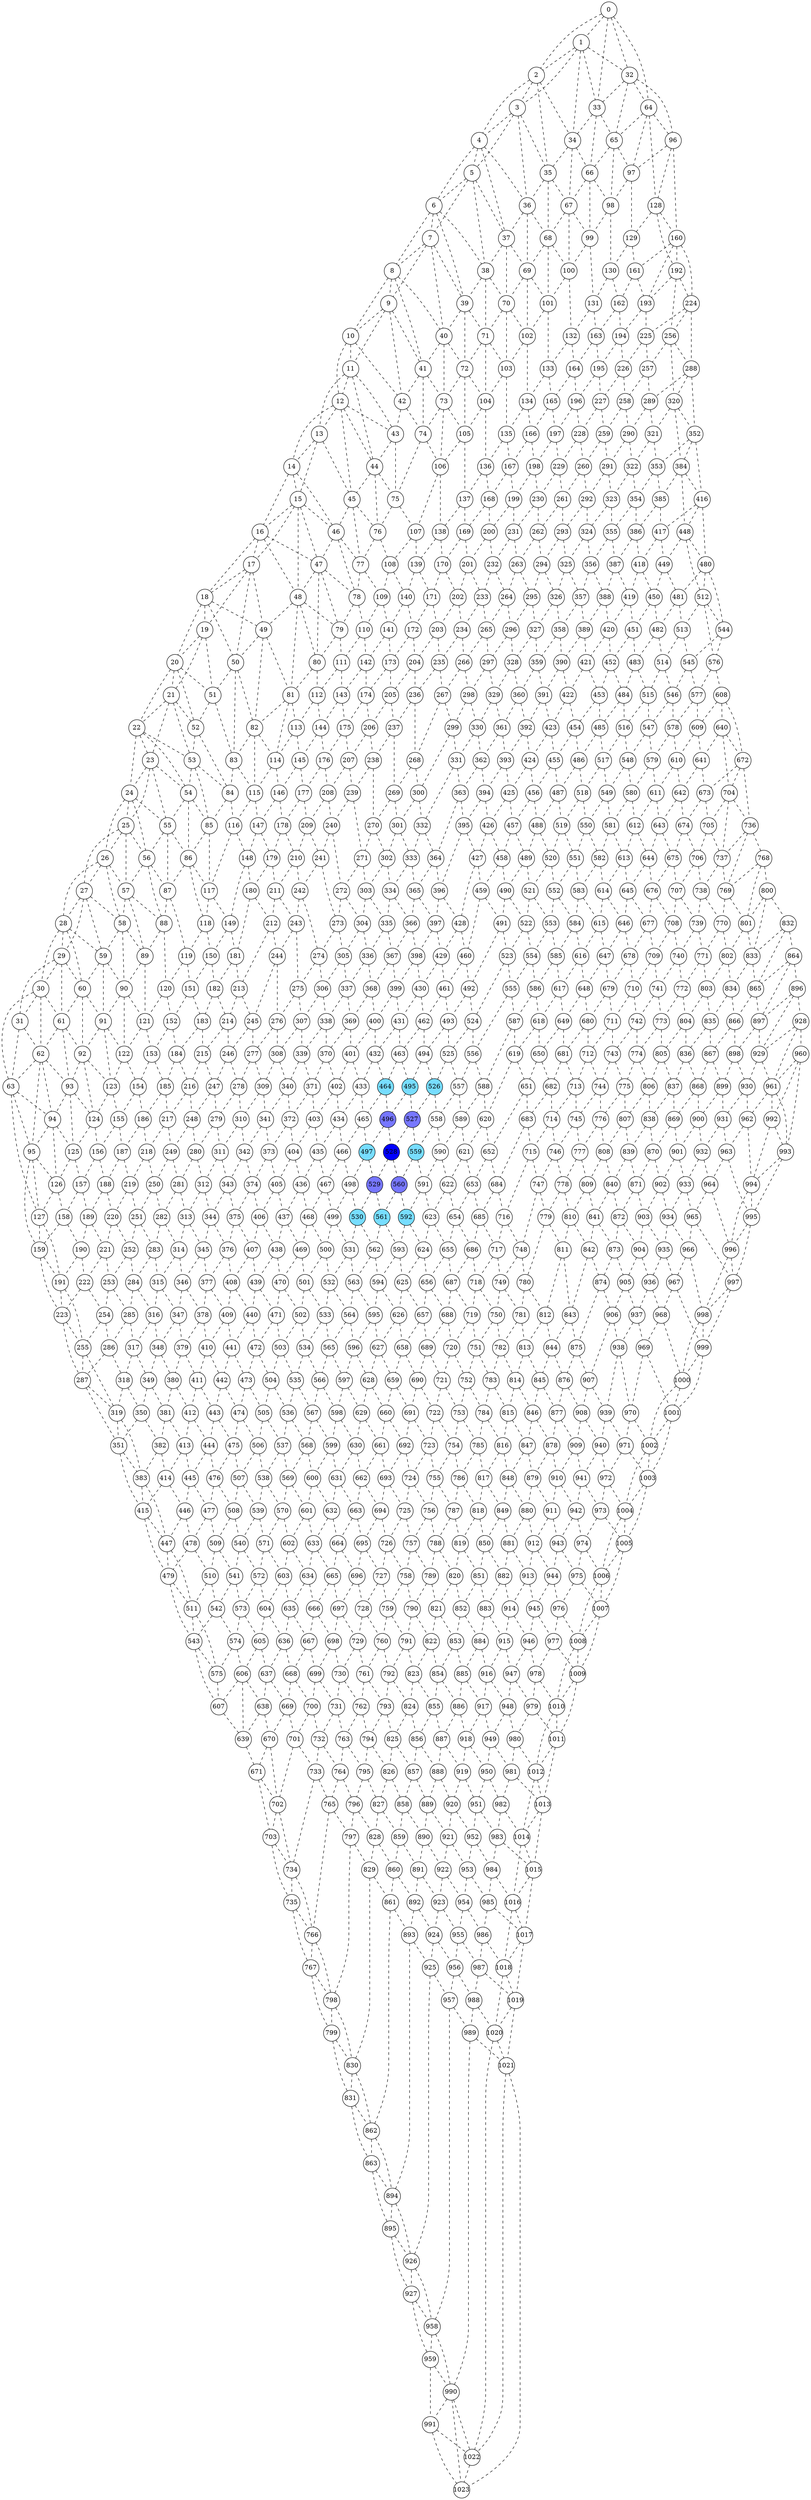 digraph G
{

    // Graph properties
    overlap="false";
    outputorder="nodesfirst";
    // Vertices
    0 [fillcolor="white" shape="circle" style="filled" fixedsize="true" width="0.5"];
    1 [fillcolor="white" shape="circle" style="filled" fixedsize="true" width="0.5"];
    2 [fillcolor="white" shape="circle" style="filled" fixedsize="true" width="0.5"];
    3 [fillcolor="white" shape="circle" style="filled" fixedsize="true" width="0.5"];
    4 [fillcolor="white" shape="circle" style="filled" fixedsize="true" width="0.5"];
    5 [fillcolor="white" shape="circle" style="filled" fixedsize="true" width="0.5"];
    6 [fillcolor="white" shape="circle" style="filled" fixedsize="true" width="0.5"];
    7 [fillcolor="white" shape="circle" style="filled" fixedsize="true" width="0.5"];
    8 [fillcolor="white" shape="circle" style="filled" fixedsize="true" width="0.5"];
    9 [fillcolor="white" shape="circle" style="filled" fixedsize="true" width="0.5"];
    10 [fillcolor="white" shape="circle" style="filled" fixedsize="true" width="0.5"];
    11 [fillcolor="white" shape="circle" style="filled" fixedsize="true" width="0.5"];
    12 [fillcolor="white" shape="circle" style="filled" fixedsize="true" width="0.5"];
    13 [fillcolor="white" shape="circle" style="filled" fixedsize="true" width="0.5"];
    14 [fillcolor="white" shape="circle" style="filled" fixedsize="true" width="0.5"];
    15 [fillcolor="white" shape="circle" style="filled" fixedsize="true" width="0.5"];
    16 [fillcolor="white" shape="circle" style="filled" fixedsize="true" width="0.5"];
    17 [fillcolor="white" shape="circle" style="filled" fixedsize="true" width="0.5"];
    18 [fillcolor="white" shape="circle" style="filled" fixedsize="true" width="0.5"];
    19 [fillcolor="white" shape="circle" style="filled" fixedsize="true" width="0.5"];
    20 [fillcolor="white" shape="circle" style="filled" fixedsize="true" width="0.5"];
    21 [fillcolor="white" shape="circle" style="filled" fixedsize="true" width="0.5"];
    22 [fillcolor="white" shape="circle" style="filled" fixedsize="true" width="0.5"];
    23 [fillcolor="white" shape="circle" style="filled" fixedsize="true" width="0.5"];
    24 [fillcolor="white" shape="circle" style="filled" fixedsize="true" width="0.5"];
    25 [fillcolor="white" shape="circle" style="filled" fixedsize="true" width="0.5"];
    26 [fillcolor="white" shape="circle" style="filled" fixedsize="true" width="0.5"];
    27 [fillcolor="white" shape="circle" style="filled" fixedsize="true" width="0.5"];
    28 [fillcolor="white" shape="circle" style="filled" fixedsize="true" width="0.5"];
    29 [fillcolor="white" shape="circle" style="filled" fixedsize="true" width="0.5"];
    30 [fillcolor="white" shape="circle" style="filled" fixedsize="true" width="0.5"];
    31 [fillcolor="white" shape="circle" style="filled" fixedsize="true" width="0.5"];
    32 [fillcolor="white" shape="circle" style="filled" fixedsize="true" width="0.5"];
    33 [fillcolor="white" shape="circle" style="filled" fixedsize="true" width="0.5"];
    34 [fillcolor="white" shape="circle" style="filled" fixedsize="true" width="0.5"];
    35 [fillcolor="white" shape="circle" style="filled" fixedsize="true" width="0.5"];
    36 [fillcolor="white" shape="circle" style="filled" fixedsize="true" width="0.5"];
    37 [fillcolor="white" shape="circle" style="filled" fixedsize="true" width="0.5"];
    38 [fillcolor="white" shape="circle" style="filled" fixedsize="true" width="0.5"];
    39 [fillcolor="white" shape="circle" style="filled" fixedsize="true" width="0.5"];
    40 [fillcolor="white" shape="circle" style="filled" fixedsize="true" width="0.5"];
    41 [fillcolor="white" shape="circle" style="filled" fixedsize="true" width="0.5"];
    42 [fillcolor="white" shape="circle" style="filled" fixedsize="true" width="0.5"];
    43 [fillcolor="white" shape="circle" style="filled" fixedsize="true" width="0.5"];
    44 [fillcolor="white" shape="circle" style="filled" fixedsize="true" width="0.5"];
    45 [fillcolor="white" shape="circle" style="filled" fixedsize="true" width="0.5"];
    46 [fillcolor="white" shape="circle" style="filled" fixedsize="true" width="0.5"];
    47 [fillcolor="white" shape="circle" style="filled" fixedsize="true" width="0.5"];
    48 [fillcolor="white" shape="circle" style="filled" fixedsize="true" width="0.5"];
    49 [fillcolor="white" shape="circle" style="filled" fixedsize="true" width="0.5"];
    50 [fillcolor="white" shape="circle" style="filled" fixedsize="true" width="0.5"];
    51 [fillcolor="white" shape="circle" style="filled" fixedsize="true" width="0.5"];
    52 [fillcolor="white" shape="circle" style="filled" fixedsize="true" width="0.5"];
    53 [fillcolor="white" shape="circle" style="filled" fixedsize="true" width="0.5"];
    54 [fillcolor="white" shape="circle" style="filled" fixedsize="true" width="0.5"];
    55 [fillcolor="white" shape="circle" style="filled" fixedsize="true" width="0.5"];
    56 [fillcolor="white" shape="circle" style="filled" fixedsize="true" width="0.5"];
    57 [fillcolor="white" shape="circle" style="filled" fixedsize="true" width="0.5"];
    58 [fillcolor="white" shape="circle" style="filled" fixedsize="true" width="0.5"];
    59 [fillcolor="white" shape="circle" style="filled" fixedsize="true" width="0.5"];
    60 [fillcolor="white" shape="circle" style="filled" fixedsize="true" width="0.5"];
    61 [fillcolor="white" shape="circle" style="filled" fixedsize="true" width="0.5"];
    62 [fillcolor="white" shape="circle" style="filled" fixedsize="true" width="0.5"];
    63 [fillcolor="white" shape="circle" style="filled" fixedsize="true" width="0.5"];
    64 [fillcolor="white" shape="circle" style="filled" fixedsize="true" width="0.5"];
    65 [fillcolor="white" shape="circle" style="filled" fixedsize="true" width="0.5"];
    66 [fillcolor="white" shape="circle" style="filled" fixedsize="true" width="0.5"];
    67 [fillcolor="white" shape="circle" style="filled" fixedsize="true" width="0.5"];
    68 [fillcolor="white" shape="circle" style="filled" fixedsize="true" width="0.5"];
    69 [fillcolor="white" shape="circle" style="filled" fixedsize="true" width="0.5"];
    70 [fillcolor="white" shape="circle" style="filled" fixedsize="true" width="0.5"];
    71 [fillcolor="white" shape="circle" style="filled" fixedsize="true" width="0.5"];
    72 [fillcolor="white" shape="circle" style="filled" fixedsize="true" width="0.5"];
    73 [fillcolor="white" shape="circle" style="filled" fixedsize="true" width="0.5"];
    74 [fillcolor="white" shape="circle" style="filled" fixedsize="true" width="0.5"];
    75 [fillcolor="white" shape="circle" style="filled" fixedsize="true" width="0.5"];
    76 [fillcolor="white" shape="circle" style="filled" fixedsize="true" width="0.5"];
    77 [fillcolor="white" shape="circle" style="filled" fixedsize="true" width="0.5"];
    78 [fillcolor="white" shape="circle" style="filled" fixedsize="true" width="0.5"];
    79 [fillcolor="white" shape="circle" style="filled" fixedsize="true" width="0.5"];
    80 [fillcolor="white" shape="circle" style="filled" fixedsize="true" width="0.5"];
    81 [fillcolor="white" shape="circle" style="filled" fixedsize="true" width="0.5"];
    82 [fillcolor="white" shape="circle" style="filled" fixedsize="true" width="0.5"];
    83 [fillcolor="white" shape="circle" style="filled" fixedsize="true" width="0.5"];
    84 [fillcolor="white" shape="circle" style="filled" fixedsize="true" width="0.5"];
    85 [fillcolor="white" shape="circle" style="filled" fixedsize="true" width="0.5"];
    86 [fillcolor="white" shape="circle" style="filled" fixedsize="true" width="0.5"];
    87 [fillcolor="white" shape="circle" style="filled" fixedsize="true" width="0.5"];
    88 [fillcolor="white" shape="circle" style="filled" fixedsize="true" width="0.5"];
    89 [fillcolor="white" shape="circle" style="filled" fixedsize="true" width="0.5"];
    90 [fillcolor="white" shape="circle" style="filled" fixedsize="true" width="0.5"];
    91 [fillcolor="white" shape="circle" style="filled" fixedsize="true" width="0.5"];
    92 [fillcolor="white" shape="circle" style="filled" fixedsize="true" width="0.5"];
    93 [fillcolor="white" shape="circle" style="filled" fixedsize="true" width="0.5"];
    94 [fillcolor="white" shape="circle" style="filled" fixedsize="true" width="0.5"];
    95 [fillcolor="white" shape="circle" style="filled" fixedsize="true" width="0.5"];
    96 [fillcolor="white" shape="circle" style="filled" fixedsize="true" width="0.5"];
    97 [fillcolor="white" shape="circle" style="filled" fixedsize="true" width="0.5"];
    98 [fillcolor="white" shape="circle" style="filled" fixedsize="true" width="0.5"];
    99 [fillcolor="white" shape="circle" style="filled" fixedsize="true" width="0.5"];
    100 [fillcolor="white" shape="circle" style="filled" fixedsize="true" width="0.5"];
    101 [fillcolor="white" shape="circle" style="filled" fixedsize="true" width="0.5"];
    102 [fillcolor="white" shape="circle" style="filled" fixedsize="true" width="0.5"];
    103 [fillcolor="white" shape="circle" style="filled" fixedsize="true" width="0.5"];
    104 [fillcolor="white" shape="circle" style="filled" fixedsize="true" width="0.5"];
    105 [fillcolor="white" shape="circle" style="filled" fixedsize="true" width="0.5"];
    106 [fillcolor="white" shape="circle" style="filled" fixedsize="true" width="0.5"];
    107 [fillcolor="white" shape="circle" style="filled" fixedsize="true" width="0.5"];
    108 [fillcolor="white" shape="circle" style="filled" fixedsize="true" width="0.5"];
    109 [fillcolor="white" shape="circle" style="filled" fixedsize="true" width="0.5"];
    110 [fillcolor="white" shape="circle" style="filled" fixedsize="true" width="0.5"];
    111 [fillcolor="white" shape="circle" style="filled" fixedsize="true" width="0.5"];
    112 [fillcolor="white" shape="circle" style="filled" fixedsize="true" width="0.5"];
    113 [fillcolor="white" shape="circle" style="filled" fixedsize="true" width="0.5"];
    114 [fillcolor="white" shape="circle" style="filled" fixedsize="true" width="0.5"];
    115 [fillcolor="white" shape="circle" style="filled" fixedsize="true" width="0.5"];
    116 [fillcolor="white" shape="circle" style="filled" fixedsize="true" width="0.5"];
    117 [fillcolor="white" shape="circle" style="filled" fixedsize="true" width="0.5"];
    118 [fillcolor="white" shape="circle" style="filled" fixedsize="true" width="0.5"];
    119 [fillcolor="white" shape="circle" style="filled" fixedsize="true" width="0.5"];
    120 [fillcolor="white" shape="circle" style="filled" fixedsize="true" width="0.5"];
    121 [fillcolor="white" shape="circle" style="filled" fixedsize="true" width="0.5"];
    122 [fillcolor="white" shape="circle" style="filled" fixedsize="true" width="0.5"];
    123 [fillcolor="white" shape="circle" style="filled" fixedsize="true" width="0.5"];
    124 [fillcolor="white" shape="circle" style="filled" fixedsize="true" width="0.5"];
    125 [fillcolor="white" shape="circle" style="filled" fixedsize="true" width="0.5"];
    126 [fillcolor="white" shape="circle" style="filled" fixedsize="true" width="0.5"];
    127 [fillcolor="white" shape="circle" style="filled" fixedsize="true" width="0.5"];
    128 [fillcolor="white" shape="circle" style="filled" fixedsize="true" width="0.5"];
    129 [fillcolor="white" shape="circle" style="filled" fixedsize="true" width="0.5"];
    130 [fillcolor="white" shape="circle" style="filled" fixedsize="true" width="0.5"];
    131 [fillcolor="white" shape="circle" style="filled" fixedsize="true" width="0.5"];
    132 [fillcolor="white" shape="circle" style="filled" fixedsize="true" width="0.5"];
    133 [fillcolor="white" shape="circle" style="filled" fixedsize="true" width="0.5"];
    134 [fillcolor="white" shape="circle" style="filled" fixedsize="true" width="0.5"];
    135 [fillcolor="white" shape="circle" style="filled" fixedsize="true" width="0.5"];
    136 [fillcolor="white" shape="circle" style="filled" fixedsize="true" width="0.5"];
    137 [fillcolor="white" shape="circle" style="filled" fixedsize="true" width="0.5"];
    138 [fillcolor="white" shape="circle" style="filled" fixedsize="true" width="0.5"];
    139 [fillcolor="white" shape="circle" style="filled" fixedsize="true" width="0.5"];
    140 [fillcolor="white" shape="circle" style="filled" fixedsize="true" width="0.5"];
    141 [fillcolor="white" shape="circle" style="filled" fixedsize="true" width="0.5"];
    142 [fillcolor="white" shape="circle" style="filled" fixedsize="true" width="0.5"];
    143 [fillcolor="white" shape="circle" style="filled" fixedsize="true" width="0.5"];
    144 [fillcolor="white" shape="circle" style="filled" fixedsize="true" width="0.5"];
    145 [fillcolor="white" shape="circle" style="filled" fixedsize="true" width="0.5"];
    146 [fillcolor="white" shape="circle" style="filled" fixedsize="true" width="0.5"];
    147 [fillcolor="white" shape="circle" style="filled" fixedsize="true" width="0.5"];
    148 [fillcolor="white" shape="circle" style="filled" fixedsize="true" width="0.5"];
    149 [fillcolor="white" shape="circle" style="filled" fixedsize="true" width="0.5"];
    150 [fillcolor="white" shape="circle" style="filled" fixedsize="true" width="0.5"];
    151 [fillcolor="white" shape="circle" style="filled" fixedsize="true" width="0.5"];
    152 [fillcolor="white" shape="circle" style="filled" fixedsize="true" width="0.5"];
    153 [fillcolor="white" shape="circle" style="filled" fixedsize="true" width="0.5"];
    154 [fillcolor="white" shape="circle" style="filled" fixedsize="true" width="0.5"];
    155 [fillcolor="white" shape="circle" style="filled" fixedsize="true" width="0.5"];
    156 [fillcolor="white" shape="circle" style="filled" fixedsize="true" width="0.5"];
    157 [fillcolor="white" shape="circle" style="filled" fixedsize="true" width="0.5"];
    158 [fillcolor="white" shape="circle" style="filled" fixedsize="true" width="0.5"];
    159 [fillcolor="white" shape="circle" style="filled" fixedsize="true" width="0.5"];
    160 [fillcolor="white" shape="circle" style="filled" fixedsize="true" width="0.5"];
    161 [fillcolor="white" shape="circle" style="filled" fixedsize="true" width="0.5"];
    162 [fillcolor="white" shape="circle" style="filled" fixedsize="true" width="0.5"];
    163 [fillcolor="white" shape="circle" style="filled" fixedsize="true" width="0.5"];
    164 [fillcolor="white" shape="circle" style="filled" fixedsize="true" width="0.5"];
    165 [fillcolor="white" shape="circle" style="filled" fixedsize="true" width="0.5"];
    166 [fillcolor="white" shape="circle" style="filled" fixedsize="true" width="0.5"];
    167 [fillcolor="white" shape="circle" style="filled" fixedsize="true" width="0.5"];
    168 [fillcolor="white" shape="circle" style="filled" fixedsize="true" width="0.5"];
    169 [fillcolor="white" shape="circle" style="filled" fixedsize="true" width="0.5"];
    170 [fillcolor="white" shape="circle" style="filled" fixedsize="true" width="0.5"];
    171 [fillcolor="white" shape="circle" style="filled" fixedsize="true" width="0.5"];
    172 [fillcolor="white" shape="circle" style="filled" fixedsize="true" width="0.5"];
    173 [fillcolor="white" shape="circle" style="filled" fixedsize="true" width="0.5"];
    174 [fillcolor="white" shape="circle" style="filled" fixedsize="true" width="0.5"];
    175 [fillcolor="white" shape="circle" style="filled" fixedsize="true" width="0.5"];
    176 [fillcolor="white" shape="circle" style="filled" fixedsize="true" width="0.5"];
    177 [fillcolor="white" shape="circle" style="filled" fixedsize="true" width="0.5"];
    178 [fillcolor="white" shape="circle" style="filled" fixedsize="true" width="0.5"];
    179 [fillcolor="white" shape="circle" style="filled" fixedsize="true" width="0.5"];
    180 [fillcolor="white" shape="circle" style="filled" fixedsize="true" width="0.5"];
    181 [fillcolor="white" shape="circle" style="filled" fixedsize="true" width="0.5"];
    182 [fillcolor="white" shape="circle" style="filled" fixedsize="true" width="0.5"];
    183 [fillcolor="white" shape="circle" style="filled" fixedsize="true" width="0.5"];
    184 [fillcolor="white" shape="circle" style="filled" fixedsize="true" width="0.5"];
    185 [fillcolor="white" shape="circle" style="filled" fixedsize="true" width="0.5"];
    186 [fillcolor="white" shape="circle" style="filled" fixedsize="true" width="0.5"];
    187 [fillcolor="white" shape="circle" style="filled" fixedsize="true" width="0.5"];
    188 [fillcolor="white" shape="circle" style="filled" fixedsize="true" width="0.5"];
    189 [fillcolor="white" shape="circle" style="filled" fixedsize="true" width="0.5"];
    190 [fillcolor="white" shape="circle" style="filled" fixedsize="true" width="0.5"];
    191 [fillcolor="white" shape="circle" style="filled" fixedsize="true" width="0.5"];
    192 [fillcolor="white" shape="circle" style="filled" fixedsize="true" width="0.5"];
    193 [fillcolor="white" shape="circle" style="filled" fixedsize="true" width="0.5"];
    194 [fillcolor="white" shape="circle" style="filled" fixedsize="true" width="0.5"];
    195 [fillcolor="white" shape="circle" style="filled" fixedsize="true" width="0.5"];
    196 [fillcolor="white" shape="circle" style="filled" fixedsize="true" width="0.5"];
    197 [fillcolor="white" shape="circle" style="filled" fixedsize="true" width="0.5"];
    198 [fillcolor="white" shape="circle" style="filled" fixedsize="true" width="0.5"];
    199 [fillcolor="white" shape="circle" style="filled" fixedsize="true" width="0.5"];
    200 [fillcolor="white" shape="circle" style="filled" fixedsize="true" width="0.5"];
    201 [fillcolor="white" shape="circle" style="filled" fixedsize="true" width="0.5"];
    202 [fillcolor="white" shape="circle" style="filled" fixedsize="true" width="0.5"];
    203 [fillcolor="white" shape="circle" style="filled" fixedsize="true" width="0.5"];
    204 [fillcolor="white" shape="circle" style="filled" fixedsize="true" width="0.5"];
    205 [fillcolor="white" shape="circle" style="filled" fixedsize="true" width="0.5"];
    206 [fillcolor="white" shape="circle" style="filled" fixedsize="true" width="0.5"];
    207 [fillcolor="white" shape="circle" style="filled" fixedsize="true" width="0.5"];
    208 [fillcolor="white" shape="circle" style="filled" fixedsize="true" width="0.5"];
    209 [fillcolor="white" shape="circle" style="filled" fixedsize="true" width="0.5"];
    210 [fillcolor="white" shape="circle" style="filled" fixedsize="true" width="0.5"];
    211 [fillcolor="white" shape="circle" style="filled" fixedsize="true" width="0.5"];
    212 [fillcolor="white" shape="circle" style="filled" fixedsize="true" width="0.5"];
    213 [fillcolor="white" shape="circle" style="filled" fixedsize="true" width="0.5"];
    214 [fillcolor="white" shape="circle" style="filled" fixedsize="true" width="0.5"];
    215 [fillcolor="white" shape="circle" style="filled" fixedsize="true" width="0.5"];
    216 [fillcolor="white" shape="circle" style="filled" fixedsize="true" width="0.5"];
    217 [fillcolor="white" shape="circle" style="filled" fixedsize="true" width="0.5"];
    218 [fillcolor="white" shape="circle" style="filled" fixedsize="true" width="0.5"];
    219 [fillcolor="white" shape="circle" style="filled" fixedsize="true" width="0.5"];
    220 [fillcolor="white" shape="circle" style="filled" fixedsize="true" width="0.5"];
    221 [fillcolor="white" shape="circle" style="filled" fixedsize="true" width="0.5"];
    222 [fillcolor="white" shape="circle" style="filled" fixedsize="true" width="0.5"];
    223 [fillcolor="white" shape="circle" style="filled" fixedsize="true" width="0.5"];
    224 [fillcolor="white" shape="circle" style="filled" fixedsize="true" width="0.5"];
    225 [fillcolor="white" shape="circle" style="filled" fixedsize="true" width="0.5"];
    226 [fillcolor="white" shape="circle" style="filled" fixedsize="true" width="0.5"];
    227 [fillcolor="white" shape="circle" style="filled" fixedsize="true" width="0.5"];
    228 [fillcolor="white" shape="circle" style="filled" fixedsize="true" width="0.5"];
    229 [fillcolor="white" shape="circle" style="filled" fixedsize="true" width="0.5"];
    230 [fillcolor="white" shape="circle" style="filled" fixedsize="true" width="0.5"];
    231 [fillcolor="white" shape="circle" style="filled" fixedsize="true" width="0.5"];
    232 [fillcolor="white" shape="circle" style="filled" fixedsize="true" width="0.5"];
    233 [fillcolor="white" shape="circle" style="filled" fixedsize="true" width="0.5"];
    234 [fillcolor="white" shape="circle" style="filled" fixedsize="true" width="0.5"];
    235 [fillcolor="white" shape="circle" style="filled" fixedsize="true" width="0.5"];
    236 [fillcolor="white" shape="circle" style="filled" fixedsize="true" width="0.5"];
    237 [fillcolor="white" shape="circle" style="filled" fixedsize="true" width="0.5"];
    238 [fillcolor="white" shape="circle" style="filled" fixedsize="true" width="0.5"];
    239 [fillcolor="white" shape="circle" style="filled" fixedsize="true" width="0.5"];
    240 [fillcolor="white" shape="circle" style="filled" fixedsize="true" width="0.5"];
    241 [fillcolor="white" shape="circle" style="filled" fixedsize="true" width="0.5"];
    242 [fillcolor="white" shape="circle" style="filled" fixedsize="true" width="0.5"];
    243 [fillcolor="white" shape="circle" style="filled" fixedsize="true" width="0.5"];
    244 [fillcolor="white" shape="circle" style="filled" fixedsize="true" width="0.5"];
    245 [fillcolor="white" shape="circle" style="filled" fixedsize="true" width="0.5"];
    246 [fillcolor="white" shape="circle" style="filled" fixedsize="true" width="0.5"];
    247 [fillcolor="white" shape="circle" style="filled" fixedsize="true" width="0.5"];
    248 [fillcolor="white" shape="circle" style="filled" fixedsize="true" width="0.5"];
    249 [fillcolor="white" shape="circle" style="filled" fixedsize="true" width="0.5"];
    250 [fillcolor="white" shape="circle" style="filled" fixedsize="true" width="0.5"];
    251 [fillcolor="white" shape="circle" style="filled" fixedsize="true" width="0.5"];
    252 [fillcolor="white" shape="circle" style="filled" fixedsize="true" width="0.5"];
    253 [fillcolor="white" shape="circle" style="filled" fixedsize="true" width="0.5"];
    254 [fillcolor="white" shape="circle" style="filled" fixedsize="true" width="0.5"];
    255 [fillcolor="white" shape="circle" style="filled" fixedsize="true" width="0.5"];
    256 [fillcolor="white" shape="circle" style="filled" fixedsize="true" width="0.5"];
    257 [fillcolor="white" shape="circle" style="filled" fixedsize="true" width="0.5"];
    258 [fillcolor="white" shape="circle" style="filled" fixedsize="true" width="0.5"];
    259 [fillcolor="white" shape="circle" style="filled" fixedsize="true" width="0.5"];
    260 [fillcolor="white" shape="circle" style="filled" fixedsize="true" width="0.5"];
    261 [fillcolor="white" shape="circle" style="filled" fixedsize="true" width="0.5"];
    262 [fillcolor="white" shape="circle" style="filled" fixedsize="true" width="0.5"];
    263 [fillcolor="white" shape="circle" style="filled" fixedsize="true" width="0.5"];
    264 [fillcolor="white" shape="circle" style="filled" fixedsize="true" width="0.5"];
    265 [fillcolor="white" shape="circle" style="filled" fixedsize="true" width="0.5"];
    266 [fillcolor="white" shape="circle" style="filled" fixedsize="true" width="0.5"];
    267 [fillcolor="white" shape="circle" style="filled" fixedsize="true" width="0.5"];
    268 [fillcolor="white" shape="circle" style="filled" fixedsize="true" width="0.5"];
    269 [fillcolor="white" shape="circle" style="filled" fixedsize="true" width="0.5"];
    270 [fillcolor="white" shape="circle" style="filled" fixedsize="true" width="0.5"];
    271 [fillcolor="white" shape="circle" style="filled" fixedsize="true" width="0.5"];
    272 [fillcolor="white" shape="circle" style="filled" fixedsize="true" width="0.5"];
    273 [fillcolor="white" shape="circle" style="filled" fixedsize="true" width="0.5"];
    274 [fillcolor="white" shape="circle" style="filled" fixedsize="true" width="0.5"];
    275 [fillcolor="white" shape="circle" style="filled" fixedsize="true" width="0.5"];
    276 [fillcolor="white" shape="circle" style="filled" fixedsize="true" width="0.5"];
    277 [fillcolor="white" shape="circle" style="filled" fixedsize="true" width="0.5"];
    278 [fillcolor="white" shape="circle" style="filled" fixedsize="true" width="0.5"];
    279 [fillcolor="white" shape="circle" style="filled" fixedsize="true" width="0.5"];
    280 [fillcolor="white" shape="circle" style="filled" fixedsize="true" width="0.5"];
    281 [fillcolor="white" shape="circle" style="filled" fixedsize="true" width="0.5"];
    282 [fillcolor="white" shape="circle" style="filled" fixedsize="true" width="0.5"];
    283 [fillcolor="white" shape="circle" style="filled" fixedsize="true" width="0.5"];
    284 [fillcolor="white" shape="circle" style="filled" fixedsize="true" width="0.5"];
    285 [fillcolor="white" shape="circle" style="filled" fixedsize="true" width="0.5"];
    286 [fillcolor="white" shape="circle" style="filled" fixedsize="true" width="0.5"];
    287 [fillcolor="white" shape="circle" style="filled" fixedsize="true" width="0.5"];
    288 [fillcolor="white" shape="circle" style="filled" fixedsize="true" width="0.5"];
    289 [fillcolor="white" shape="circle" style="filled" fixedsize="true" width="0.5"];
    290 [fillcolor="white" shape="circle" style="filled" fixedsize="true" width="0.5"];
    291 [fillcolor="white" shape="circle" style="filled" fixedsize="true" width="0.5"];
    292 [fillcolor="white" shape="circle" style="filled" fixedsize="true" width="0.5"];
    293 [fillcolor="white" shape="circle" style="filled" fixedsize="true" width="0.5"];
    294 [fillcolor="white" shape="circle" style="filled" fixedsize="true" width="0.5"];
    295 [fillcolor="white" shape="circle" style="filled" fixedsize="true" width="0.5"];
    296 [fillcolor="white" shape="circle" style="filled" fixedsize="true" width="0.5"];
    297 [fillcolor="white" shape="circle" style="filled" fixedsize="true" width="0.5"];
    298 [fillcolor="white" shape="circle" style="filled" fixedsize="true" width="0.5"];
    299 [fillcolor="white" shape="circle" style="filled" fixedsize="true" width="0.5"];
    300 [fillcolor="white" shape="circle" style="filled" fixedsize="true" width="0.5"];
    301 [fillcolor="white" shape="circle" style="filled" fixedsize="true" width="0.5"];
    302 [fillcolor="white" shape="circle" style="filled" fixedsize="true" width="0.5"];
    303 [fillcolor="white" shape="circle" style="filled" fixedsize="true" width="0.5"];
    304 [fillcolor="white" shape="circle" style="filled" fixedsize="true" width="0.5"];
    305 [fillcolor="white" shape="circle" style="filled" fixedsize="true" width="0.5"];
    306 [fillcolor="white" shape="circle" style="filled" fixedsize="true" width="0.5"];
    307 [fillcolor="white" shape="circle" style="filled" fixedsize="true" width="0.5"];
    308 [fillcolor="white" shape="circle" style="filled" fixedsize="true" width="0.5"];
    309 [fillcolor="white" shape="circle" style="filled" fixedsize="true" width="0.5"];
    310 [fillcolor="white" shape="circle" style="filled" fixedsize="true" width="0.5"];
    311 [fillcolor="white" shape="circle" style="filled" fixedsize="true" width="0.5"];
    312 [fillcolor="white" shape="circle" style="filled" fixedsize="true" width="0.5"];
    313 [fillcolor="white" shape="circle" style="filled" fixedsize="true" width="0.5"];
    314 [fillcolor="white" shape="circle" style="filled" fixedsize="true" width="0.5"];
    315 [fillcolor="white" shape="circle" style="filled" fixedsize="true" width="0.5"];
    316 [fillcolor="white" shape="circle" style="filled" fixedsize="true" width="0.5"];
    317 [fillcolor="white" shape="circle" style="filled" fixedsize="true" width="0.5"];
    318 [fillcolor="white" shape="circle" style="filled" fixedsize="true" width="0.5"];
    319 [fillcolor="white" shape="circle" style="filled" fixedsize="true" width="0.5"];
    320 [fillcolor="white" shape="circle" style="filled" fixedsize="true" width="0.5"];
    321 [fillcolor="white" shape="circle" style="filled" fixedsize="true" width="0.5"];
    322 [fillcolor="white" shape="circle" style="filled" fixedsize="true" width="0.5"];
    323 [fillcolor="white" shape="circle" style="filled" fixedsize="true" width="0.5"];
    324 [fillcolor="white" shape="circle" style="filled" fixedsize="true" width="0.5"];
    325 [fillcolor="white" shape="circle" style="filled" fixedsize="true" width="0.5"];
    326 [fillcolor="white" shape="circle" style="filled" fixedsize="true" width="0.5"];
    327 [fillcolor="white" shape="circle" style="filled" fixedsize="true" width="0.5"];
    328 [fillcolor="white" shape="circle" style="filled" fixedsize="true" width="0.5"];
    329 [fillcolor="white" shape="circle" style="filled" fixedsize="true" width="0.5"];
    330 [fillcolor="white" shape="circle" style="filled" fixedsize="true" width="0.5"];
    331 [fillcolor="white" shape="circle" style="filled" fixedsize="true" width="0.5"];
    332 [fillcolor="white" shape="circle" style="filled" fixedsize="true" width="0.5"];
    333 [fillcolor="white" shape="circle" style="filled" fixedsize="true" width="0.5"];
    334 [fillcolor="white" shape="circle" style="filled" fixedsize="true" width="0.5"];
    335 [fillcolor="white" shape="circle" style="filled" fixedsize="true" width="0.5"];
    336 [fillcolor="white" shape="circle" style="filled" fixedsize="true" width="0.5"];
    337 [fillcolor="white" shape="circle" style="filled" fixedsize="true" width="0.5"];
    338 [fillcolor="white" shape="circle" style="filled" fixedsize="true" width="0.5"];
    339 [fillcolor="white" shape="circle" style="filled" fixedsize="true" width="0.5"];
    340 [fillcolor="white" shape="circle" style="filled" fixedsize="true" width="0.5"];
    341 [fillcolor="white" shape="circle" style="filled" fixedsize="true" width="0.5"];
    342 [fillcolor="white" shape="circle" style="filled" fixedsize="true" width="0.5"];
    343 [fillcolor="white" shape="circle" style="filled" fixedsize="true" width="0.5"];
    344 [fillcolor="white" shape="circle" style="filled" fixedsize="true" width="0.5"];
    345 [fillcolor="white" shape="circle" style="filled" fixedsize="true" width="0.5"];
    346 [fillcolor="white" shape="circle" style="filled" fixedsize="true" width="0.5"];
    347 [fillcolor="white" shape="circle" style="filled" fixedsize="true" width="0.5"];
    348 [fillcolor="white" shape="circle" style="filled" fixedsize="true" width="0.5"];
    349 [fillcolor="white" shape="circle" style="filled" fixedsize="true" width="0.5"];
    350 [fillcolor="white" shape="circle" style="filled" fixedsize="true" width="0.5"];
    351 [fillcolor="white" shape="circle" style="filled" fixedsize="true" width="0.5"];
    352 [fillcolor="white" shape="circle" style="filled" fixedsize="true" width="0.5"];
    353 [fillcolor="white" shape="circle" style="filled" fixedsize="true" width="0.5"];
    354 [fillcolor="white" shape="circle" style="filled" fixedsize="true" width="0.5"];
    355 [fillcolor="white" shape="circle" style="filled" fixedsize="true" width="0.5"];
    356 [fillcolor="white" shape="circle" style="filled" fixedsize="true" width="0.5"];
    357 [fillcolor="white" shape="circle" style="filled" fixedsize="true" width="0.5"];
    358 [fillcolor="white" shape="circle" style="filled" fixedsize="true" width="0.5"];
    359 [fillcolor="white" shape="circle" style="filled" fixedsize="true" width="0.5"];
    360 [fillcolor="white" shape="circle" style="filled" fixedsize="true" width="0.5"];
    361 [fillcolor="white" shape="circle" style="filled" fixedsize="true" width="0.5"];
    362 [fillcolor="white" shape="circle" style="filled" fixedsize="true" width="0.5"];
    363 [fillcolor="white" shape="circle" style="filled" fixedsize="true" width="0.5"];
    364 [fillcolor="white" shape="circle" style="filled" fixedsize="true" width="0.5"];
    365 [fillcolor="white" shape="circle" style="filled" fixedsize="true" width="0.5"];
    366 [fillcolor="white" shape="circle" style="filled" fixedsize="true" width="0.5"];
    367 [fillcolor="white" shape="circle" style="filled" fixedsize="true" width="0.5"];
    368 [fillcolor="white" shape="circle" style="filled" fixedsize="true" width="0.5"];
    369 [fillcolor="white" shape="circle" style="filled" fixedsize="true" width="0.5"];
    370 [fillcolor="white" shape="circle" style="filled" fixedsize="true" width="0.5"];
    371 [fillcolor="white" shape="circle" style="filled" fixedsize="true" width="0.5"];
    372 [fillcolor="white" shape="circle" style="filled" fixedsize="true" width="0.5"];
    373 [fillcolor="white" shape="circle" style="filled" fixedsize="true" width="0.5"];
    374 [fillcolor="white" shape="circle" style="filled" fixedsize="true" width="0.5"];
    375 [fillcolor="white" shape="circle" style="filled" fixedsize="true" width="0.5"];
    376 [fillcolor="white" shape="circle" style="filled" fixedsize="true" width="0.5"];
    377 [fillcolor="white" shape="circle" style="filled" fixedsize="true" width="0.5"];
    378 [fillcolor="white" shape="circle" style="filled" fixedsize="true" width="0.5"];
    379 [fillcolor="white" shape="circle" style="filled" fixedsize="true" width="0.5"];
    380 [fillcolor="white" shape="circle" style="filled" fixedsize="true" width="0.5"];
    381 [fillcolor="white" shape="circle" style="filled" fixedsize="true" width="0.5"];
    382 [fillcolor="white" shape="circle" style="filled" fixedsize="true" width="0.5"];
    383 [fillcolor="white" shape="circle" style="filled" fixedsize="true" width="0.5"];
    384 [fillcolor="white" shape="circle" style="filled" fixedsize="true" width="0.5"];
    385 [fillcolor="white" shape="circle" style="filled" fixedsize="true" width="0.5"];
    386 [fillcolor="white" shape="circle" style="filled" fixedsize="true" width="0.5"];
    387 [fillcolor="white" shape="circle" style="filled" fixedsize="true" width="0.5"];
    388 [fillcolor="white" shape="circle" style="filled" fixedsize="true" width="0.5"];
    389 [fillcolor="white" shape="circle" style="filled" fixedsize="true" width="0.5"];
    390 [fillcolor="white" shape="circle" style="filled" fixedsize="true" width="0.5"];
    391 [fillcolor="white" shape="circle" style="filled" fixedsize="true" width="0.5"];
    392 [fillcolor="white" shape="circle" style="filled" fixedsize="true" width="0.5"];
    393 [fillcolor="white" shape="circle" style="filled" fixedsize="true" width="0.5"];
    394 [fillcolor="white" shape="circle" style="filled" fixedsize="true" width="0.5"];
    395 [fillcolor="white" shape="circle" style="filled" fixedsize="true" width="0.5"];
    396 [fillcolor="white" shape="circle" style="filled" fixedsize="true" width="0.5"];
    397 [fillcolor="white" shape="circle" style="filled" fixedsize="true" width="0.5"];
    398 [fillcolor="white" shape="circle" style="filled" fixedsize="true" width="0.5"];
    399 [fillcolor="white" shape="circle" style="filled" fixedsize="true" width="0.5"];
    400 [fillcolor="white" shape="circle" style="filled" fixedsize="true" width="0.5"];
    401 [fillcolor="white" shape="circle" style="filled" fixedsize="true" width="0.5"];
    402 [fillcolor="white" shape="circle" style="filled" fixedsize="true" width="0.5"];
    403 [fillcolor="white" shape="circle" style="filled" fixedsize="true" width="0.5"];
    404 [fillcolor="white" shape="circle" style="filled" fixedsize="true" width="0.5"];
    405 [fillcolor="white" shape="circle" style="filled" fixedsize="true" width="0.5"];
    406 [fillcolor="white" shape="circle" style="filled" fixedsize="true" width="0.5"];
    407 [fillcolor="white" shape="circle" style="filled" fixedsize="true" width="0.5"];
    408 [fillcolor="white" shape="circle" style="filled" fixedsize="true" width="0.5"];
    409 [fillcolor="white" shape="circle" style="filled" fixedsize="true" width="0.5"];
    410 [fillcolor="white" shape="circle" style="filled" fixedsize="true" width="0.5"];
    411 [fillcolor="white" shape="circle" style="filled" fixedsize="true" width="0.5"];
    412 [fillcolor="white" shape="circle" style="filled" fixedsize="true" width="0.5"];
    413 [fillcolor="white" shape="circle" style="filled" fixedsize="true" width="0.5"];
    414 [fillcolor="white" shape="circle" style="filled" fixedsize="true" width="0.5"];
    415 [fillcolor="white" shape="circle" style="filled" fixedsize="true" width="0.5"];
    416 [fillcolor="white" shape="circle" style="filled" fixedsize="true" width="0.5"];
    417 [fillcolor="white" shape="circle" style="filled" fixedsize="true" width="0.5"];
    418 [fillcolor="white" shape="circle" style="filled" fixedsize="true" width="0.5"];
    419 [fillcolor="white" shape="circle" style="filled" fixedsize="true" width="0.5"];
    420 [fillcolor="white" shape="circle" style="filled" fixedsize="true" width="0.5"];
    421 [fillcolor="white" shape="circle" style="filled" fixedsize="true" width="0.5"];
    422 [fillcolor="white" shape="circle" style="filled" fixedsize="true" width="0.5"];
    423 [fillcolor="white" shape="circle" style="filled" fixedsize="true" width="0.5"];
    424 [fillcolor="white" shape="circle" style="filled" fixedsize="true" width="0.5"];
    425 [fillcolor="white" shape="circle" style="filled" fixedsize="true" width="0.5"];
    426 [fillcolor="white" shape="circle" style="filled" fixedsize="true" width="0.5"];
    427 [fillcolor="white" shape="circle" style="filled" fixedsize="true" width="0.5"];
    428 [fillcolor="white" shape="circle" style="filled" fixedsize="true" width="0.5"];
    429 [fillcolor="white" shape="circle" style="filled" fixedsize="true" width="0.5"];
    430 [fillcolor="white" shape="circle" style="filled" fixedsize="true" width="0.5"];
    431 [fillcolor="white" shape="circle" style="filled" fixedsize="true" width="0.5"];
    432 [fillcolor="white" shape="circle" style="filled" fixedsize="true" width="0.5"];
    433 [fillcolor="white" shape="circle" style="filled" fixedsize="true" width="0.5"];
    434 [fillcolor="white" shape="circle" style="filled" fixedsize="true" width="0.5"];
    435 [fillcolor="white" shape="circle" style="filled" fixedsize="true" width="0.5"];
    436 [fillcolor="white" shape="circle" style="filled" fixedsize="true" width="0.5"];
    437 [fillcolor="white" shape="circle" style="filled" fixedsize="true" width="0.5"];
    438 [fillcolor="white" shape="circle" style="filled" fixedsize="true" width="0.5"];
    439 [fillcolor="white" shape="circle" style="filled" fixedsize="true" width="0.5"];
    440 [fillcolor="white" shape="circle" style="filled" fixedsize="true" width="0.5"];
    441 [fillcolor="white" shape="circle" style="filled" fixedsize="true" width="0.5"];
    442 [fillcolor="white" shape="circle" style="filled" fixedsize="true" width="0.5"];
    443 [fillcolor="white" shape="circle" style="filled" fixedsize="true" width="0.5"];
    444 [fillcolor="white" shape="circle" style="filled" fixedsize="true" width="0.5"];
    445 [fillcolor="white" shape="circle" style="filled" fixedsize="true" width="0.5"];
    446 [fillcolor="white" shape="circle" style="filled" fixedsize="true" width="0.5"];
    447 [fillcolor="white" shape="circle" style="filled" fixedsize="true" width="0.5"];
    448 [fillcolor="white" shape="circle" style="filled" fixedsize="true" width="0.5"];
    449 [fillcolor="white" shape="circle" style="filled" fixedsize="true" width="0.5"];
    450 [fillcolor="white" shape="circle" style="filled" fixedsize="true" width="0.5"];
    451 [fillcolor="white" shape="circle" style="filled" fixedsize="true" width="0.5"];
    452 [fillcolor="white" shape="circle" style="filled" fixedsize="true" width="0.5"];
    453 [fillcolor="white" shape="circle" style="filled" fixedsize="true" width="0.5"];
    454 [fillcolor="white" shape="circle" style="filled" fixedsize="true" width="0.5"];
    455 [fillcolor="white" shape="circle" style="filled" fixedsize="true" width="0.5"];
    456 [fillcolor="white" shape="circle" style="filled" fixedsize="true" width="0.5"];
    457 [fillcolor="white" shape="circle" style="filled" fixedsize="true" width="0.5"];
    458 [fillcolor="white" shape="circle" style="filled" fixedsize="true" width="0.5"];
    459 [fillcolor="white" shape="circle" style="filled" fixedsize="true" width="0.5"];
    460 [fillcolor="white" shape="circle" style="filled" fixedsize="true" width="0.5"];
    461 [fillcolor="white" shape="circle" style="filled" fixedsize="true" width="0.5"];
    462 [fillcolor="white" shape="circle" style="filled" fixedsize="true" width="0.5"];
    463 [fillcolor="white" shape="circle" style="filled" fixedsize="true" width="0.5"];
    464 [fillcolor="#77ddff" shape="circle" style="filled" fixedsize="true" width="0.5"];
    465 [fillcolor="white" shape="circle" style="filled" fixedsize="true" width="0.5"];
    466 [fillcolor="white" shape="circle" style="filled" fixedsize="true" width="0.5"];
    467 [fillcolor="white" shape="circle" style="filled" fixedsize="true" width="0.5"];
    468 [fillcolor="white" shape="circle" style="filled" fixedsize="true" width="0.5"];
    469 [fillcolor="white" shape="circle" style="filled" fixedsize="true" width="0.5"];
    470 [fillcolor="white" shape="circle" style="filled" fixedsize="true" width="0.5"];
    471 [fillcolor="white" shape="circle" style="filled" fixedsize="true" width="0.5"];
    472 [fillcolor="white" shape="circle" style="filled" fixedsize="true" width="0.5"];
    473 [fillcolor="white" shape="circle" style="filled" fixedsize="true" width="0.5"];
    474 [fillcolor="white" shape="circle" style="filled" fixedsize="true" width="0.5"];
    475 [fillcolor="white" shape="circle" style="filled" fixedsize="true" width="0.5"];
    476 [fillcolor="white" shape="circle" style="filled" fixedsize="true" width="0.5"];
    477 [fillcolor="white" shape="circle" style="filled" fixedsize="true" width="0.5"];
    478 [fillcolor="white" shape="circle" style="filled" fixedsize="true" width="0.5"];
    479 [fillcolor="white" shape="circle" style="filled" fixedsize="true" width="0.5"];
    480 [fillcolor="white" shape="circle" style="filled" fixedsize="true" width="0.5"];
    481 [fillcolor="white" shape="circle" style="filled" fixedsize="true" width="0.5"];
    482 [fillcolor="white" shape="circle" style="filled" fixedsize="true" width="0.5"];
    483 [fillcolor="white" shape="circle" style="filled" fixedsize="true" width="0.5"];
    484 [fillcolor="white" shape="circle" style="filled" fixedsize="true" width="0.5"];
    485 [fillcolor="white" shape="circle" style="filled" fixedsize="true" width="0.5"];
    486 [fillcolor="white" shape="circle" style="filled" fixedsize="true" width="0.5"];
    487 [fillcolor="white" shape="circle" style="filled" fixedsize="true" width="0.5"];
    488 [fillcolor="white" shape="circle" style="filled" fixedsize="true" width="0.5"];
    489 [fillcolor="white" shape="circle" style="filled" fixedsize="true" width="0.5"];
    490 [fillcolor="white" shape="circle" style="filled" fixedsize="true" width="0.5"];
    491 [fillcolor="white" shape="circle" style="filled" fixedsize="true" width="0.5"];
    492 [fillcolor="white" shape="circle" style="filled" fixedsize="true" width="0.5"];
    493 [fillcolor="white" shape="circle" style="filled" fixedsize="true" width="0.5"];
    494 [fillcolor="white" shape="circle" style="filled" fixedsize="true" width="0.5"];
    495 [fillcolor="#77ddff" shape="circle" style="filled" fixedsize="true" width="0.5"];
    496 [fillcolor="#7777ff" shape="circle" style="filled" fixedsize="true" width="0.5"];
    497 [fillcolor="#77ddff" shape="circle" style="filled" fixedsize="true" width="0.5"];
    498 [fillcolor="white" shape="circle" style="filled" fixedsize="true" width="0.5"];
    499 [fillcolor="white" shape="circle" style="filled" fixedsize="true" width="0.5"];
    500 [fillcolor="white" shape="circle" style="filled" fixedsize="true" width="0.5"];
    501 [fillcolor="white" shape="circle" style="filled" fixedsize="true" width="0.5"];
    502 [fillcolor="white" shape="circle" style="filled" fixedsize="true" width="0.5"];
    503 [fillcolor="white" shape="circle" style="filled" fixedsize="true" width="0.5"];
    504 [fillcolor="white" shape="circle" style="filled" fixedsize="true" width="0.5"];
    505 [fillcolor="white" shape="circle" style="filled" fixedsize="true" width="0.5"];
    506 [fillcolor="white" shape="circle" style="filled" fixedsize="true" width="0.5"];
    507 [fillcolor="white" shape="circle" style="filled" fixedsize="true" width="0.5"];
    508 [fillcolor="white" shape="circle" style="filled" fixedsize="true" width="0.5"];
    509 [fillcolor="white" shape="circle" style="filled" fixedsize="true" width="0.5"];
    510 [fillcolor="white" shape="circle" style="filled" fixedsize="true" width="0.5"];
    511 [fillcolor="white" shape="circle" style="filled" fixedsize="true" width="0.5"];
    512 [fillcolor="white" shape="circle" style="filled" fixedsize="true" width="0.5"];
    513 [fillcolor="white" shape="circle" style="filled" fixedsize="true" width="0.5"];
    514 [fillcolor="white" shape="circle" style="filled" fixedsize="true" width="0.5"];
    515 [fillcolor="white" shape="circle" style="filled" fixedsize="true" width="0.5"];
    516 [fillcolor="white" shape="circle" style="filled" fixedsize="true" width="0.5"];
    517 [fillcolor="white" shape="circle" style="filled" fixedsize="true" width="0.5"];
    518 [fillcolor="white" shape="circle" style="filled" fixedsize="true" width="0.5"];
    519 [fillcolor="white" shape="circle" style="filled" fixedsize="true" width="0.5"];
    520 [fillcolor="white" shape="circle" style="filled" fixedsize="true" width="0.5"];
    521 [fillcolor="white" shape="circle" style="filled" fixedsize="true" width="0.5"];
    522 [fillcolor="white" shape="circle" style="filled" fixedsize="true" width="0.5"];
    523 [fillcolor="white" shape="circle" style="filled" fixedsize="true" width="0.5"];
    524 [fillcolor="white" shape="circle" style="filled" fixedsize="true" width="0.5"];
    525 [fillcolor="white" shape="circle" style="filled" fixedsize="true" width="0.5"];
    526 [fillcolor="#77ddff" shape="circle" style="filled" fixedsize="true" width="0.5"];
    527 [fillcolor="#7777ff" shape="circle" style="filled" fixedsize="true" width="0.5"];
    528 [fillcolor="#0000ff" shape="circle" style="filled" fixedsize="true" width="0.5"];
    529 [fillcolor="#7777ff" shape="circle" style="filled" fixedsize="true" width="0.5"];
    530 [fillcolor="#77ddff" shape="circle" style="filled" fixedsize="true" width="0.5"];
    531 [fillcolor="white" shape="circle" style="filled" fixedsize="true" width="0.5"];
    532 [fillcolor="white" shape="circle" style="filled" fixedsize="true" width="0.5"];
    533 [fillcolor="white" shape="circle" style="filled" fixedsize="true" width="0.5"];
    534 [fillcolor="white" shape="circle" style="filled" fixedsize="true" width="0.5"];
    535 [fillcolor="white" shape="circle" style="filled" fixedsize="true" width="0.5"];
    536 [fillcolor="white" shape="circle" style="filled" fixedsize="true" width="0.5"];
    537 [fillcolor="white" shape="circle" style="filled" fixedsize="true" width="0.5"];
    538 [fillcolor="white" shape="circle" style="filled" fixedsize="true" width="0.5"];
    539 [fillcolor="white" shape="circle" style="filled" fixedsize="true" width="0.5"];
    540 [fillcolor="white" shape="circle" style="filled" fixedsize="true" width="0.5"];
    541 [fillcolor="white" shape="circle" style="filled" fixedsize="true" width="0.5"];
    542 [fillcolor="white" shape="circle" style="filled" fixedsize="true" width="0.5"];
    543 [fillcolor="white" shape="circle" style="filled" fixedsize="true" width="0.5"];
    544 [fillcolor="white" shape="circle" style="filled" fixedsize="true" width="0.5"];
    545 [fillcolor="white" shape="circle" style="filled" fixedsize="true" width="0.5"];
    546 [fillcolor="white" shape="circle" style="filled" fixedsize="true" width="0.5"];
    547 [fillcolor="white" shape="circle" style="filled" fixedsize="true" width="0.5"];
    548 [fillcolor="white" shape="circle" style="filled" fixedsize="true" width="0.5"];
    549 [fillcolor="white" shape="circle" style="filled" fixedsize="true" width="0.5"];
    550 [fillcolor="white" shape="circle" style="filled" fixedsize="true" width="0.5"];
    551 [fillcolor="white" shape="circle" style="filled" fixedsize="true" width="0.5"];
    552 [fillcolor="white" shape="circle" style="filled" fixedsize="true" width="0.5"];
    553 [fillcolor="white" shape="circle" style="filled" fixedsize="true" width="0.5"];
    554 [fillcolor="white" shape="circle" style="filled" fixedsize="true" width="0.5"];
    555 [fillcolor="white" shape="circle" style="filled" fixedsize="true" width="0.5"];
    556 [fillcolor="white" shape="circle" style="filled" fixedsize="true" width="0.5"];
    557 [fillcolor="white" shape="circle" style="filled" fixedsize="true" width="0.5"];
    558 [fillcolor="white" shape="circle" style="filled" fixedsize="true" width="0.5"];
    559 [fillcolor="#77ddff" shape="circle" style="filled" fixedsize="true" width="0.5"];
    560 [fillcolor="#7777ff" shape="circle" style="filled" fixedsize="true" width="0.5"];
    561 [fillcolor="#77ddff" shape="circle" style="filled" fixedsize="true" width="0.5"];
    562 [fillcolor="white" shape="circle" style="filled" fixedsize="true" width="0.5"];
    563 [fillcolor="white" shape="circle" style="filled" fixedsize="true" width="0.5"];
    564 [fillcolor="white" shape="circle" style="filled" fixedsize="true" width="0.5"];
    565 [fillcolor="white" shape="circle" style="filled" fixedsize="true" width="0.5"];
    566 [fillcolor="white" shape="circle" style="filled" fixedsize="true" width="0.5"];
    567 [fillcolor="white" shape="circle" style="filled" fixedsize="true" width="0.5"];
    568 [fillcolor="white" shape="circle" style="filled" fixedsize="true" width="0.5"];
    569 [fillcolor="white" shape="circle" style="filled" fixedsize="true" width="0.5"];
    570 [fillcolor="white" shape="circle" style="filled" fixedsize="true" width="0.5"];
    571 [fillcolor="white" shape="circle" style="filled" fixedsize="true" width="0.5"];
    572 [fillcolor="white" shape="circle" style="filled" fixedsize="true" width="0.5"];
    573 [fillcolor="white" shape="circle" style="filled" fixedsize="true" width="0.5"];
    574 [fillcolor="white" shape="circle" style="filled" fixedsize="true" width="0.5"];
    575 [fillcolor="white" shape="circle" style="filled" fixedsize="true" width="0.5"];
    576 [fillcolor="white" shape="circle" style="filled" fixedsize="true" width="0.5"];
    577 [fillcolor="white" shape="circle" style="filled" fixedsize="true" width="0.5"];
    578 [fillcolor="white" shape="circle" style="filled" fixedsize="true" width="0.5"];
    579 [fillcolor="white" shape="circle" style="filled" fixedsize="true" width="0.5"];
    580 [fillcolor="white" shape="circle" style="filled" fixedsize="true" width="0.5"];
    581 [fillcolor="white" shape="circle" style="filled" fixedsize="true" width="0.5"];
    582 [fillcolor="white" shape="circle" style="filled" fixedsize="true" width="0.5"];
    583 [fillcolor="white" shape="circle" style="filled" fixedsize="true" width="0.5"];
    584 [fillcolor="white" shape="circle" style="filled" fixedsize="true" width="0.5"];
    585 [fillcolor="white" shape="circle" style="filled" fixedsize="true" width="0.5"];
    586 [fillcolor="white" shape="circle" style="filled" fixedsize="true" width="0.5"];
    587 [fillcolor="white" shape="circle" style="filled" fixedsize="true" width="0.5"];
    588 [fillcolor="white" shape="circle" style="filled" fixedsize="true" width="0.5"];
    589 [fillcolor="white" shape="circle" style="filled" fixedsize="true" width="0.5"];
    590 [fillcolor="white" shape="circle" style="filled" fixedsize="true" width="0.5"];
    591 [fillcolor="white" shape="circle" style="filled" fixedsize="true" width="0.5"];
    592 [fillcolor="#77ddff" shape="circle" style="filled" fixedsize="true" width="0.5"];
    593 [fillcolor="white" shape="circle" style="filled" fixedsize="true" width="0.5"];
    594 [fillcolor="white" shape="circle" style="filled" fixedsize="true" width="0.5"];
    595 [fillcolor="white" shape="circle" style="filled" fixedsize="true" width="0.5"];
    596 [fillcolor="white" shape="circle" style="filled" fixedsize="true" width="0.5"];
    597 [fillcolor="white" shape="circle" style="filled" fixedsize="true" width="0.5"];
    598 [fillcolor="white" shape="circle" style="filled" fixedsize="true" width="0.5"];
    599 [fillcolor="white" shape="circle" style="filled" fixedsize="true" width="0.5"];
    600 [fillcolor="white" shape="circle" style="filled" fixedsize="true" width="0.5"];
    601 [fillcolor="white" shape="circle" style="filled" fixedsize="true" width="0.5"];
    602 [fillcolor="white" shape="circle" style="filled" fixedsize="true" width="0.5"];
    603 [fillcolor="white" shape="circle" style="filled" fixedsize="true" width="0.5"];
    604 [fillcolor="white" shape="circle" style="filled" fixedsize="true" width="0.5"];
    605 [fillcolor="white" shape="circle" style="filled" fixedsize="true" width="0.5"];
    606 [fillcolor="white" shape="circle" style="filled" fixedsize="true" width="0.5"];
    607 [fillcolor="white" shape="circle" style="filled" fixedsize="true" width="0.5"];
    608 [fillcolor="white" shape="circle" style="filled" fixedsize="true" width="0.5"];
    609 [fillcolor="white" shape="circle" style="filled" fixedsize="true" width="0.5"];
    610 [fillcolor="white" shape="circle" style="filled" fixedsize="true" width="0.5"];
    611 [fillcolor="white" shape="circle" style="filled" fixedsize="true" width="0.5"];
    612 [fillcolor="white" shape="circle" style="filled" fixedsize="true" width="0.5"];
    613 [fillcolor="white" shape="circle" style="filled" fixedsize="true" width="0.5"];
    614 [fillcolor="white" shape="circle" style="filled" fixedsize="true" width="0.5"];
    615 [fillcolor="white" shape="circle" style="filled" fixedsize="true" width="0.5"];
    616 [fillcolor="white" shape="circle" style="filled" fixedsize="true" width="0.5"];
    617 [fillcolor="white" shape="circle" style="filled" fixedsize="true" width="0.5"];
    618 [fillcolor="white" shape="circle" style="filled" fixedsize="true" width="0.5"];
    619 [fillcolor="white" shape="circle" style="filled" fixedsize="true" width="0.5"];
    620 [fillcolor="white" shape="circle" style="filled" fixedsize="true" width="0.5"];
    621 [fillcolor="white" shape="circle" style="filled" fixedsize="true" width="0.5"];
    622 [fillcolor="white" shape="circle" style="filled" fixedsize="true" width="0.5"];
    623 [fillcolor="white" shape="circle" style="filled" fixedsize="true" width="0.5"];
    624 [fillcolor="white" shape="circle" style="filled" fixedsize="true" width="0.5"];
    625 [fillcolor="white" shape="circle" style="filled" fixedsize="true" width="0.5"];
    626 [fillcolor="white" shape="circle" style="filled" fixedsize="true" width="0.5"];
    627 [fillcolor="white" shape="circle" style="filled" fixedsize="true" width="0.5"];
    628 [fillcolor="white" shape="circle" style="filled" fixedsize="true" width="0.5"];
    629 [fillcolor="white" shape="circle" style="filled" fixedsize="true" width="0.5"];
    630 [fillcolor="white" shape="circle" style="filled" fixedsize="true" width="0.5"];
    631 [fillcolor="white" shape="circle" style="filled" fixedsize="true" width="0.5"];
    632 [fillcolor="white" shape="circle" style="filled" fixedsize="true" width="0.5"];
    633 [fillcolor="white" shape="circle" style="filled" fixedsize="true" width="0.5"];
    634 [fillcolor="white" shape="circle" style="filled" fixedsize="true" width="0.5"];
    635 [fillcolor="white" shape="circle" style="filled" fixedsize="true" width="0.5"];
    636 [fillcolor="white" shape="circle" style="filled" fixedsize="true" width="0.5"];
    637 [fillcolor="white" shape="circle" style="filled" fixedsize="true" width="0.5"];
    638 [fillcolor="white" shape="circle" style="filled" fixedsize="true" width="0.5"];
    639 [fillcolor="white" shape="circle" style="filled" fixedsize="true" width="0.5"];
    640 [fillcolor="white" shape="circle" style="filled" fixedsize="true" width="0.5"];
    641 [fillcolor="white" shape="circle" style="filled" fixedsize="true" width="0.5"];
    642 [fillcolor="white" shape="circle" style="filled" fixedsize="true" width="0.5"];
    643 [fillcolor="white" shape="circle" style="filled" fixedsize="true" width="0.5"];
    644 [fillcolor="white" shape="circle" style="filled" fixedsize="true" width="0.5"];
    645 [fillcolor="white" shape="circle" style="filled" fixedsize="true" width="0.5"];
    646 [fillcolor="white" shape="circle" style="filled" fixedsize="true" width="0.5"];
    647 [fillcolor="white" shape="circle" style="filled" fixedsize="true" width="0.5"];
    648 [fillcolor="white" shape="circle" style="filled" fixedsize="true" width="0.5"];
    649 [fillcolor="white" shape="circle" style="filled" fixedsize="true" width="0.5"];
    650 [fillcolor="white" shape="circle" style="filled" fixedsize="true" width="0.5"];
    651 [fillcolor="white" shape="circle" style="filled" fixedsize="true" width="0.5"];
    652 [fillcolor="white" shape="circle" style="filled" fixedsize="true" width="0.5"];
    653 [fillcolor="white" shape="circle" style="filled" fixedsize="true" width="0.5"];
    654 [fillcolor="white" shape="circle" style="filled" fixedsize="true" width="0.5"];
    655 [fillcolor="white" shape="circle" style="filled" fixedsize="true" width="0.5"];
    656 [fillcolor="white" shape="circle" style="filled" fixedsize="true" width="0.5"];
    657 [fillcolor="white" shape="circle" style="filled" fixedsize="true" width="0.5"];
    658 [fillcolor="white" shape="circle" style="filled" fixedsize="true" width="0.5"];
    659 [fillcolor="white" shape="circle" style="filled" fixedsize="true" width="0.5"];
    660 [fillcolor="white" shape="circle" style="filled" fixedsize="true" width="0.5"];
    661 [fillcolor="white" shape="circle" style="filled" fixedsize="true" width="0.5"];
    662 [fillcolor="white" shape="circle" style="filled" fixedsize="true" width="0.5"];
    663 [fillcolor="white" shape="circle" style="filled" fixedsize="true" width="0.5"];
    664 [fillcolor="white" shape="circle" style="filled" fixedsize="true" width="0.5"];
    665 [fillcolor="white" shape="circle" style="filled" fixedsize="true" width="0.5"];
    666 [fillcolor="white" shape="circle" style="filled" fixedsize="true" width="0.5"];
    667 [fillcolor="white" shape="circle" style="filled" fixedsize="true" width="0.5"];
    668 [fillcolor="white" shape="circle" style="filled" fixedsize="true" width="0.5"];
    669 [fillcolor="white" shape="circle" style="filled" fixedsize="true" width="0.5"];
    670 [fillcolor="white" shape="circle" style="filled" fixedsize="true" width="0.5"];
    671 [fillcolor="white" shape="circle" style="filled" fixedsize="true" width="0.5"];
    672 [fillcolor="white" shape="circle" style="filled" fixedsize="true" width="0.5"];
    673 [fillcolor="white" shape="circle" style="filled" fixedsize="true" width="0.5"];
    674 [fillcolor="white" shape="circle" style="filled" fixedsize="true" width="0.5"];
    675 [fillcolor="white" shape="circle" style="filled" fixedsize="true" width="0.5"];
    676 [fillcolor="white" shape="circle" style="filled" fixedsize="true" width="0.5"];
    677 [fillcolor="white" shape="circle" style="filled" fixedsize="true" width="0.5"];
    678 [fillcolor="white" shape="circle" style="filled" fixedsize="true" width="0.5"];
    679 [fillcolor="white" shape="circle" style="filled" fixedsize="true" width="0.5"];
    680 [fillcolor="white" shape="circle" style="filled" fixedsize="true" width="0.5"];
    681 [fillcolor="white" shape="circle" style="filled" fixedsize="true" width="0.5"];
    682 [fillcolor="white" shape="circle" style="filled" fixedsize="true" width="0.5"];
    683 [fillcolor="white" shape="circle" style="filled" fixedsize="true" width="0.5"];
    684 [fillcolor="white" shape="circle" style="filled" fixedsize="true" width="0.5"];
    685 [fillcolor="white" shape="circle" style="filled" fixedsize="true" width="0.5"];
    686 [fillcolor="white" shape="circle" style="filled" fixedsize="true" width="0.5"];
    687 [fillcolor="white" shape="circle" style="filled" fixedsize="true" width="0.5"];
    688 [fillcolor="white" shape="circle" style="filled" fixedsize="true" width="0.5"];
    689 [fillcolor="white" shape="circle" style="filled" fixedsize="true" width="0.5"];
    690 [fillcolor="white" shape="circle" style="filled" fixedsize="true" width="0.5"];
    691 [fillcolor="white" shape="circle" style="filled" fixedsize="true" width="0.5"];
    692 [fillcolor="white" shape="circle" style="filled" fixedsize="true" width="0.5"];
    693 [fillcolor="white" shape="circle" style="filled" fixedsize="true" width="0.5"];
    694 [fillcolor="white" shape="circle" style="filled" fixedsize="true" width="0.5"];
    695 [fillcolor="white" shape="circle" style="filled" fixedsize="true" width="0.5"];
    696 [fillcolor="white" shape="circle" style="filled" fixedsize="true" width="0.5"];
    697 [fillcolor="white" shape="circle" style="filled" fixedsize="true" width="0.5"];
    698 [fillcolor="white" shape="circle" style="filled" fixedsize="true" width="0.5"];
    699 [fillcolor="white" shape="circle" style="filled" fixedsize="true" width="0.5"];
    700 [fillcolor="white" shape="circle" style="filled" fixedsize="true" width="0.5"];
    701 [fillcolor="white" shape="circle" style="filled" fixedsize="true" width="0.5"];
    702 [fillcolor="white" shape="circle" style="filled" fixedsize="true" width="0.5"];
    703 [fillcolor="white" shape="circle" style="filled" fixedsize="true" width="0.5"];
    704 [fillcolor="white" shape="circle" style="filled" fixedsize="true" width="0.5"];
    705 [fillcolor="white" shape="circle" style="filled" fixedsize="true" width="0.5"];
    706 [fillcolor="white" shape="circle" style="filled" fixedsize="true" width="0.5"];
    707 [fillcolor="white" shape="circle" style="filled" fixedsize="true" width="0.5"];
    708 [fillcolor="white" shape="circle" style="filled" fixedsize="true" width="0.5"];
    709 [fillcolor="white" shape="circle" style="filled" fixedsize="true" width="0.5"];
    710 [fillcolor="white" shape="circle" style="filled" fixedsize="true" width="0.5"];
    711 [fillcolor="white" shape="circle" style="filled" fixedsize="true" width="0.5"];
    712 [fillcolor="white" shape="circle" style="filled" fixedsize="true" width="0.5"];
    713 [fillcolor="white" shape="circle" style="filled" fixedsize="true" width="0.5"];
    714 [fillcolor="white" shape="circle" style="filled" fixedsize="true" width="0.5"];
    715 [fillcolor="white" shape="circle" style="filled" fixedsize="true" width="0.5"];
    716 [fillcolor="white" shape="circle" style="filled" fixedsize="true" width="0.5"];
    717 [fillcolor="white" shape="circle" style="filled" fixedsize="true" width="0.5"];
    718 [fillcolor="white" shape="circle" style="filled" fixedsize="true" width="0.5"];
    719 [fillcolor="white" shape="circle" style="filled" fixedsize="true" width="0.5"];
    720 [fillcolor="white" shape="circle" style="filled" fixedsize="true" width="0.5"];
    721 [fillcolor="white" shape="circle" style="filled" fixedsize="true" width="0.5"];
    722 [fillcolor="white" shape="circle" style="filled" fixedsize="true" width="0.5"];
    723 [fillcolor="white" shape="circle" style="filled" fixedsize="true" width="0.5"];
    724 [fillcolor="white" shape="circle" style="filled" fixedsize="true" width="0.5"];
    725 [fillcolor="white" shape="circle" style="filled" fixedsize="true" width="0.5"];
    726 [fillcolor="white" shape="circle" style="filled" fixedsize="true" width="0.5"];
    727 [fillcolor="white" shape="circle" style="filled" fixedsize="true" width="0.5"];
    728 [fillcolor="white" shape="circle" style="filled" fixedsize="true" width="0.5"];
    729 [fillcolor="white" shape="circle" style="filled" fixedsize="true" width="0.5"];
    730 [fillcolor="white" shape="circle" style="filled" fixedsize="true" width="0.5"];
    731 [fillcolor="white" shape="circle" style="filled" fixedsize="true" width="0.5"];
    732 [fillcolor="white" shape="circle" style="filled" fixedsize="true" width="0.5"];
    733 [fillcolor="white" shape="circle" style="filled" fixedsize="true" width="0.5"];
    734 [fillcolor="white" shape="circle" style="filled" fixedsize="true" width="0.5"];
    735 [fillcolor="white" shape="circle" style="filled" fixedsize="true" width="0.5"];
    736 [fillcolor="white" shape="circle" style="filled" fixedsize="true" width="0.5"];
    737 [fillcolor="white" shape="circle" style="filled" fixedsize="true" width="0.5"];
    738 [fillcolor="white" shape="circle" style="filled" fixedsize="true" width="0.5"];
    739 [fillcolor="white" shape="circle" style="filled" fixedsize="true" width="0.5"];
    740 [fillcolor="white" shape="circle" style="filled" fixedsize="true" width="0.5"];
    741 [fillcolor="white" shape="circle" style="filled" fixedsize="true" width="0.5"];
    742 [fillcolor="white" shape="circle" style="filled" fixedsize="true" width="0.5"];
    743 [fillcolor="white" shape="circle" style="filled" fixedsize="true" width="0.5"];
    744 [fillcolor="white" shape="circle" style="filled" fixedsize="true" width="0.5"];
    745 [fillcolor="white" shape="circle" style="filled" fixedsize="true" width="0.5"];
    746 [fillcolor="white" shape="circle" style="filled" fixedsize="true" width="0.5"];
    747 [fillcolor="white" shape="circle" style="filled" fixedsize="true" width="0.5"];
    748 [fillcolor="white" shape="circle" style="filled" fixedsize="true" width="0.5"];
    749 [fillcolor="white" shape="circle" style="filled" fixedsize="true" width="0.5"];
    750 [fillcolor="white" shape="circle" style="filled" fixedsize="true" width="0.5"];
    751 [fillcolor="white" shape="circle" style="filled" fixedsize="true" width="0.5"];
    752 [fillcolor="white" shape="circle" style="filled" fixedsize="true" width="0.5"];
    753 [fillcolor="white" shape="circle" style="filled" fixedsize="true" width="0.5"];
    754 [fillcolor="white" shape="circle" style="filled" fixedsize="true" width="0.5"];
    755 [fillcolor="white" shape="circle" style="filled" fixedsize="true" width="0.5"];
    756 [fillcolor="white" shape="circle" style="filled" fixedsize="true" width="0.5"];
    757 [fillcolor="white" shape="circle" style="filled" fixedsize="true" width="0.5"];
    758 [fillcolor="white" shape="circle" style="filled" fixedsize="true" width="0.5"];
    759 [fillcolor="white" shape="circle" style="filled" fixedsize="true" width="0.5"];
    760 [fillcolor="white" shape="circle" style="filled" fixedsize="true" width="0.5"];
    761 [fillcolor="white" shape="circle" style="filled" fixedsize="true" width="0.5"];
    762 [fillcolor="white" shape="circle" style="filled" fixedsize="true" width="0.5"];
    763 [fillcolor="white" shape="circle" style="filled" fixedsize="true" width="0.5"];
    764 [fillcolor="white" shape="circle" style="filled" fixedsize="true" width="0.5"];
    765 [fillcolor="white" shape="circle" style="filled" fixedsize="true" width="0.5"];
    766 [fillcolor="white" shape="circle" style="filled" fixedsize="true" width="0.5"];
    767 [fillcolor="white" shape="circle" style="filled" fixedsize="true" width="0.5"];
    768 [fillcolor="white" shape="circle" style="filled" fixedsize="true" width="0.5"];
    769 [fillcolor="white" shape="circle" style="filled" fixedsize="true" width="0.5"];
    770 [fillcolor="white" shape="circle" style="filled" fixedsize="true" width="0.5"];
    771 [fillcolor="white" shape="circle" style="filled" fixedsize="true" width="0.5"];
    772 [fillcolor="white" shape="circle" style="filled" fixedsize="true" width="0.5"];
    773 [fillcolor="white" shape="circle" style="filled" fixedsize="true" width="0.5"];
    774 [fillcolor="white" shape="circle" style="filled" fixedsize="true" width="0.5"];
    775 [fillcolor="white" shape="circle" style="filled" fixedsize="true" width="0.5"];
    776 [fillcolor="white" shape="circle" style="filled" fixedsize="true" width="0.5"];
    777 [fillcolor="white" shape="circle" style="filled" fixedsize="true" width="0.5"];
    778 [fillcolor="white" shape="circle" style="filled" fixedsize="true" width="0.5"];
    779 [fillcolor="white" shape="circle" style="filled" fixedsize="true" width="0.5"];
    780 [fillcolor="white" shape="circle" style="filled" fixedsize="true" width="0.5"];
    781 [fillcolor="white" shape="circle" style="filled" fixedsize="true" width="0.5"];
    782 [fillcolor="white" shape="circle" style="filled" fixedsize="true" width="0.5"];
    783 [fillcolor="white" shape="circle" style="filled" fixedsize="true" width="0.5"];
    784 [fillcolor="white" shape="circle" style="filled" fixedsize="true" width="0.5"];
    785 [fillcolor="white" shape="circle" style="filled" fixedsize="true" width="0.5"];
    786 [fillcolor="white" shape="circle" style="filled" fixedsize="true" width="0.5"];
    787 [fillcolor="white" shape="circle" style="filled" fixedsize="true" width="0.5"];
    788 [fillcolor="white" shape="circle" style="filled" fixedsize="true" width="0.5"];
    789 [fillcolor="white" shape="circle" style="filled" fixedsize="true" width="0.5"];
    790 [fillcolor="white" shape="circle" style="filled" fixedsize="true" width="0.5"];
    791 [fillcolor="white" shape="circle" style="filled" fixedsize="true" width="0.5"];
    792 [fillcolor="white" shape="circle" style="filled" fixedsize="true" width="0.5"];
    793 [fillcolor="white" shape="circle" style="filled" fixedsize="true" width="0.5"];
    794 [fillcolor="white" shape="circle" style="filled" fixedsize="true" width="0.5"];
    795 [fillcolor="white" shape="circle" style="filled" fixedsize="true" width="0.5"];
    796 [fillcolor="white" shape="circle" style="filled" fixedsize="true" width="0.5"];
    797 [fillcolor="white" shape="circle" style="filled" fixedsize="true" width="0.5"];
    798 [fillcolor="white" shape="circle" style="filled" fixedsize="true" width="0.5"];
    799 [fillcolor="white" shape="circle" style="filled" fixedsize="true" width="0.5"];
    800 [fillcolor="white" shape="circle" style="filled" fixedsize="true" width="0.5"];
    801 [fillcolor="white" shape="circle" style="filled" fixedsize="true" width="0.5"];
    802 [fillcolor="white" shape="circle" style="filled" fixedsize="true" width="0.5"];
    803 [fillcolor="white" shape="circle" style="filled" fixedsize="true" width="0.5"];
    804 [fillcolor="white" shape="circle" style="filled" fixedsize="true" width="0.5"];
    805 [fillcolor="white" shape="circle" style="filled" fixedsize="true" width="0.5"];
    806 [fillcolor="white" shape="circle" style="filled" fixedsize="true" width="0.5"];
    807 [fillcolor="white" shape="circle" style="filled" fixedsize="true" width="0.5"];
    808 [fillcolor="white" shape="circle" style="filled" fixedsize="true" width="0.5"];
    809 [fillcolor="white" shape="circle" style="filled" fixedsize="true" width="0.5"];
    810 [fillcolor="white" shape="circle" style="filled" fixedsize="true" width="0.5"];
    811 [fillcolor="white" shape="circle" style="filled" fixedsize="true" width="0.5"];
    812 [fillcolor="white" shape="circle" style="filled" fixedsize="true" width="0.5"];
    813 [fillcolor="white" shape="circle" style="filled" fixedsize="true" width="0.5"];
    814 [fillcolor="white" shape="circle" style="filled" fixedsize="true" width="0.5"];
    815 [fillcolor="white" shape="circle" style="filled" fixedsize="true" width="0.5"];
    816 [fillcolor="white" shape="circle" style="filled" fixedsize="true" width="0.5"];
    817 [fillcolor="white" shape="circle" style="filled" fixedsize="true" width="0.5"];
    818 [fillcolor="white" shape="circle" style="filled" fixedsize="true" width="0.5"];
    819 [fillcolor="white" shape="circle" style="filled" fixedsize="true" width="0.5"];
    820 [fillcolor="white" shape="circle" style="filled" fixedsize="true" width="0.5"];
    821 [fillcolor="white" shape="circle" style="filled" fixedsize="true" width="0.5"];
    822 [fillcolor="white" shape="circle" style="filled" fixedsize="true" width="0.5"];
    823 [fillcolor="white" shape="circle" style="filled" fixedsize="true" width="0.5"];
    824 [fillcolor="white" shape="circle" style="filled" fixedsize="true" width="0.5"];
    825 [fillcolor="white" shape="circle" style="filled" fixedsize="true" width="0.5"];
    826 [fillcolor="white" shape="circle" style="filled" fixedsize="true" width="0.5"];
    827 [fillcolor="white" shape="circle" style="filled" fixedsize="true" width="0.5"];
    828 [fillcolor="white" shape="circle" style="filled" fixedsize="true" width="0.5"];
    829 [fillcolor="white" shape="circle" style="filled" fixedsize="true" width="0.5"];
    830 [fillcolor="white" shape="circle" style="filled" fixedsize="true" width="0.5"];
    831 [fillcolor="white" shape="circle" style="filled" fixedsize="true" width="0.5"];
    832 [fillcolor="white" shape="circle" style="filled" fixedsize="true" width="0.5"];
    833 [fillcolor="white" shape="circle" style="filled" fixedsize="true" width="0.5"];
    834 [fillcolor="white" shape="circle" style="filled" fixedsize="true" width="0.5"];
    835 [fillcolor="white" shape="circle" style="filled" fixedsize="true" width="0.5"];
    836 [fillcolor="white" shape="circle" style="filled" fixedsize="true" width="0.5"];
    837 [fillcolor="white" shape="circle" style="filled" fixedsize="true" width="0.5"];
    838 [fillcolor="white" shape="circle" style="filled" fixedsize="true" width="0.5"];
    839 [fillcolor="white" shape="circle" style="filled" fixedsize="true" width="0.5"];
    840 [fillcolor="white" shape="circle" style="filled" fixedsize="true" width="0.5"];
    841 [fillcolor="white" shape="circle" style="filled" fixedsize="true" width="0.5"];
    842 [fillcolor="white" shape="circle" style="filled" fixedsize="true" width="0.5"];
    843 [fillcolor="white" shape="circle" style="filled" fixedsize="true" width="0.5"];
    844 [fillcolor="white" shape="circle" style="filled" fixedsize="true" width="0.5"];
    845 [fillcolor="white" shape="circle" style="filled" fixedsize="true" width="0.5"];
    846 [fillcolor="white" shape="circle" style="filled" fixedsize="true" width="0.5"];
    847 [fillcolor="white" shape="circle" style="filled" fixedsize="true" width="0.5"];
    848 [fillcolor="white" shape="circle" style="filled" fixedsize="true" width="0.5"];
    849 [fillcolor="white" shape="circle" style="filled" fixedsize="true" width="0.5"];
    850 [fillcolor="white" shape="circle" style="filled" fixedsize="true" width="0.5"];
    851 [fillcolor="white" shape="circle" style="filled" fixedsize="true" width="0.5"];
    852 [fillcolor="white" shape="circle" style="filled" fixedsize="true" width="0.5"];
    853 [fillcolor="white" shape="circle" style="filled" fixedsize="true" width="0.5"];
    854 [fillcolor="white" shape="circle" style="filled" fixedsize="true" width="0.5"];
    855 [fillcolor="white" shape="circle" style="filled" fixedsize="true" width="0.5"];
    856 [fillcolor="white" shape="circle" style="filled" fixedsize="true" width="0.5"];
    857 [fillcolor="white" shape="circle" style="filled" fixedsize="true" width="0.5"];
    858 [fillcolor="white" shape="circle" style="filled" fixedsize="true" width="0.5"];
    859 [fillcolor="white" shape="circle" style="filled" fixedsize="true" width="0.5"];
    860 [fillcolor="white" shape="circle" style="filled" fixedsize="true" width="0.5"];
    861 [fillcolor="white" shape="circle" style="filled" fixedsize="true" width="0.5"];
    862 [fillcolor="white" shape="circle" style="filled" fixedsize="true" width="0.5"];
    863 [fillcolor="white" shape="circle" style="filled" fixedsize="true" width="0.5"];
    864 [fillcolor="white" shape="circle" style="filled" fixedsize="true" width="0.5"];
    865 [fillcolor="white" shape="circle" style="filled" fixedsize="true" width="0.5"];
    866 [fillcolor="white" shape="circle" style="filled" fixedsize="true" width="0.5"];
    867 [fillcolor="white" shape="circle" style="filled" fixedsize="true" width="0.5"];
    868 [fillcolor="white" shape="circle" style="filled" fixedsize="true" width="0.5"];
    869 [fillcolor="white" shape="circle" style="filled" fixedsize="true" width="0.5"];
    870 [fillcolor="white" shape="circle" style="filled" fixedsize="true" width="0.5"];
    871 [fillcolor="white" shape="circle" style="filled" fixedsize="true" width="0.5"];
    872 [fillcolor="white" shape="circle" style="filled" fixedsize="true" width="0.5"];
    873 [fillcolor="white" shape="circle" style="filled" fixedsize="true" width="0.5"];
    874 [fillcolor="white" shape="circle" style="filled" fixedsize="true" width="0.5"];
    875 [fillcolor="white" shape="circle" style="filled" fixedsize="true" width="0.5"];
    876 [fillcolor="white" shape="circle" style="filled" fixedsize="true" width="0.5"];
    877 [fillcolor="white" shape="circle" style="filled" fixedsize="true" width="0.5"];
    878 [fillcolor="white" shape="circle" style="filled" fixedsize="true" width="0.5"];
    879 [fillcolor="white" shape="circle" style="filled" fixedsize="true" width="0.5"];
    880 [fillcolor="white" shape="circle" style="filled" fixedsize="true" width="0.5"];
    881 [fillcolor="white" shape="circle" style="filled" fixedsize="true" width="0.5"];
    882 [fillcolor="white" shape="circle" style="filled" fixedsize="true" width="0.5"];
    883 [fillcolor="white" shape="circle" style="filled" fixedsize="true" width="0.5"];
    884 [fillcolor="white" shape="circle" style="filled" fixedsize="true" width="0.5"];
    885 [fillcolor="white" shape="circle" style="filled" fixedsize="true" width="0.5"];
    886 [fillcolor="white" shape="circle" style="filled" fixedsize="true" width="0.5"];
    887 [fillcolor="white" shape="circle" style="filled" fixedsize="true" width="0.5"];
    888 [fillcolor="white" shape="circle" style="filled" fixedsize="true" width="0.5"];
    889 [fillcolor="white" shape="circle" style="filled" fixedsize="true" width="0.5"];
    890 [fillcolor="white" shape="circle" style="filled" fixedsize="true" width="0.5"];
    891 [fillcolor="white" shape="circle" style="filled" fixedsize="true" width="0.5"];
    892 [fillcolor="white" shape="circle" style="filled" fixedsize="true" width="0.5"];
    893 [fillcolor="white" shape="circle" style="filled" fixedsize="true" width="0.5"];
    894 [fillcolor="white" shape="circle" style="filled" fixedsize="true" width="0.5"];
    895 [fillcolor="white" shape="circle" style="filled" fixedsize="true" width="0.5"];
    896 [fillcolor="white" shape="circle" style="filled" fixedsize="true" width="0.5"];
    897 [fillcolor="white" shape="circle" style="filled" fixedsize="true" width="0.5"];
    898 [fillcolor="white" shape="circle" style="filled" fixedsize="true" width="0.5"];
    899 [fillcolor="white" shape="circle" style="filled" fixedsize="true" width="0.5"];
    900 [fillcolor="white" shape="circle" style="filled" fixedsize="true" width="0.5"];
    901 [fillcolor="white" shape="circle" style="filled" fixedsize="true" width="0.5"];
    902 [fillcolor="white" shape="circle" style="filled" fixedsize="true" width="0.5"];
    903 [fillcolor="white" shape="circle" style="filled" fixedsize="true" width="0.5"];
    904 [fillcolor="white" shape="circle" style="filled" fixedsize="true" width="0.5"];
    905 [fillcolor="white" shape="circle" style="filled" fixedsize="true" width="0.5"];
    906 [fillcolor="white" shape="circle" style="filled" fixedsize="true" width="0.5"];
    907 [fillcolor="white" shape="circle" style="filled" fixedsize="true" width="0.5"];
    908 [fillcolor="white" shape="circle" style="filled" fixedsize="true" width="0.5"];
    909 [fillcolor="white" shape="circle" style="filled" fixedsize="true" width="0.5"];
    910 [fillcolor="white" shape="circle" style="filled" fixedsize="true" width="0.5"];
    911 [fillcolor="white" shape="circle" style="filled" fixedsize="true" width="0.5"];
    912 [fillcolor="white" shape="circle" style="filled" fixedsize="true" width="0.5"];
    913 [fillcolor="white" shape="circle" style="filled" fixedsize="true" width="0.5"];
    914 [fillcolor="white" shape="circle" style="filled" fixedsize="true" width="0.5"];
    915 [fillcolor="white" shape="circle" style="filled" fixedsize="true" width="0.5"];
    916 [fillcolor="white" shape="circle" style="filled" fixedsize="true" width="0.5"];
    917 [fillcolor="white" shape="circle" style="filled" fixedsize="true" width="0.5"];
    918 [fillcolor="white" shape="circle" style="filled" fixedsize="true" width="0.5"];
    919 [fillcolor="white" shape="circle" style="filled" fixedsize="true" width="0.5"];
    920 [fillcolor="white" shape="circle" style="filled" fixedsize="true" width="0.5"];
    921 [fillcolor="white" shape="circle" style="filled" fixedsize="true" width="0.5"];
    922 [fillcolor="white" shape="circle" style="filled" fixedsize="true" width="0.5"];
    923 [fillcolor="white" shape="circle" style="filled" fixedsize="true" width="0.5"];
    924 [fillcolor="white" shape="circle" style="filled" fixedsize="true" width="0.5"];
    925 [fillcolor="white" shape="circle" style="filled" fixedsize="true" width="0.5"];
    926 [fillcolor="white" shape="circle" style="filled" fixedsize="true" width="0.5"];
    927 [fillcolor="white" shape="circle" style="filled" fixedsize="true" width="0.5"];
    928 [fillcolor="white" shape="circle" style="filled" fixedsize="true" width="0.5"];
    929 [fillcolor="white" shape="circle" style="filled" fixedsize="true" width="0.5"];
    930 [fillcolor="white" shape="circle" style="filled" fixedsize="true" width="0.5"];
    931 [fillcolor="white" shape="circle" style="filled" fixedsize="true" width="0.5"];
    932 [fillcolor="white" shape="circle" style="filled" fixedsize="true" width="0.5"];
    933 [fillcolor="white" shape="circle" style="filled" fixedsize="true" width="0.5"];
    934 [fillcolor="white" shape="circle" style="filled" fixedsize="true" width="0.5"];
    935 [fillcolor="white" shape="circle" style="filled" fixedsize="true" width="0.5"];
    936 [fillcolor="white" shape="circle" style="filled" fixedsize="true" width="0.5"];
    937 [fillcolor="white" shape="circle" style="filled" fixedsize="true" width="0.5"];
    938 [fillcolor="white" shape="circle" style="filled" fixedsize="true" width="0.5"];
    939 [fillcolor="white" shape="circle" style="filled" fixedsize="true" width="0.5"];
    940 [fillcolor="white" shape="circle" style="filled" fixedsize="true" width="0.5"];
    941 [fillcolor="white" shape="circle" style="filled" fixedsize="true" width="0.5"];
    942 [fillcolor="white" shape="circle" style="filled" fixedsize="true" width="0.5"];
    943 [fillcolor="white" shape="circle" style="filled" fixedsize="true" width="0.5"];
    944 [fillcolor="white" shape="circle" style="filled" fixedsize="true" width="0.5"];
    945 [fillcolor="white" shape="circle" style="filled" fixedsize="true" width="0.5"];
    946 [fillcolor="white" shape="circle" style="filled" fixedsize="true" width="0.5"];
    947 [fillcolor="white" shape="circle" style="filled" fixedsize="true" width="0.5"];
    948 [fillcolor="white" shape="circle" style="filled" fixedsize="true" width="0.5"];
    949 [fillcolor="white" shape="circle" style="filled" fixedsize="true" width="0.5"];
    950 [fillcolor="white" shape="circle" style="filled" fixedsize="true" width="0.5"];
    951 [fillcolor="white" shape="circle" style="filled" fixedsize="true" width="0.5"];
    952 [fillcolor="white" shape="circle" style="filled" fixedsize="true" width="0.5"];
    953 [fillcolor="white" shape="circle" style="filled" fixedsize="true" width="0.5"];
    954 [fillcolor="white" shape="circle" style="filled" fixedsize="true" width="0.5"];
    955 [fillcolor="white" shape="circle" style="filled" fixedsize="true" width="0.5"];
    956 [fillcolor="white" shape="circle" style="filled" fixedsize="true" width="0.5"];
    957 [fillcolor="white" shape="circle" style="filled" fixedsize="true" width="0.5"];
    958 [fillcolor="white" shape="circle" style="filled" fixedsize="true" width="0.5"];
    959 [fillcolor="white" shape="circle" style="filled" fixedsize="true" width="0.5"];
    960 [fillcolor="white" shape="circle" style="filled" fixedsize="true" width="0.5"];
    961 [fillcolor="white" shape="circle" style="filled" fixedsize="true" width="0.5"];
    962 [fillcolor="white" shape="circle" style="filled" fixedsize="true" width="0.5"];
    963 [fillcolor="white" shape="circle" style="filled" fixedsize="true" width="0.5"];
    964 [fillcolor="white" shape="circle" style="filled" fixedsize="true" width="0.5"];
    965 [fillcolor="white" shape="circle" style="filled" fixedsize="true" width="0.5"];
    966 [fillcolor="white" shape="circle" style="filled" fixedsize="true" width="0.5"];
    967 [fillcolor="white" shape="circle" style="filled" fixedsize="true" width="0.5"];
    968 [fillcolor="white" shape="circle" style="filled" fixedsize="true" width="0.5"];
    969 [fillcolor="white" shape="circle" style="filled" fixedsize="true" width="0.5"];
    970 [fillcolor="white" shape="circle" style="filled" fixedsize="true" width="0.5"];
    971 [fillcolor="white" shape="circle" style="filled" fixedsize="true" width="0.5"];
    972 [fillcolor="white" shape="circle" style="filled" fixedsize="true" width="0.5"];
    973 [fillcolor="white" shape="circle" style="filled" fixedsize="true" width="0.5"];
    974 [fillcolor="white" shape="circle" style="filled" fixedsize="true" width="0.5"];
    975 [fillcolor="white" shape="circle" style="filled" fixedsize="true" width="0.5"];
    976 [fillcolor="white" shape="circle" style="filled" fixedsize="true" width="0.5"];
    977 [fillcolor="white" shape="circle" style="filled" fixedsize="true" width="0.5"];
    978 [fillcolor="white" shape="circle" style="filled" fixedsize="true" width="0.5"];
    979 [fillcolor="white" shape="circle" style="filled" fixedsize="true" width="0.5"];
    980 [fillcolor="white" shape="circle" style="filled" fixedsize="true" width="0.5"];
    981 [fillcolor="white" shape="circle" style="filled" fixedsize="true" width="0.5"];
    982 [fillcolor="white" shape="circle" style="filled" fixedsize="true" width="0.5"];
    983 [fillcolor="white" shape="circle" style="filled" fixedsize="true" width="0.5"];
    984 [fillcolor="white" shape="circle" style="filled" fixedsize="true" width="0.5"];
    985 [fillcolor="white" shape="circle" style="filled" fixedsize="true" width="0.5"];
    986 [fillcolor="white" shape="circle" style="filled" fixedsize="true" width="0.5"];
    987 [fillcolor="white" shape="circle" style="filled" fixedsize="true" width="0.5"];
    988 [fillcolor="white" shape="circle" style="filled" fixedsize="true" width="0.5"];
    989 [fillcolor="white" shape="circle" style="filled" fixedsize="true" width="0.5"];
    990 [fillcolor="white" shape="circle" style="filled" fixedsize="true" width="0.5"];
    991 [fillcolor="white" shape="circle" style="filled" fixedsize="true" width="0.5"];
    992 [fillcolor="white" shape="circle" style="filled" fixedsize="true" width="0.5"];
    993 [fillcolor="white" shape="circle" style="filled" fixedsize="true" width="0.5"];
    994 [fillcolor="white" shape="circle" style="filled" fixedsize="true" width="0.5"];
    995 [fillcolor="white" shape="circle" style="filled" fixedsize="true" width="0.5"];
    996 [fillcolor="white" shape="circle" style="filled" fixedsize="true" width="0.5"];
    997 [fillcolor="white" shape="circle" style="filled" fixedsize="true" width="0.5"];
    998 [fillcolor="white" shape="circle" style="filled" fixedsize="true" width="0.5"];
    999 [fillcolor="white" shape="circle" style="filled" fixedsize="true" width="0.5"];
    1000 [fillcolor="white" shape="circle" style="filled" fixedsize="true" width="0.5"];
    1001 [fillcolor="white" shape="circle" style="filled" fixedsize="true" width="0.5"];
    1002 [fillcolor="white" shape="circle" style="filled" fixedsize="true" width="0.5"];
    1003 [fillcolor="white" shape="circle" style="filled" fixedsize="true" width="0.5"];
    1004 [fillcolor="white" shape="circle" style="filled" fixedsize="true" width="0.5"];
    1005 [fillcolor="white" shape="circle" style="filled" fixedsize="true" width="0.5"];
    1006 [fillcolor="white" shape="circle" style="filled" fixedsize="true" width="0.5"];
    1007 [fillcolor="white" shape="circle" style="filled" fixedsize="true" width="0.5"];
    1008 [fillcolor="white" shape="circle" style="filled" fixedsize="true" width="0.5"];
    1009 [fillcolor="white" shape="circle" style="filled" fixedsize="true" width="0.5"];
    1010 [fillcolor="white" shape="circle" style="filled" fixedsize="true" width="0.5"];
    1011 [fillcolor="white" shape="circle" style="filled" fixedsize="true" width="0.5"];
    1012 [fillcolor="white" shape="circle" style="filled" fixedsize="true" width="0.5"];
    1013 [fillcolor="white" shape="circle" style="filled" fixedsize="true" width="0.5"];
    1014 [fillcolor="white" shape="circle" style="filled" fixedsize="true" width="0.5"];
    1015 [fillcolor="white" shape="circle" style="filled" fixedsize="true" width="0.5"];
    1016 [fillcolor="white" shape="circle" style="filled" fixedsize="true" width="0.5"];
    1017 [fillcolor="white" shape="circle" style="filled" fixedsize="true" width="0.5"];
    1018 [fillcolor="white" shape="circle" style="filled" fixedsize="true" width="0.5"];
    1019 [fillcolor="white" shape="circle" style="filled" fixedsize="true" width="0.5"];
    1020 [fillcolor="white" shape="circle" style="filled" fixedsize="true" width="0.5"];
    1021 [fillcolor="white" shape="circle" style="filled" fixedsize="true" width="0.5"];
    1022 [fillcolor="white" shape="circle" style="filled" fixedsize="true" width="0.5"];
    1023 [fillcolor="white" shape="circle" style="filled" fixedsize="true" width="0.5"];
    0 -> 1 [style="dashed" dir="none"];
    0 -> 2 [style="dashed" dir="none"];
    0 -> 32 [style="dashed" dir="none"];
    0 -> 33 [style="dashed" dir="none"];
    0 -> 64 [style="dashed" dir="none"];
    1 -> 2 [style="dashed" dir="none"];
    1 -> 3 [style="dashed" dir="none"];
    1 -> 32 [style="dashed" dir="none"];
    1 -> 33 [style="dashed" dir="none"];
    1 -> 34 [style="dashed" dir="none"];
    2 -> 3 [style="dashed" dir="none"];
    2 -> 4 [style="dashed" dir="none"];
    2 -> 34 [style="dashed" dir="none"];
    2 -> 35 [style="dashed" dir="none"];
    3 -> 4 [style="dashed" dir="none"];
    3 -> 5 [style="dashed" dir="none"];
    3 -> 35 [style="dashed" dir="none"];
    3 -> 36 [style="dashed" dir="none"];
    4 -> 5 [style="dashed" dir="none"];
    4 -> 6 [style="dashed" dir="none"];
    4 -> 36 [style="dashed" dir="none"];
    4 -> 37 [style="dashed" dir="none"];
    5 -> 6 [style="dashed" dir="none"];
    5 -> 7 [style="dashed" dir="none"];
    5 -> 37 [style="dashed" dir="none"];
    5 -> 38 [style="dashed" dir="none"];
    6 -> 7 [style="dashed" dir="none"];
    6 -> 8 [style="dashed" dir="none"];
    6 -> 38 [style="dashed" dir="none"];
    6 -> 39 [style="dashed" dir="none"];
    7 -> 8 [style="dashed" dir="none"];
    7 -> 9 [style="dashed" dir="none"];
    7 -> 39 [style="dashed" dir="none"];
    7 -> 40 [style="dashed" dir="none"];
    8 -> 9 [style="dashed" dir="none"];
    8 -> 10 [style="dashed" dir="none"];
    8 -> 40 [style="dashed" dir="none"];
    8 -> 41 [style="dashed" dir="none"];
    9 -> 10 [style="dashed" dir="none"];
    9 -> 11 [style="dashed" dir="none"];
    9 -> 41 [style="dashed" dir="none"];
    9 -> 42 [style="dashed" dir="none"];
    10 -> 11 [style="dashed" dir="none"];
    10 -> 12 [style="dashed" dir="none"];
    10 -> 42 [style="dashed" dir="none"];
    11 -> 12 [style="dashed" dir="none"];
    11 -> 13 [style="dashed" dir="none"];
    11 -> 43 [style="dashed" dir="none"];
    11 -> 44 [style="dashed" dir="none"];
    12 -> 13 [style="dashed" dir="none"];
    12 -> 14 [style="dashed" dir="none"];
    12 -> 43 [style="dashed" dir="none"];
    12 -> 44 [style="dashed" dir="none"];
    12 -> 45 [style="dashed" dir="none"];
    13 -> 14 [style="dashed" dir="none"];
    13 -> 15 [style="dashed" dir="none"];
    13 -> 45 [style="dashed" dir="none"];
    14 -> 15 [style="dashed" dir="none"];
    14 -> 16 [style="dashed" dir="none"];
    14 -> 46 [style="dashed" dir="none"];
    15 -> 16 [style="dashed" dir="none"];
    15 -> 17 [style="dashed" dir="none"];
    15 -> 46 [style="dashed" dir="none"];
    15 -> 47 [style="dashed" dir="none"];
    15 -> 48 [style="dashed" dir="none"];
    16 -> 17 [style="dashed" dir="none"];
    16 -> 18 [style="dashed" dir="none"];
    16 -> 47 [style="dashed" dir="none"];
    16 -> 48 [style="dashed" dir="none"];
    17 -> 18 [style="dashed" dir="none"];
    17 -> 19 [style="dashed" dir="none"];
    17 -> 49 [style="dashed" dir="none"];
    17 -> 50 [style="dashed" dir="none"];
    18 -> 19 [style="dashed" dir="none"];
    18 -> 20 [style="dashed" dir="none"];
    18 -> 49 [style="dashed" dir="none"];
    18 -> 50 [style="dashed" dir="none"];
    19 -> 20 [style="dashed" dir="none"];
    19 -> 21 [style="dashed" dir="none"];
    19 -> 51 [style="dashed" dir="none"];
    20 -> 21 [style="dashed" dir="none"];
    20 -> 22 [style="dashed" dir="none"];
    20 -> 51 [style="dashed" dir="none"];
    20 -> 52 [style="dashed" dir="none"];
    21 -> 22 [style="dashed" dir="none"];
    21 -> 23 [style="dashed" dir="none"];
    21 -> 52 [style="dashed" dir="none"];
    21 -> 53 [style="dashed" dir="none"];
    22 -> 23 [style="dashed" dir="none"];
    22 -> 24 [style="dashed" dir="none"];
    22 -> 53 [style="dashed" dir="none"];
    22 -> 54 [style="dashed" dir="none"];
    23 -> 24 [style="dashed" dir="none"];
    23 -> 25 [style="dashed" dir="none"];
    23 -> 54 [style="dashed" dir="none"];
    23 -> 55 [style="dashed" dir="none"];
    24 -> 25 [style="dashed" dir="none"];
    24 -> 26 [style="dashed" dir="none"];
    24 -> 55 [style="dashed" dir="none"];
    24 -> 56 [style="dashed" dir="none"];
    25 -> 26 [style="dashed" dir="none"];
    25 -> 27 [style="dashed" dir="none"];
    25 -> 56 [style="dashed" dir="none"];
    25 -> 57 [style="dashed" dir="none"];
    26 -> 27 [style="dashed" dir="none"];
    26 -> 28 [style="dashed" dir="none"];
    26 -> 57 [style="dashed" dir="none"];
    26 -> 58 [style="dashed" dir="none"];
    27 -> 28 [style="dashed" dir="none"];
    27 -> 29 [style="dashed" dir="none"];
    27 -> 58 [style="dashed" dir="none"];
    27 -> 59 [style="dashed" dir="none"];
    28 -> 29 [style="dashed" dir="none"];
    28 -> 30 [style="dashed" dir="none"];
    28 -> 59 [style="dashed" dir="none"];
    28 -> 60 [style="dashed" dir="none"];
    29 -> 30 [style="dashed" dir="none"];
    29 -> 31 [style="dashed" dir="none"];
    29 -> 60 [style="dashed" dir="none"];
    29 -> 61 [style="dashed" dir="none"];
    30 -> 31 [style="dashed" dir="none"];
    30 -> 61 [style="dashed" dir="none"];
    30 -> 62 [style="dashed" dir="none"];
    30 -> 63 [style="dashed" dir="none"];
    31 -> 62 [style="dashed" dir="none"];
    31 -> 63 [style="dashed" dir="none"];
    32 -> 33 [style="dashed" dir="none"];
    32 -> 64 [style="dashed" dir="none"];
    32 -> 65 [style="dashed" dir="none"];
    32 -> 96 [style="dashed" dir="none"];
    33 -> 34 [style="dashed" dir="none"];
    33 -> 65 [style="dashed" dir="none"];
    33 -> 66 [style="dashed" dir="none"];
    34 -> 35 [style="dashed" dir="none"];
    34 -> 66 [style="dashed" dir="none"];
    34 -> 67 [style="dashed" dir="none"];
    35 -> 36 [style="dashed" dir="none"];
    35 -> 67 [style="dashed" dir="none"];
    35 -> 68 [style="dashed" dir="none"];
    36 -> 37 [style="dashed" dir="none"];
    36 -> 68 [style="dashed" dir="none"];
    36 -> 69 [style="dashed" dir="none"];
    37 -> 38 [style="dashed" dir="none"];
    37 -> 69 [style="dashed" dir="none"];
    37 -> 70 [style="dashed" dir="none"];
    38 -> 39 [style="dashed" dir="none"];
    38 -> 70 [style="dashed" dir="none"];
    38 -> 71 [style="dashed" dir="none"];
    39 -> 40 [style="dashed" dir="none"];
    39 -> 71 [style="dashed" dir="none"];
    39 -> 72 [style="dashed" dir="none"];
    40 -> 41 [style="dashed" dir="none"];
    40 -> 72 [style="dashed" dir="none"];
    40 -> 73 [style="dashed" dir="none"];
    41 -> 42 [style="dashed" dir="none"];
    41 -> 73 [style="dashed" dir="none"];
    41 -> 74 [style="dashed" dir="none"];
    42 -> 43 [style="dashed" dir="none"];
    42 -> 74 [style="dashed" dir="none"];
    43 -> 44 [style="dashed" dir="none"];
    43 -> 75 [style="dashed" dir="none"];
    44 -> 45 [style="dashed" dir="none"];
    44 -> 75 [style="dashed" dir="none"];
    44 -> 76 [style="dashed" dir="none"];
    45 -> 46 [style="dashed" dir="none"];
    45 -> 76 [style="dashed" dir="none"];
    45 -> 77 [style="dashed" dir="none"];
    46 -> 47 [style="dashed" dir="none"];
    46 -> 77 [style="dashed" dir="none"];
    46 -> 78 [style="dashed" dir="none"];
    47 -> 48 [style="dashed" dir="none"];
    47 -> 78 [style="dashed" dir="none"];
    47 -> 79 [style="dashed" dir="none"];
    47 -> 80 [style="dashed" dir="none"];
    48 -> 49 [style="dashed" dir="none"];
    48 -> 79 [style="dashed" dir="none"];
    48 -> 80 [style="dashed" dir="none"];
    48 -> 81 [style="dashed" dir="none"];
    49 -> 50 [style="dashed" dir="none"];
    49 -> 81 [style="dashed" dir="none"];
    49 -> 82 [style="dashed" dir="none"];
    50 -> 51 [style="dashed" dir="none"];
    50 -> 82 [style="dashed" dir="none"];
    50 -> 83 [style="dashed" dir="none"];
    51 -> 52 [style="dashed" dir="none"];
    51 -> 83 [style="dashed" dir="none"];
    52 -> 53 [style="dashed" dir="none"];
    52 -> 84 [style="dashed" dir="none"];
    53 -> 54 [style="dashed" dir="none"];
    53 -> 84 [style="dashed" dir="none"];
    53 -> 85 [style="dashed" dir="none"];
    54 -> 55 [style="dashed" dir="none"];
    54 -> 85 [style="dashed" dir="none"];
    54 -> 86 [style="dashed" dir="none"];
    55 -> 56 [style="dashed" dir="none"];
    55 -> 86 [style="dashed" dir="none"];
    55 -> 87 [style="dashed" dir="none"];
    56 -> 57 [style="dashed" dir="none"];
    56 -> 87 [style="dashed" dir="none"];
    56 -> 88 [style="dashed" dir="none"];
    57 -> 58 [style="dashed" dir="none"];
    57 -> 88 [style="dashed" dir="none"];
    57 -> 89 [style="dashed" dir="none"];
    58 -> 59 [style="dashed" dir="none"];
    58 -> 89 [style="dashed" dir="none"];
    58 -> 90 [style="dashed" dir="none"];
    59 -> 60 [style="dashed" dir="none"];
    59 -> 90 [style="dashed" dir="none"];
    59 -> 91 [style="dashed" dir="none"];
    60 -> 61 [style="dashed" dir="none"];
    60 -> 91 [style="dashed" dir="none"];
    60 -> 92 [style="dashed" dir="none"];
    61 -> 62 [style="dashed" dir="none"];
    61 -> 92 [style="dashed" dir="none"];
    61 -> 93 [style="dashed" dir="none"];
    62 -> 63 [style="dashed" dir="none"];
    62 -> 93 [style="dashed" dir="none"];
    62 -> 94 [style="dashed" dir="none"];
    62 -> 95 [style="dashed" dir="none"];
    63 -> 94 [style="dashed" dir="none"];
    63 -> 95 [style="dashed" dir="none"];
    63 -> 127 [style="dashed" dir="none"];
    64 -> 65 [style="dashed" dir="none"];
    64 -> 96 [style="dashed" dir="none"];
    64 -> 97 [style="dashed" dir="none"];
    64 -> 128 [style="dashed" dir="none"];
    65 -> 66 [style="dashed" dir="none"];
    65 -> 97 [style="dashed" dir="none"];
    65 -> 98 [style="dashed" dir="none"];
    66 -> 67 [style="dashed" dir="none"];
    66 -> 98 [style="dashed" dir="none"];
    66 -> 99 [style="dashed" dir="none"];
    67 -> 68 [style="dashed" dir="none"];
    67 -> 99 [style="dashed" dir="none"];
    67 -> 100 [style="dashed" dir="none"];
    68 -> 69 [style="dashed" dir="none"];
    68 -> 100 [style="dashed" dir="none"];
    68 -> 101 [style="dashed" dir="none"];
    69 -> 70 [style="dashed" dir="none"];
    69 -> 101 [style="dashed" dir="none"];
    69 -> 102 [style="dashed" dir="none"];
    70 -> 71 [style="dashed" dir="none"];
    70 -> 102 [style="dashed" dir="none"];
    70 -> 103 [style="dashed" dir="none"];
    71 -> 72 [style="dashed" dir="none"];
    71 -> 103 [style="dashed" dir="none"];
    71 -> 104 [style="dashed" dir="none"];
    72 -> 73 [style="dashed" dir="none"];
    72 -> 104 [style="dashed" dir="none"];
    72 -> 105 [style="dashed" dir="none"];
    73 -> 74 [style="dashed" dir="none"];
    73 -> 105 [style="dashed" dir="none"];
    73 -> 106 [style="dashed" dir="none"];
    74 -> 75 [style="dashed" dir="none"];
    74 -> 106 [style="dashed" dir="none"];
    75 -> 76 [style="dashed" dir="none"];
    75 -> 107 [style="dashed" dir="none"];
    76 -> 77 [style="dashed" dir="none"];
    76 -> 108 [style="dashed" dir="none"];
    77 -> 78 [style="dashed" dir="none"];
    77 -> 109 [style="dashed" dir="none"];
    78 -> 79 [style="dashed" dir="none"];
    78 -> 110 [style="dashed" dir="none"];
    79 -> 80 [style="dashed" dir="none"];
    79 -> 111 [style="dashed" dir="none"];
    80 -> 81 [style="dashed" dir="none"];
    80 -> 112 [style="dashed" dir="none"];
    81 -> 82 [style="dashed" dir="none"];
    81 -> 113 [style="dashed" dir="none"];
    81 -> 114 [style="dashed" dir="none"];
    82 -> 83 [style="dashed" dir="none"];
    82 -> 114 [style="dashed" dir="none"];
    82 -> 115 [style="dashed" dir="none"];
    83 -> 84 [style="dashed" dir="none"];
    83 -> 115 [style="dashed" dir="none"];
    84 -> 85 [style="dashed" dir="none"];
    84 -> 116 [style="dashed" dir="none"];
    85 -> 86 [style="dashed" dir="none"];
    85 -> 117 [style="dashed" dir="none"];
    86 -> 87 [style="dashed" dir="none"];
    86 -> 117 [style="dashed" dir="none"];
    86 -> 118 [style="dashed" dir="none"];
    87 -> 88 [style="dashed" dir="none"];
    87 -> 119 [style="dashed" dir="none"];
    88 -> 89 [style="dashed" dir="none"];
    88 -> 120 [style="dashed" dir="none"];
    89 -> 90 [style="dashed" dir="none"];
    89 -> 121 [style="dashed" dir="none"];
    90 -> 91 [style="dashed" dir="none"];
    90 -> 121 [style="dashed" dir="none"];
    90 -> 122 [style="dashed" dir="none"];
    91 -> 92 [style="dashed" dir="none"];
    91 -> 122 [style="dashed" dir="none"];
    91 -> 123 [style="dashed" dir="none"];
    92 -> 93 [style="dashed" dir="none"];
    92 -> 123 [style="dashed" dir="none"];
    92 -> 124 [style="dashed" dir="none"];
    93 -> 94 [style="dashed" dir="none"];
    93 -> 124 [style="dashed" dir="none"];
    93 -> 125 [style="dashed" dir="none"];
    94 -> 95 [style="dashed" dir="none"];
    94 -> 125 [style="dashed" dir="none"];
    94 -> 126 [style="dashed" dir="none"];
    95 -> 126 [style="dashed" dir="none"];
    95 -> 127 [style="dashed" dir="none"];
    95 -> 159 [style="dashed" dir="none"];
    96 -> 97 [style="dashed" dir="none"];
    96 -> 128 [style="dashed" dir="none"];
    96 -> 160 [style="dashed" dir="none"];
    97 -> 98 [style="dashed" dir="none"];
    97 -> 129 [style="dashed" dir="none"];
    98 -> 99 [style="dashed" dir="none"];
    98 -> 130 [style="dashed" dir="none"];
    99 -> 100 [style="dashed" dir="none"];
    99 -> 131 [style="dashed" dir="none"];
    100 -> 101 [style="dashed" dir="none"];
    100 -> 132 [style="dashed" dir="none"];
    101 -> 102 [style="dashed" dir="none"];
    101 -> 133 [style="dashed" dir="none"];
    102 -> 103 [style="dashed" dir="none"];
    102 -> 134 [style="dashed" dir="none"];
    103 -> 104 [style="dashed" dir="none"];
    103 -> 135 [style="dashed" dir="none"];
    104 -> 105 [style="dashed" dir="none"];
    104 -> 136 [style="dashed" dir="none"];
    105 -> 106 [style="dashed" dir="none"];
    105 -> 137 [style="dashed" dir="none"];
    106 -> 107 [style="dashed" dir="none"];
    106 -> 138 [style="dashed" dir="none"];
    107 -> 108 [style="dashed" dir="none"];
    107 -> 139 [style="dashed" dir="none"];
    108 -> 109 [style="dashed" dir="none"];
    108 -> 140 [style="dashed" dir="none"];
    109 -> 110 [style="dashed" dir="none"];
    109 -> 141 [style="dashed" dir="none"];
    110 -> 111 [style="dashed" dir="none"];
    110 -> 142 [style="dashed" dir="none"];
    111 -> 112 [style="dashed" dir="none"];
    111 -> 143 [style="dashed" dir="none"];
    112 -> 113 [style="dashed" dir="none"];
    112 -> 144 [style="dashed" dir="none"];
    113 -> 114 [style="dashed" dir="none"];
    113 -> 145 [style="dashed" dir="none"];
    114 -> 115 [style="dashed" dir="none"];
    114 -> 146 [style="dashed" dir="none"];
    115 -> 116 [style="dashed" dir="none"];
    115 -> 147 [style="dashed" dir="none"];
    116 -> 117 [style="dashed" dir="none"];
    116 -> 148 [style="dashed" dir="none"];
    117 -> 118 [style="dashed" dir="none"];
    117 -> 149 [style="dashed" dir="none"];
    118 -> 119 [style="dashed" dir="none"];
    118 -> 150 [style="dashed" dir="none"];
    119 -> 120 [style="dashed" dir="none"];
    119 -> 151 [style="dashed" dir="none"];
    120 -> 121 [style="dashed" dir="none"];
    120 -> 152 [style="dashed" dir="none"];
    121 -> 122 [style="dashed" dir="none"];
    121 -> 153 [style="dashed" dir="none"];
    122 -> 123 [style="dashed" dir="none"];
    122 -> 154 [style="dashed" dir="none"];
    123 -> 124 [style="dashed" dir="none"];
    123 -> 155 [style="dashed" dir="none"];
    124 -> 125 [style="dashed" dir="none"];
    124 -> 156 [style="dashed" dir="none"];
    125 -> 126 [style="dashed" dir="none"];
    125 -> 157 [style="dashed" dir="none"];
    126 -> 127 [style="dashed" dir="none"];
    126 -> 158 [style="dashed" dir="none"];
    127 -> 159 [style="dashed" dir="none"];
    127 -> 191 [style="dashed" dir="none"];
    128 -> 129 [style="dashed" dir="none"];
    128 -> 160 [style="dashed" dir="none"];
    128 -> 192 [style="dashed" dir="none"];
    129 -> 130 [style="dashed" dir="none"];
    129 -> 161 [style="dashed" dir="none"];
    130 -> 131 [style="dashed" dir="none"];
    130 -> 162 [style="dashed" dir="none"];
    131 -> 132 [style="dashed" dir="none"];
    131 -> 163 [style="dashed" dir="none"];
    132 -> 133 [style="dashed" dir="none"];
    132 -> 164 [style="dashed" dir="none"];
    133 -> 134 [style="dashed" dir="none"];
    133 -> 165 [style="dashed" dir="none"];
    134 -> 135 [style="dashed" dir="none"];
    134 -> 166 [style="dashed" dir="none"];
    135 -> 136 [style="dashed" dir="none"];
    135 -> 167 [style="dashed" dir="none"];
    136 -> 137 [style="dashed" dir="none"];
    136 -> 168 [style="dashed" dir="none"];
    137 -> 138 [style="dashed" dir="none"];
    137 -> 169 [style="dashed" dir="none"];
    138 -> 139 [style="dashed" dir="none"];
    138 -> 170 [style="dashed" dir="none"];
    139 -> 140 [style="dashed" dir="none"];
    139 -> 171 [style="dashed" dir="none"];
    140 -> 141 [style="dashed" dir="none"];
    140 -> 172 [style="dashed" dir="none"];
    141 -> 142 [style="dashed" dir="none"];
    141 -> 173 [style="dashed" dir="none"];
    142 -> 143 [style="dashed" dir="none"];
    142 -> 174 [style="dashed" dir="none"];
    143 -> 144 [style="dashed" dir="none"];
    143 -> 175 [style="dashed" dir="none"];
    144 -> 145 [style="dashed" dir="none"];
    144 -> 176 [style="dashed" dir="none"];
    145 -> 146 [style="dashed" dir="none"];
    145 -> 177 [style="dashed" dir="none"];
    146 -> 147 [style="dashed" dir="none"];
    146 -> 178 [style="dashed" dir="none"];
    147 -> 148 [style="dashed" dir="none"];
    147 -> 179 [style="dashed" dir="none"];
    148 -> 149 [style="dashed" dir="none"];
    148 -> 180 [style="dashed" dir="none"];
    149 -> 150 [style="dashed" dir="none"];
    149 -> 181 [style="dashed" dir="none"];
    150 -> 151 [style="dashed" dir="none"];
    150 -> 182 [style="dashed" dir="none"];
    151 -> 152 [style="dashed" dir="none"];
    151 -> 183 [style="dashed" dir="none"];
    152 -> 153 [style="dashed" dir="none"];
    152 -> 184 [style="dashed" dir="none"];
    153 -> 154 [style="dashed" dir="none"];
    153 -> 185 [style="dashed" dir="none"];
    154 -> 155 [style="dashed" dir="none"];
    154 -> 186 [style="dashed" dir="none"];
    155 -> 156 [style="dashed" dir="none"];
    155 -> 187 [style="dashed" dir="none"];
    156 -> 157 [style="dashed" dir="none"];
    156 -> 188 [style="dashed" dir="none"];
    157 -> 158 [style="dashed" dir="none"];
    157 -> 189 [style="dashed" dir="none"];
    158 -> 159 [style="dashed" dir="none"];
    158 -> 190 [style="dashed" dir="none"];
    159 -> 191 [style="dashed" dir="none"];
    159 -> 223 [style="dashed" dir="none"];
    160 -> 161 [style="dashed" dir="none"];
    160 -> 192 [style="dashed" dir="none"];
    160 -> 193 [style="dashed" dir="none"];
    160 -> 224 [style="dashed" dir="none"];
    161 -> 162 [style="dashed" dir="none"];
    161 -> 193 [style="dashed" dir="none"];
    162 -> 163 [style="dashed" dir="none"];
    162 -> 194 [style="dashed" dir="none"];
    163 -> 164 [style="dashed" dir="none"];
    163 -> 195 [style="dashed" dir="none"];
    164 -> 165 [style="dashed" dir="none"];
    164 -> 196 [style="dashed" dir="none"];
    165 -> 166 [style="dashed" dir="none"];
    165 -> 197 [style="dashed" dir="none"];
    166 -> 167 [style="dashed" dir="none"];
    166 -> 198 [style="dashed" dir="none"];
    167 -> 168 [style="dashed" dir="none"];
    167 -> 199 [style="dashed" dir="none"];
    168 -> 169 [style="dashed" dir="none"];
    168 -> 200 [style="dashed" dir="none"];
    169 -> 170 [style="dashed" dir="none"];
    169 -> 201 [style="dashed" dir="none"];
    170 -> 171 [style="dashed" dir="none"];
    170 -> 202 [style="dashed" dir="none"];
    171 -> 172 [style="dashed" dir="none"];
    171 -> 203 [style="dashed" dir="none"];
    172 -> 173 [style="dashed" dir="none"];
    172 -> 204 [style="dashed" dir="none"];
    173 -> 174 [style="dashed" dir="none"];
    173 -> 205 [style="dashed" dir="none"];
    174 -> 175 [style="dashed" dir="none"];
    174 -> 206 [style="dashed" dir="none"];
    175 -> 176 [style="dashed" dir="none"];
    175 -> 207 [style="dashed" dir="none"];
    176 -> 177 [style="dashed" dir="none"];
    176 -> 208 [style="dashed" dir="none"];
    177 -> 178 [style="dashed" dir="none"];
    177 -> 209 [style="dashed" dir="none"];
    178 -> 179 [style="dashed" dir="none"];
    178 -> 210 [style="dashed" dir="none"];
    179 -> 180 [style="dashed" dir="none"];
    179 -> 211 [style="dashed" dir="none"];
    180 -> 181 [style="dashed" dir="none"];
    180 -> 212 [style="dashed" dir="none"];
    181 -> 182 [style="dashed" dir="none"];
    181 -> 213 [style="dashed" dir="none"];
    182 -> 183 [style="dashed" dir="none"];
    182 -> 214 [style="dashed" dir="none"];
    183 -> 184 [style="dashed" dir="none"];
    183 -> 215 [style="dashed" dir="none"];
    184 -> 185 [style="dashed" dir="none"];
    184 -> 216 [style="dashed" dir="none"];
    185 -> 186 [style="dashed" dir="none"];
    185 -> 217 [style="dashed" dir="none"];
    186 -> 187 [style="dashed" dir="none"];
    186 -> 218 [style="dashed" dir="none"];
    187 -> 188 [style="dashed" dir="none"];
    187 -> 219 [style="dashed" dir="none"];
    188 -> 189 [style="dashed" dir="none"];
    188 -> 220 [style="dashed" dir="none"];
    189 -> 190 [style="dashed" dir="none"];
    189 -> 221 [style="dashed" dir="none"];
    190 -> 191 [style="dashed" dir="none"];
    190 -> 222 [style="dashed" dir="none"];
    191 -> 223 [style="dashed" dir="none"];
    191 -> 255 [style="dashed" dir="none"];
    192 -> 193 [style="dashed" dir="none"];
    192 -> 224 [style="dashed" dir="none"];
    192 -> 256 [style="dashed" dir="none"];
    193 -> 194 [style="dashed" dir="none"];
    193 -> 225 [style="dashed" dir="none"];
    194 -> 195 [style="dashed" dir="none"];
    194 -> 226 [style="dashed" dir="none"];
    195 -> 196 [style="dashed" dir="none"];
    195 -> 227 [style="dashed" dir="none"];
    196 -> 197 [style="dashed" dir="none"];
    196 -> 228 [style="dashed" dir="none"];
    197 -> 198 [style="dashed" dir="none"];
    197 -> 229 [style="dashed" dir="none"];
    198 -> 199 [style="dashed" dir="none"];
    198 -> 230 [style="dashed" dir="none"];
    199 -> 200 [style="dashed" dir="none"];
    199 -> 231 [style="dashed" dir="none"];
    200 -> 201 [style="dashed" dir="none"];
    200 -> 232 [style="dashed" dir="none"];
    201 -> 202 [style="dashed" dir="none"];
    201 -> 233 [style="dashed" dir="none"];
    202 -> 203 [style="dashed" dir="none"];
    202 -> 234 [style="dashed" dir="none"];
    203 -> 204 [style="dashed" dir="none"];
    203 -> 235 [style="dashed" dir="none"];
    204 -> 205 [style="dashed" dir="none"];
    204 -> 236 [style="dashed" dir="none"];
    205 -> 206 [style="dashed" dir="none"];
    205 -> 237 [style="dashed" dir="none"];
    206 -> 207 [style="dashed" dir="none"];
    206 -> 238 [style="dashed" dir="none"];
    207 -> 208 [style="dashed" dir="none"];
    207 -> 239 [style="dashed" dir="none"];
    208 -> 209 [style="dashed" dir="none"];
    208 -> 240 [style="dashed" dir="none"];
    209 -> 210 [style="dashed" dir="none"];
    209 -> 241 [style="dashed" dir="none"];
    210 -> 211 [style="dashed" dir="none"];
    210 -> 242 [style="dashed" dir="none"];
    211 -> 212 [style="dashed" dir="none"];
    211 -> 243 [style="dashed" dir="none"];
    212 -> 213 [style="dashed" dir="none"];
    212 -> 244 [style="dashed" dir="none"];
    213 -> 214 [style="dashed" dir="none"];
    213 -> 245 [style="dashed" dir="none"];
    214 -> 215 [style="dashed" dir="none"];
    214 -> 246 [style="dashed" dir="none"];
    215 -> 216 [style="dashed" dir="none"];
    215 -> 247 [style="dashed" dir="none"];
    216 -> 217 [style="dashed" dir="none"];
    216 -> 248 [style="dashed" dir="none"];
    217 -> 218 [style="dashed" dir="none"];
    217 -> 249 [style="dashed" dir="none"];
    218 -> 219 [style="dashed" dir="none"];
    218 -> 250 [style="dashed" dir="none"];
    219 -> 220 [style="dashed" dir="none"];
    219 -> 251 [style="dashed" dir="none"];
    220 -> 221 [style="dashed" dir="none"];
    220 -> 252 [style="dashed" dir="none"];
    221 -> 222 [style="dashed" dir="none"];
    221 -> 253 [style="dashed" dir="none"];
    222 -> 223 [style="dashed" dir="none"];
    222 -> 254 [style="dashed" dir="none"];
    223 -> 255 [style="dashed" dir="none"];
    223 -> 287 [style="dashed" dir="none"];
    224 -> 225 [style="dashed" dir="none"];
    224 -> 256 [style="dashed" dir="none"];
    224 -> 288 [style="dashed" dir="none"];
    225 -> 226 [style="dashed" dir="none"];
    225 -> 257 [style="dashed" dir="none"];
    226 -> 227 [style="dashed" dir="none"];
    226 -> 258 [style="dashed" dir="none"];
    227 -> 228 [style="dashed" dir="none"];
    227 -> 259 [style="dashed" dir="none"];
    228 -> 229 [style="dashed" dir="none"];
    228 -> 260 [style="dashed" dir="none"];
    229 -> 230 [style="dashed" dir="none"];
    229 -> 261 [style="dashed" dir="none"];
    230 -> 231 [style="dashed" dir="none"];
    230 -> 262 [style="dashed" dir="none"];
    231 -> 232 [style="dashed" dir="none"];
    231 -> 263 [style="dashed" dir="none"];
    232 -> 233 [style="dashed" dir="none"];
    232 -> 264 [style="dashed" dir="none"];
    233 -> 234 [style="dashed" dir="none"];
    233 -> 265 [style="dashed" dir="none"];
    234 -> 235 [style="dashed" dir="none"];
    234 -> 266 [style="dashed" dir="none"];
    235 -> 236 [style="dashed" dir="none"];
    235 -> 267 [style="dashed" dir="none"];
    236 -> 237 [style="dashed" dir="none"];
    236 -> 268 [style="dashed" dir="none"];
    237 -> 238 [style="dashed" dir="none"];
    237 -> 269 [style="dashed" dir="none"];
    238 -> 239 [style="dashed" dir="none"];
    238 -> 270 [style="dashed" dir="none"];
    239 -> 240 [style="dashed" dir="none"];
    239 -> 271 [style="dashed" dir="none"];
    240 -> 241 [style="dashed" dir="none"];
    240 -> 272 [style="dashed" dir="none"];
    241 -> 242 [style="dashed" dir="none"];
    241 -> 273 [style="dashed" dir="none"];
    242 -> 243 [style="dashed" dir="none"];
    242 -> 274 [style="dashed" dir="none"];
    243 -> 244 [style="dashed" dir="none"];
    243 -> 275 [style="dashed" dir="none"];
    244 -> 245 [style="dashed" dir="none"];
    244 -> 276 [style="dashed" dir="none"];
    245 -> 246 [style="dashed" dir="none"];
    245 -> 277 [style="dashed" dir="none"];
    246 -> 247 [style="dashed" dir="none"];
    246 -> 278 [style="dashed" dir="none"];
    247 -> 248 [style="dashed" dir="none"];
    247 -> 279 [style="dashed" dir="none"];
    248 -> 249 [style="dashed" dir="none"];
    248 -> 280 [style="dashed" dir="none"];
    249 -> 250 [style="dashed" dir="none"];
    249 -> 281 [style="dashed" dir="none"];
    250 -> 251 [style="dashed" dir="none"];
    250 -> 282 [style="dashed" dir="none"];
    251 -> 252 [style="dashed" dir="none"];
    251 -> 283 [style="dashed" dir="none"];
    252 -> 253 [style="dashed" dir="none"];
    252 -> 284 [style="dashed" dir="none"];
    253 -> 254 [style="dashed" dir="none"];
    253 -> 285 [style="dashed" dir="none"];
    254 -> 255 [style="dashed" dir="none"];
    254 -> 286 [style="dashed" dir="none"];
    255 -> 287 [style="dashed" dir="none"];
    255 -> 319 [style="dashed" dir="none"];
    256 -> 257 [style="dashed" dir="none"];
    256 -> 288 [style="dashed" dir="none"];
    256 -> 320 [style="dashed" dir="none"];
    257 -> 258 [style="dashed" dir="none"];
    257 -> 289 [style="dashed" dir="none"];
    258 -> 259 [style="dashed" dir="none"];
    258 -> 290 [style="dashed" dir="none"];
    259 -> 260 [style="dashed" dir="none"];
    259 -> 291 [style="dashed" dir="none"];
    260 -> 261 [style="dashed" dir="none"];
    260 -> 292 [style="dashed" dir="none"];
    261 -> 262 [style="dashed" dir="none"];
    261 -> 293 [style="dashed" dir="none"];
    262 -> 263 [style="dashed" dir="none"];
    262 -> 294 [style="dashed" dir="none"];
    263 -> 264 [style="dashed" dir="none"];
    263 -> 295 [style="dashed" dir="none"];
    264 -> 265 [style="dashed" dir="none"];
    264 -> 296 [style="dashed" dir="none"];
    265 -> 266 [style="dashed" dir="none"];
    265 -> 297 [style="dashed" dir="none"];
    266 -> 267 [style="dashed" dir="none"];
    266 -> 298 [style="dashed" dir="none"];
    267 -> 268 [style="dashed" dir="none"];
    267 -> 299 [style="dashed" dir="none"];
    268 -> 269 [style="dashed" dir="none"];
    268 -> 300 [style="dashed" dir="none"];
    269 -> 270 [style="dashed" dir="none"];
    269 -> 301 [style="dashed" dir="none"];
    270 -> 271 [style="dashed" dir="none"];
    270 -> 302 [style="dashed" dir="none"];
    271 -> 272 [style="dashed" dir="none"];
    271 -> 303 [style="dashed" dir="none"];
    272 -> 273 [style="dashed" dir="none"];
    272 -> 304 [style="dashed" dir="none"];
    273 -> 274 [style="dashed" dir="none"];
    273 -> 305 [style="dashed" dir="none"];
    274 -> 275 [style="dashed" dir="none"];
    274 -> 306 [style="dashed" dir="none"];
    275 -> 276 [style="dashed" dir="none"];
    275 -> 307 [style="dashed" dir="none"];
    276 -> 277 [style="dashed" dir="none"];
    276 -> 308 [style="dashed" dir="none"];
    277 -> 278 [style="dashed" dir="none"];
    277 -> 309 [style="dashed" dir="none"];
    278 -> 279 [style="dashed" dir="none"];
    278 -> 310 [style="dashed" dir="none"];
    279 -> 280 [style="dashed" dir="none"];
    279 -> 311 [style="dashed" dir="none"];
    280 -> 281 [style="dashed" dir="none"];
    280 -> 312 [style="dashed" dir="none"];
    281 -> 282 [style="dashed" dir="none"];
    281 -> 313 [style="dashed" dir="none"];
    282 -> 283 [style="dashed" dir="none"];
    282 -> 314 [style="dashed" dir="none"];
    283 -> 284 [style="dashed" dir="none"];
    283 -> 315 [style="dashed" dir="none"];
    284 -> 285 [style="dashed" dir="none"];
    284 -> 316 [style="dashed" dir="none"];
    285 -> 286 [style="dashed" dir="none"];
    285 -> 317 [style="dashed" dir="none"];
    286 -> 287 [style="dashed" dir="none"];
    286 -> 318 [style="dashed" dir="none"];
    287 -> 319 [style="dashed" dir="none"];
    287 -> 351 [style="dashed" dir="none"];
    288 -> 289 [style="dashed" dir="none"];
    288 -> 320 [style="dashed" dir="none"];
    288 -> 352 [style="dashed" dir="none"];
    289 -> 290 [style="dashed" dir="none"];
    289 -> 321 [style="dashed" dir="none"];
    290 -> 291 [style="dashed" dir="none"];
    290 -> 322 [style="dashed" dir="none"];
    291 -> 292 [style="dashed" dir="none"];
    291 -> 323 [style="dashed" dir="none"];
    292 -> 293 [style="dashed" dir="none"];
    292 -> 324 [style="dashed" dir="none"];
    293 -> 294 [style="dashed" dir="none"];
    293 -> 325 [style="dashed" dir="none"];
    294 -> 295 [style="dashed" dir="none"];
    294 -> 326 [style="dashed" dir="none"];
    295 -> 296 [style="dashed" dir="none"];
    295 -> 327 [style="dashed" dir="none"];
    296 -> 297 [style="dashed" dir="none"];
    296 -> 328 [style="dashed" dir="none"];
    297 -> 298 [style="dashed" dir="none"];
    297 -> 329 [style="dashed" dir="none"];
    298 -> 299 [style="dashed" dir="none"];
    298 -> 330 [style="dashed" dir="none"];
    299 -> 300 [style="dashed" dir="none"];
    299 -> 331 [style="dashed" dir="none"];
    300 -> 301 [style="dashed" dir="none"];
    300 -> 332 [style="dashed" dir="none"];
    301 -> 302 [style="dashed" dir="none"];
    301 -> 333 [style="dashed" dir="none"];
    302 -> 303 [style="dashed" dir="none"];
    302 -> 334 [style="dashed" dir="none"];
    303 -> 304 [style="dashed" dir="none"];
    303 -> 335 [style="dashed" dir="none"];
    304 -> 305 [style="dashed" dir="none"];
    304 -> 336 [style="dashed" dir="none"];
    305 -> 306 [style="dashed" dir="none"];
    305 -> 337 [style="dashed" dir="none"];
    306 -> 307 [style="dashed" dir="none"];
    306 -> 338 [style="dashed" dir="none"];
    307 -> 308 [style="dashed" dir="none"];
    307 -> 339 [style="dashed" dir="none"];
    308 -> 309 [style="dashed" dir="none"];
    308 -> 340 [style="dashed" dir="none"];
    309 -> 310 [style="dashed" dir="none"];
    309 -> 341 [style="dashed" dir="none"];
    310 -> 311 [style="dashed" dir="none"];
    310 -> 342 [style="dashed" dir="none"];
    311 -> 312 [style="dashed" dir="none"];
    311 -> 343 [style="dashed" dir="none"];
    312 -> 313 [style="dashed" dir="none"];
    312 -> 344 [style="dashed" dir="none"];
    313 -> 314 [style="dashed" dir="none"];
    313 -> 345 [style="dashed" dir="none"];
    314 -> 315 [style="dashed" dir="none"];
    314 -> 346 [style="dashed" dir="none"];
    315 -> 316 [style="dashed" dir="none"];
    315 -> 347 [style="dashed" dir="none"];
    316 -> 317 [style="dashed" dir="none"];
    316 -> 348 [style="dashed" dir="none"];
    317 -> 318 [style="dashed" dir="none"];
    317 -> 349 [style="dashed" dir="none"];
    318 -> 319 [style="dashed" dir="none"];
    318 -> 350 [style="dashed" dir="none"];
    319 -> 351 [style="dashed" dir="none"];
    319 -> 383 [style="dashed" dir="none"];
    320 -> 321 [style="dashed" dir="none"];
    320 -> 352 [style="dashed" dir="none"];
    320 -> 384 [style="dashed" dir="none"];
    321 -> 322 [style="dashed" dir="none"];
    321 -> 353 [style="dashed" dir="none"];
    322 -> 323 [style="dashed" dir="none"];
    322 -> 354 [style="dashed" dir="none"];
    323 -> 324 [style="dashed" dir="none"];
    323 -> 355 [style="dashed" dir="none"];
    324 -> 325 [style="dashed" dir="none"];
    324 -> 356 [style="dashed" dir="none"];
    325 -> 326 [style="dashed" dir="none"];
    325 -> 357 [style="dashed" dir="none"];
    326 -> 327 [style="dashed" dir="none"];
    326 -> 358 [style="dashed" dir="none"];
    327 -> 328 [style="dashed" dir="none"];
    327 -> 359 [style="dashed" dir="none"];
    328 -> 329 [style="dashed" dir="none"];
    328 -> 360 [style="dashed" dir="none"];
    329 -> 330 [style="dashed" dir="none"];
    329 -> 361 [style="dashed" dir="none"];
    330 -> 331 [style="dashed" dir="none"];
    330 -> 362 [style="dashed" dir="none"];
    331 -> 332 [style="dashed" dir="none"];
    331 -> 363 [style="dashed" dir="none"];
    332 -> 333 [style="dashed" dir="none"];
    332 -> 364 [style="dashed" dir="none"];
    333 -> 334 [style="dashed" dir="none"];
    333 -> 365 [style="dashed" dir="none"];
    334 -> 335 [style="dashed" dir="none"];
    334 -> 366 [style="dashed" dir="none"];
    335 -> 336 [style="dashed" dir="none"];
    335 -> 367 [style="dashed" dir="none"];
    336 -> 337 [style="dashed" dir="none"];
    336 -> 368 [style="dashed" dir="none"];
    337 -> 338 [style="dashed" dir="none"];
    337 -> 369 [style="dashed" dir="none"];
    338 -> 339 [style="dashed" dir="none"];
    338 -> 370 [style="dashed" dir="none"];
    339 -> 340 [style="dashed" dir="none"];
    339 -> 371 [style="dashed" dir="none"];
    340 -> 341 [style="dashed" dir="none"];
    340 -> 372 [style="dashed" dir="none"];
    341 -> 342 [style="dashed" dir="none"];
    341 -> 373 [style="dashed" dir="none"];
    342 -> 343 [style="dashed" dir="none"];
    342 -> 374 [style="dashed" dir="none"];
    343 -> 344 [style="dashed" dir="none"];
    343 -> 375 [style="dashed" dir="none"];
    344 -> 345 [style="dashed" dir="none"];
    344 -> 376 [style="dashed" dir="none"];
    345 -> 346 [style="dashed" dir="none"];
    345 -> 377 [style="dashed" dir="none"];
    346 -> 347 [style="dashed" dir="none"];
    346 -> 378 [style="dashed" dir="none"];
    347 -> 348 [style="dashed" dir="none"];
    347 -> 379 [style="dashed" dir="none"];
    348 -> 349 [style="dashed" dir="none"];
    348 -> 380 [style="dashed" dir="none"];
    349 -> 350 [style="dashed" dir="none"];
    349 -> 381 [style="dashed" dir="none"];
    350 -> 351 [style="dashed" dir="none"];
    350 -> 382 [style="dashed" dir="none"];
    351 -> 383 [style="dashed" dir="none"];
    351 -> 415 [style="dashed" dir="none"];
    352 -> 353 [style="dashed" dir="none"];
    352 -> 384 [style="dashed" dir="none"];
    352 -> 416 [style="dashed" dir="none"];
    353 -> 354 [style="dashed" dir="none"];
    353 -> 385 [style="dashed" dir="none"];
    354 -> 355 [style="dashed" dir="none"];
    354 -> 386 [style="dashed" dir="none"];
    355 -> 356 [style="dashed" dir="none"];
    355 -> 387 [style="dashed" dir="none"];
    356 -> 357 [style="dashed" dir="none"];
    356 -> 388 [style="dashed" dir="none"];
    357 -> 358 [style="dashed" dir="none"];
    357 -> 389 [style="dashed" dir="none"];
    358 -> 359 [style="dashed" dir="none"];
    358 -> 390 [style="dashed" dir="none"];
    359 -> 360 [style="dashed" dir="none"];
    359 -> 391 [style="dashed" dir="none"];
    360 -> 361 [style="dashed" dir="none"];
    360 -> 392 [style="dashed" dir="none"];
    361 -> 362 [style="dashed" dir="none"];
    361 -> 393 [style="dashed" dir="none"];
    362 -> 363 [style="dashed" dir="none"];
    362 -> 394 [style="dashed" dir="none"];
    363 -> 364 [style="dashed" dir="none"];
    363 -> 395 [style="dashed" dir="none"];
    364 -> 365 [style="dashed" dir="none"];
    364 -> 396 [style="dashed" dir="none"];
    365 -> 366 [style="dashed" dir="none"];
    365 -> 397 [style="dashed" dir="none"];
    366 -> 367 [style="dashed" dir="none"];
    366 -> 398 [style="dashed" dir="none"];
    367 -> 368 [style="dashed" dir="none"];
    367 -> 399 [style="dashed" dir="none"];
    368 -> 369 [style="dashed" dir="none"];
    368 -> 400 [style="dashed" dir="none"];
    369 -> 370 [style="dashed" dir="none"];
    369 -> 401 [style="dashed" dir="none"];
    370 -> 371 [style="dashed" dir="none"];
    370 -> 402 [style="dashed" dir="none"];
    371 -> 372 [style="dashed" dir="none"];
    371 -> 403 [style="dashed" dir="none"];
    372 -> 373 [style="dashed" dir="none"];
    372 -> 404 [style="dashed" dir="none"];
    373 -> 374 [style="dashed" dir="none"];
    373 -> 405 [style="dashed" dir="none"];
    374 -> 375 [style="dashed" dir="none"];
    374 -> 406 [style="dashed" dir="none"];
    375 -> 376 [style="dashed" dir="none"];
    375 -> 407 [style="dashed" dir="none"];
    376 -> 377 [style="dashed" dir="none"];
    376 -> 408 [style="dashed" dir="none"];
    377 -> 378 [style="dashed" dir="none"];
    377 -> 409 [style="dashed" dir="none"];
    378 -> 379 [style="dashed" dir="none"];
    378 -> 410 [style="dashed" dir="none"];
    379 -> 380 [style="dashed" dir="none"];
    379 -> 411 [style="dashed" dir="none"];
    380 -> 381 [style="dashed" dir="none"];
    380 -> 412 [style="dashed" dir="none"];
    381 -> 382 [style="dashed" dir="none"];
    381 -> 413 [style="dashed" dir="none"];
    382 -> 383 [style="dashed" dir="none"];
    382 -> 414 [style="dashed" dir="none"];
    383 -> 415 [style="dashed" dir="none"];
    383 -> 447 [style="dashed" dir="none"];
    384 -> 385 [style="dashed" dir="none"];
    384 -> 416 [style="dashed" dir="none"];
    384 -> 448 [style="dashed" dir="none"];
    385 -> 386 [style="dashed" dir="none"];
    385 -> 417 [style="dashed" dir="none"];
    386 -> 387 [style="dashed" dir="none"];
    386 -> 418 [style="dashed" dir="none"];
    387 -> 388 [style="dashed" dir="none"];
    387 -> 419 [style="dashed" dir="none"];
    388 -> 389 [style="dashed" dir="none"];
    388 -> 420 [style="dashed" dir="none"];
    389 -> 390 [style="dashed" dir="none"];
    389 -> 421 [style="dashed" dir="none"];
    390 -> 391 [style="dashed" dir="none"];
    390 -> 422 [style="dashed" dir="none"];
    391 -> 392 [style="dashed" dir="none"];
    391 -> 423 [style="dashed" dir="none"];
    392 -> 393 [style="dashed" dir="none"];
    392 -> 424 [style="dashed" dir="none"];
    393 -> 394 [style="dashed" dir="none"];
    393 -> 425 [style="dashed" dir="none"];
    394 -> 395 [style="dashed" dir="none"];
    394 -> 426 [style="dashed" dir="none"];
    395 -> 396 [style="dashed" dir="none"];
    395 -> 427 [style="dashed" dir="none"];
    396 -> 397 [style="dashed" dir="none"];
    396 -> 428 [style="dashed" dir="none"];
    397 -> 398 [style="dashed" dir="none"];
    397 -> 429 [style="dashed" dir="none"];
    398 -> 399 [style="dashed" dir="none"];
    398 -> 430 [style="dashed" dir="none"];
    399 -> 400 [style="dashed" dir="none"];
    399 -> 431 [style="dashed" dir="none"];
    400 -> 401 [style="dashed" dir="none"];
    400 -> 432 [style="dashed" dir="none"];
    401 -> 402 [style="dashed" dir="none"];
    401 -> 433 [style="dashed" dir="none"];
    402 -> 403 [style="dashed" dir="none"];
    402 -> 434 [style="dashed" dir="none"];
    403 -> 404 [style="dashed" dir="none"];
    403 -> 435 [style="dashed" dir="none"];
    404 -> 405 [style="dashed" dir="none"];
    404 -> 436 [style="dashed" dir="none"];
    405 -> 406 [style="dashed" dir="none"];
    405 -> 437 [style="dashed" dir="none"];
    406 -> 407 [style="dashed" dir="none"];
    406 -> 438 [style="dashed" dir="none"];
    407 -> 408 [style="dashed" dir="none"];
    407 -> 439 [style="dashed" dir="none"];
    408 -> 409 [style="dashed" dir="none"];
    408 -> 440 [style="dashed" dir="none"];
    409 -> 410 [style="dashed" dir="none"];
    409 -> 441 [style="dashed" dir="none"];
    410 -> 411 [style="dashed" dir="none"];
    410 -> 442 [style="dashed" dir="none"];
    411 -> 412 [style="dashed" dir="none"];
    411 -> 443 [style="dashed" dir="none"];
    412 -> 413 [style="dashed" dir="none"];
    412 -> 444 [style="dashed" dir="none"];
    413 -> 414 [style="dashed" dir="none"];
    413 -> 445 [style="dashed" dir="none"];
    414 -> 415 [style="dashed" dir="none"];
    414 -> 446 [style="dashed" dir="none"];
    415 -> 447 [style="dashed" dir="none"];
    415 -> 479 [style="dashed" dir="none"];
    416 -> 417 [style="dashed" dir="none"];
    416 -> 448 [style="dashed" dir="none"];
    416 -> 480 [style="dashed" dir="none"];
    417 -> 418 [style="dashed" dir="none"];
    417 -> 449 [style="dashed" dir="none"];
    418 -> 419 [style="dashed" dir="none"];
    418 -> 450 [style="dashed" dir="none"];
    419 -> 420 [style="dashed" dir="none"];
    419 -> 451 [style="dashed" dir="none"];
    420 -> 421 [style="dashed" dir="none"];
    420 -> 452 [style="dashed" dir="none"];
    421 -> 422 [style="dashed" dir="none"];
    421 -> 453 [style="dashed" dir="none"];
    422 -> 423 [style="dashed" dir="none"];
    422 -> 454 [style="dashed" dir="none"];
    423 -> 424 [style="dashed" dir="none"];
    423 -> 455 [style="dashed" dir="none"];
    424 -> 425 [style="dashed" dir="none"];
    424 -> 456 [style="dashed" dir="none"];
    425 -> 426 [style="dashed" dir="none"];
    425 -> 457 [style="dashed" dir="none"];
    426 -> 427 [style="dashed" dir="none"];
    426 -> 458 [style="dashed" dir="none"];
    427 -> 428 [style="dashed" dir="none"];
    427 -> 459 [style="dashed" dir="none"];
    428 -> 429 [style="dashed" dir="none"];
    428 -> 460 [style="dashed" dir="none"];
    429 -> 430 [style="dashed" dir="none"];
    429 -> 461 [style="dashed" dir="none"];
    430 -> 431 [style="dashed" dir="none"];
    430 -> 462 [style="dashed" dir="none"];
    431 -> 432 [style="dashed" dir="none"];
    431 -> 463 [style="dashed" dir="none"];
    432 -> 433 [style="dashed" dir="none"];
    432 -> 464 [style="dashed" dir="none"];
    433 -> 434 [style="dashed" dir="none"];
    433 -> 465 [style="dashed" dir="none"];
    434 -> 435 [style="dashed" dir="none"];
    434 -> 466 [style="dashed" dir="none"];
    435 -> 436 [style="dashed" dir="none"];
    435 -> 467 [style="dashed" dir="none"];
    436 -> 437 [style="dashed" dir="none"];
    436 -> 468 [style="dashed" dir="none"];
    437 -> 438 [style="dashed" dir="none"];
    437 -> 469 [style="dashed" dir="none"];
    438 -> 439 [style="dashed" dir="none"];
    438 -> 470 [style="dashed" dir="none"];
    439 -> 440 [style="dashed" dir="none"];
    439 -> 471 [style="dashed" dir="none"];
    440 -> 441 [style="dashed" dir="none"];
    440 -> 472 [style="dashed" dir="none"];
    441 -> 442 [style="dashed" dir="none"];
    441 -> 473 [style="dashed" dir="none"];
    442 -> 443 [style="dashed" dir="none"];
    442 -> 474 [style="dashed" dir="none"];
    443 -> 444 [style="dashed" dir="none"];
    443 -> 475 [style="dashed" dir="none"];
    444 -> 445 [style="dashed" dir="none"];
    444 -> 476 [style="dashed" dir="none"];
    445 -> 446 [style="dashed" dir="none"];
    445 -> 477 [style="dashed" dir="none"];
    446 -> 447 [style="dashed" dir="none"];
    446 -> 478 [style="dashed" dir="none"];
    447 -> 479 [style="dashed" dir="none"];
    447 -> 511 [style="dashed" dir="none"];
    448 -> 449 [style="dashed" dir="none"];
    448 -> 480 [style="dashed" dir="none"];
    448 -> 512 [style="dashed" dir="none"];
    449 -> 450 [style="dashed" dir="none"];
    449 -> 481 [style="dashed" dir="none"];
    450 -> 451 [style="dashed" dir="none"];
    450 -> 482 [style="dashed" dir="none"];
    451 -> 452 [style="dashed" dir="none"];
    451 -> 483 [style="dashed" dir="none"];
    452 -> 453 [style="dashed" dir="none"];
    452 -> 484 [style="dashed" dir="none"];
    453 -> 454 [style="dashed" dir="none"];
    453 -> 485 [style="dashed" dir="none"];
    454 -> 455 [style="dashed" dir="none"];
    454 -> 486 [style="dashed" dir="none"];
    455 -> 456 [style="dashed" dir="none"];
    455 -> 487 [style="dashed" dir="none"];
    456 -> 457 [style="dashed" dir="none"];
    456 -> 488 [style="dashed" dir="none"];
    457 -> 458 [style="dashed" dir="none"];
    457 -> 489 [style="dashed" dir="none"];
    458 -> 459 [style="dashed" dir="none"];
    458 -> 490 [style="dashed" dir="none"];
    459 -> 460 [style="dashed" dir="none"];
    459 -> 491 [style="dashed" dir="none"];
    460 -> 461 [style="dashed" dir="none"];
    460 -> 492 [style="dashed" dir="none"];
    461 -> 462 [style="dashed" dir="none"];
    461 -> 493 [style="dashed" dir="none"];
    462 -> 463 [style="dashed" dir="none"];
    462 -> 494 [style="dashed" dir="none"];
    463 -> 464 [style="dashed" dir="none"];
    463 -> 495 [style="dashed" dir="none"];
    464 -> 465 [style="dashed" dir="none"];
    464 -> 496 [style="dashed" dir="none"];
    465 -> 466 [style="dashed" dir="none"];
    465 -> 497 [style="dashed" dir="none"];
    466 -> 467 [style="dashed" dir="none"];
    466 -> 498 [style="dashed" dir="none"];
    467 -> 468 [style="dashed" dir="none"];
    467 -> 499 [style="dashed" dir="none"];
    468 -> 469 [style="dashed" dir="none"];
    468 -> 500 [style="dashed" dir="none"];
    469 -> 470 [style="dashed" dir="none"];
    469 -> 501 [style="dashed" dir="none"];
    470 -> 471 [style="dashed" dir="none"];
    470 -> 502 [style="dashed" dir="none"];
    471 -> 472 [style="dashed" dir="none"];
    471 -> 503 [style="dashed" dir="none"];
    472 -> 473 [style="dashed" dir="none"];
    472 -> 504 [style="dashed" dir="none"];
    473 -> 474 [style="dashed" dir="none"];
    473 -> 505 [style="dashed" dir="none"];
    474 -> 475 [style="dashed" dir="none"];
    474 -> 506 [style="dashed" dir="none"];
    475 -> 476 [style="dashed" dir="none"];
    475 -> 507 [style="dashed" dir="none"];
    476 -> 477 [style="dashed" dir="none"];
    476 -> 508 [style="dashed" dir="none"];
    477 -> 478 [style="dashed" dir="none"];
    477 -> 509 [style="dashed" dir="none"];
    478 -> 479 [style="dashed" dir="none"];
    478 -> 510 [style="dashed" dir="none"];
    479 -> 511 [style="dashed" dir="none"];
    479 -> 543 [style="dashed" dir="none"];
    480 -> 481 [style="dashed" dir="none"];
    480 -> 512 [style="dashed" dir="none"];
    480 -> 544 [style="dashed" dir="none"];
    481 -> 482 [style="dashed" dir="none"];
    481 -> 513 [style="dashed" dir="none"];
    482 -> 483 [style="dashed" dir="none"];
    482 -> 514 [style="dashed" dir="none"];
    483 -> 484 [style="dashed" dir="none"];
    483 -> 515 [style="dashed" dir="none"];
    484 -> 485 [style="dashed" dir="none"];
    484 -> 516 [style="dashed" dir="none"];
    485 -> 486 [style="dashed" dir="none"];
    485 -> 517 [style="dashed" dir="none"];
    486 -> 487 [style="dashed" dir="none"];
    486 -> 518 [style="dashed" dir="none"];
    487 -> 488 [style="dashed" dir="none"];
    487 -> 519 [style="dashed" dir="none"];
    488 -> 489 [style="dashed" dir="none"];
    488 -> 520 [style="dashed" dir="none"];
    489 -> 490 [style="dashed" dir="none"];
    489 -> 521 [style="dashed" dir="none"];
    490 -> 491 [style="dashed" dir="none"];
    490 -> 522 [style="dashed" dir="none"];
    491 -> 492 [style="dashed" dir="none"];
    491 -> 523 [style="dashed" dir="none"];
    492 -> 493 [style="dashed" dir="none"];
    492 -> 524 [style="dashed" dir="none"];
    493 -> 494 [style="dashed" dir="none"];
    493 -> 525 [style="dashed" dir="none"];
    494 -> 495 [style="dashed" dir="none"];
    494 -> 526 [style="dashed" dir="none"];
    495 -> 496 [style="dashed" dir="none"];
    495 -> 527 [style="dashed" dir="none"];
    496 -> 497 [style="dashed" dir="none"];
    496 -> 528 [style="dashed" dir="none"];
    497 -> 498 [style="dashed" dir="none"];
    497 -> 529 [style="dashed" dir="none"];
    498 -> 499 [style="dashed" dir="none"];
    498 -> 530 [style="dashed" dir="none"];
    499 -> 500 [style="dashed" dir="none"];
    499 -> 531 [style="dashed" dir="none"];
    500 -> 501 [style="dashed" dir="none"];
    500 -> 532 [style="dashed" dir="none"];
    501 -> 502 [style="dashed" dir="none"];
    501 -> 533 [style="dashed" dir="none"];
    502 -> 503 [style="dashed" dir="none"];
    502 -> 534 [style="dashed" dir="none"];
    503 -> 504 [style="dashed" dir="none"];
    503 -> 535 [style="dashed" dir="none"];
    504 -> 505 [style="dashed" dir="none"];
    504 -> 536 [style="dashed" dir="none"];
    505 -> 506 [style="dashed" dir="none"];
    505 -> 537 [style="dashed" dir="none"];
    506 -> 507 [style="dashed" dir="none"];
    506 -> 538 [style="dashed" dir="none"];
    507 -> 508 [style="dashed" dir="none"];
    507 -> 539 [style="dashed" dir="none"];
    508 -> 509 [style="dashed" dir="none"];
    508 -> 540 [style="dashed" dir="none"];
    509 -> 510 [style="dashed" dir="none"];
    509 -> 541 [style="dashed" dir="none"];
    510 -> 511 [style="dashed" dir="none"];
    510 -> 542 [style="dashed" dir="none"];
    511 -> 543 [style="dashed" dir="none"];
    511 -> 575 [style="dashed" dir="none"];
    512 -> 513 [style="dashed" dir="none"];
    512 -> 544 [style="dashed" dir="none"];
    512 -> 576 [style="dashed" dir="none"];
    513 -> 514 [style="dashed" dir="none"];
    513 -> 545 [style="dashed" dir="none"];
    514 -> 515 [style="dashed" dir="none"];
    514 -> 546 [style="dashed" dir="none"];
    515 -> 516 [style="dashed" dir="none"];
    515 -> 547 [style="dashed" dir="none"];
    516 -> 517 [style="dashed" dir="none"];
    516 -> 548 [style="dashed" dir="none"];
    517 -> 518 [style="dashed" dir="none"];
    517 -> 549 [style="dashed" dir="none"];
    518 -> 519 [style="dashed" dir="none"];
    518 -> 550 [style="dashed" dir="none"];
    519 -> 520 [style="dashed" dir="none"];
    519 -> 551 [style="dashed" dir="none"];
    520 -> 521 [style="dashed" dir="none"];
    520 -> 552 [style="dashed" dir="none"];
    521 -> 522 [style="dashed" dir="none"];
    521 -> 553 [style="dashed" dir="none"];
    522 -> 523 [style="dashed" dir="none"];
    522 -> 554 [style="dashed" dir="none"];
    523 -> 524 [style="dashed" dir="none"];
    523 -> 555 [style="dashed" dir="none"];
    524 -> 525 [style="dashed" dir="none"];
    524 -> 556 [style="dashed" dir="none"];
    525 -> 526 [style="dashed" dir="none"];
    525 -> 557 [style="dashed" dir="none"];
    526 -> 527 [style="dashed" dir="none"];
    526 -> 558 [style="dashed" dir="none"];
    527 -> 528 [style="dashed" dir="none"];
    527 -> 559 [style="dashed" dir="none"];
    528 -> 529 [style="dashed" dir="none"];
    528 -> 560 [style="dashed" dir="none"];
    529 -> 530 [style="dashed" dir="none"];
    529 -> 561 [style="dashed" dir="none"];
    530 -> 531 [style="dashed" dir="none"];
    530 -> 562 [style="dashed" dir="none"];
    531 -> 532 [style="dashed" dir="none"];
    531 -> 563 [style="dashed" dir="none"];
    532 -> 533 [style="dashed" dir="none"];
    532 -> 564 [style="dashed" dir="none"];
    533 -> 534 [style="dashed" dir="none"];
    533 -> 565 [style="dashed" dir="none"];
    534 -> 535 [style="dashed" dir="none"];
    534 -> 566 [style="dashed" dir="none"];
    535 -> 536 [style="dashed" dir="none"];
    535 -> 567 [style="dashed" dir="none"];
    536 -> 537 [style="dashed" dir="none"];
    536 -> 568 [style="dashed" dir="none"];
    537 -> 538 [style="dashed" dir="none"];
    537 -> 569 [style="dashed" dir="none"];
    538 -> 539 [style="dashed" dir="none"];
    538 -> 570 [style="dashed" dir="none"];
    539 -> 540 [style="dashed" dir="none"];
    539 -> 571 [style="dashed" dir="none"];
    540 -> 541 [style="dashed" dir="none"];
    540 -> 572 [style="dashed" dir="none"];
    541 -> 542 [style="dashed" dir="none"];
    541 -> 573 [style="dashed" dir="none"];
    542 -> 543 [style="dashed" dir="none"];
    542 -> 574 [style="dashed" dir="none"];
    543 -> 575 [style="dashed" dir="none"];
    543 -> 607 [style="dashed" dir="none"];
    544 -> 545 [style="dashed" dir="none"];
    544 -> 576 [style="dashed" dir="none"];
    545 -> 546 [style="dashed" dir="none"];
    545 -> 577 [style="dashed" dir="none"];
    546 -> 547 [style="dashed" dir="none"];
    546 -> 578 [style="dashed" dir="none"];
    547 -> 548 [style="dashed" dir="none"];
    547 -> 579 [style="dashed" dir="none"];
    548 -> 549 [style="dashed" dir="none"];
    548 -> 580 [style="dashed" dir="none"];
    549 -> 550 [style="dashed" dir="none"];
    549 -> 581 [style="dashed" dir="none"];
    550 -> 551 [style="dashed" dir="none"];
    550 -> 582 [style="dashed" dir="none"];
    551 -> 552 [style="dashed" dir="none"];
    551 -> 583 [style="dashed" dir="none"];
    552 -> 553 [style="dashed" dir="none"];
    552 -> 584 [style="dashed" dir="none"];
    553 -> 554 [style="dashed" dir="none"];
    553 -> 585 [style="dashed" dir="none"];
    554 -> 555 [style="dashed" dir="none"];
    554 -> 586 [style="dashed" dir="none"];
    555 -> 556 [style="dashed" dir="none"];
    555 -> 587 [style="dashed" dir="none"];
    556 -> 557 [style="dashed" dir="none"];
    556 -> 588 [style="dashed" dir="none"];
    557 -> 558 [style="dashed" dir="none"];
    557 -> 589 [style="dashed" dir="none"];
    558 -> 559 [style="dashed" dir="none"];
    558 -> 590 [style="dashed" dir="none"];
    559 -> 560 [style="dashed" dir="none"];
    559 -> 591 [style="dashed" dir="none"];
    560 -> 561 [style="dashed" dir="none"];
    560 -> 592 [style="dashed" dir="none"];
    561 -> 562 [style="dashed" dir="none"];
    561 -> 593 [style="dashed" dir="none"];
    562 -> 563 [style="dashed" dir="none"];
    562 -> 594 [style="dashed" dir="none"];
    563 -> 564 [style="dashed" dir="none"];
    563 -> 595 [style="dashed" dir="none"];
    564 -> 565 [style="dashed" dir="none"];
    564 -> 596 [style="dashed" dir="none"];
    565 -> 566 [style="dashed" dir="none"];
    565 -> 597 [style="dashed" dir="none"];
    566 -> 567 [style="dashed" dir="none"];
    566 -> 598 [style="dashed" dir="none"];
    567 -> 568 [style="dashed" dir="none"];
    567 -> 599 [style="dashed" dir="none"];
    568 -> 569 [style="dashed" dir="none"];
    568 -> 600 [style="dashed" dir="none"];
    569 -> 570 [style="dashed" dir="none"];
    569 -> 601 [style="dashed" dir="none"];
    570 -> 571 [style="dashed" dir="none"];
    570 -> 602 [style="dashed" dir="none"];
    571 -> 572 [style="dashed" dir="none"];
    571 -> 603 [style="dashed" dir="none"];
    572 -> 573 [style="dashed" dir="none"];
    572 -> 604 [style="dashed" dir="none"];
    573 -> 574 [style="dashed" dir="none"];
    573 -> 605 [style="dashed" dir="none"];
    574 -> 575 [style="dashed" dir="none"];
    574 -> 606 [style="dashed" dir="none"];
    575 -> 607 [style="dashed" dir="none"];
    576 -> 577 [style="dashed" dir="none"];
    576 -> 608 [style="dashed" dir="none"];
    577 -> 578 [style="dashed" dir="none"];
    577 -> 609 [style="dashed" dir="none"];
    578 -> 579 [style="dashed" dir="none"];
    578 -> 610 [style="dashed" dir="none"];
    579 -> 580 [style="dashed" dir="none"];
    579 -> 611 [style="dashed" dir="none"];
    580 -> 581 [style="dashed" dir="none"];
    580 -> 612 [style="dashed" dir="none"];
    581 -> 582 [style="dashed" dir="none"];
    581 -> 613 [style="dashed" dir="none"];
    582 -> 583 [style="dashed" dir="none"];
    582 -> 614 [style="dashed" dir="none"];
    583 -> 584 [style="dashed" dir="none"];
    583 -> 615 [style="dashed" dir="none"];
    584 -> 585 [style="dashed" dir="none"];
    584 -> 616 [style="dashed" dir="none"];
    585 -> 586 [style="dashed" dir="none"];
    585 -> 617 [style="dashed" dir="none"];
    586 -> 587 [style="dashed" dir="none"];
    586 -> 618 [style="dashed" dir="none"];
    587 -> 588 [style="dashed" dir="none"];
    587 -> 619 [style="dashed" dir="none"];
    588 -> 589 [style="dashed" dir="none"];
    588 -> 620 [style="dashed" dir="none"];
    589 -> 590 [style="dashed" dir="none"];
    589 -> 621 [style="dashed" dir="none"];
    590 -> 591 [style="dashed" dir="none"];
    590 -> 622 [style="dashed" dir="none"];
    591 -> 592 [style="dashed" dir="none"];
    591 -> 623 [style="dashed" dir="none"];
    592 -> 593 [style="dashed" dir="none"];
    592 -> 624 [style="dashed" dir="none"];
    593 -> 594 [style="dashed" dir="none"];
    593 -> 625 [style="dashed" dir="none"];
    594 -> 595 [style="dashed" dir="none"];
    594 -> 626 [style="dashed" dir="none"];
    595 -> 596 [style="dashed" dir="none"];
    595 -> 627 [style="dashed" dir="none"];
    596 -> 597 [style="dashed" dir="none"];
    596 -> 628 [style="dashed" dir="none"];
    597 -> 598 [style="dashed" dir="none"];
    597 -> 629 [style="dashed" dir="none"];
    598 -> 599 [style="dashed" dir="none"];
    598 -> 630 [style="dashed" dir="none"];
    599 -> 600 [style="dashed" dir="none"];
    599 -> 631 [style="dashed" dir="none"];
    600 -> 601 [style="dashed" dir="none"];
    600 -> 632 [style="dashed" dir="none"];
    601 -> 602 [style="dashed" dir="none"];
    601 -> 633 [style="dashed" dir="none"];
    602 -> 603 [style="dashed" dir="none"];
    602 -> 634 [style="dashed" dir="none"];
    603 -> 604 [style="dashed" dir="none"];
    603 -> 635 [style="dashed" dir="none"];
    604 -> 605 [style="dashed" dir="none"];
    604 -> 636 [style="dashed" dir="none"];
    605 -> 606 [style="dashed" dir="none"];
    605 -> 637 [style="dashed" dir="none"];
    606 -> 607 [style="dashed" dir="none"];
    606 -> 638 [style="dashed" dir="none"];
    606 -> 639 [style="dashed" dir="none"];
    607 -> 639 [style="dashed" dir="none"];
    608 -> 609 [style="dashed" dir="none"];
    608 -> 640 [style="dashed" dir="none"];
    608 -> 672 [style="dashed" dir="none"];
    609 -> 610 [style="dashed" dir="none"];
    609 -> 641 [style="dashed" dir="none"];
    610 -> 611 [style="dashed" dir="none"];
    610 -> 642 [style="dashed" dir="none"];
    611 -> 612 [style="dashed" dir="none"];
    611 -> 643 [style="dashed" dir="none"];
    612 -> 613 [style="dashed" dir="none"];
    612 -> 644 [style="dashed" dir="none"];
    613 -> 614 [style="dashed" dir="none"];
    613 -> 645 [style="dashed" dir="none"];
    614 -> 615 [style="dashed" dir="none"];
    614 -> 646 [style="dashed" dir="none"];
    615 -> 616 [style="dashed" dir="none"];
    615 -> 647 [style="dashed" dir="none"];
    616 -> 617 [style="dashed" dir="none"];
    616 -> 648 [style="dashed" dir="none"];
    617 -> 618 [style="dashed" dir="none"];
    617 -> 649 [style="dashed" dir="none"];
    618 -> 619 [style="dashed" dir="none"];
    618 -> 650 [style="dashed" dir="none"];
    619 -> 620 [style="dashed" dir="none"];
    619 -> 651 [style="dashed" dir="none"];
    620 -> 621 [style="dashed" dir="none"];
    620 -> 652 [style="dashed" dir="none"];
    621 -> 622 [style="dashed" dir="none"];
    621 -> 653 [style="dashed" dir="none"];
    622 -> 623 [style="dashed" dir="none"];
    622 -> 654 [style="dashed" dir="none"];
    623 -> 624 [style="dashed" dir="none"];
    623 -> 655 [style="dashed" dir="none"];
    624 -> 625 [style="dashed" dir="none"];
    624 -> 656 [style="dashed" dir="none"];
    625 -> 626 [style="dashed" dir="none"];
    625 -> 657 [style="dashed" dir="none"];
    626 -> 627 [style="dashed" dir="none"];
    626 -> 658 [style="dashed" dir="none"];
    627 -> 628 [style="dashed" dir="none"];
    627 -> 659 [style="dashed" dir="none"];
    628 -> 629 [style="dashed" dir="none"];
    628 -> 660 [style="dashed" dir="none"];
    629 -> 630 [style="dashed" dir="none"];
    629 -> 661 [style="dashed" dir="none"];
    630 -> 631 [style="dashed" dir="none"];
    630 -> 662 [style="dashed" dir="none"];
    631 -> 632 [style="dashed" dir="none"];
    631 -> 663 [style="dashed" dir="none"];
    632 -> 633 [style="dashed" dir="none"];
    632 -> 664 [style="dashed" dir="none"];
    633 -> 634 [style="dashed" dir="none"];
    633 -> 665 [style="dashed" dir="none"];
    634 -> 635 [style="dashed" dir="none"];
    634 -> 666 [style="dashed" dir="none"];
    635 -> 636 [style="dashed" dir="none"];
    635 -> 667 [style="dashed" dir="none"];
    636 -> 637 [style="dashed" dir="none"];
    636 -> 668 [style="dashed" dir="none"];
    637 -> 638 [style="dashed" dir="none"];
    637 -> 669 [style="dashed" dir="none"];
    638 -> 639 [style="dashed" dir="none"];
    638 -> 670 [style="dashed" dir="none"];
    639 -> 671 [style="dashed" dir="none"];
    640 -> 641 [style="dashed" dir="none"];
    640 -> 672 [style="dashed" dir="none"];
    640 -> 704 [style="dashed" dir="none"];
    641 -> 642 [style="dashed" dir="none"];
    641 -> 673 [style="dashed" dir="none"];
    642 -> 643 [style="dashed" dir="none"];
    642 -> 674 [style="dashed" dir="none"];
    643 -> 644 [style="dashed" dir="none"];
    643 -> 675 [style="dashed" dir="none"];
    644 -> 645 [style="dashed" dir="none"];
    644 -> 676 [style="dashed" dir="none"];
    645 -> 646 [style="dashed" dir="none"];
    645 -> 677 [style="dashed" dir="none"];
    646 -> 647 [style="dashed" dir="none"];
    646 -> 678 [style="dashed" dir="none"];
    647 -> 648 [style="dashed" dir="none"];
    647 -> 679 [style="dashed" dir="none"];
    648 -> 649 [style="dashed" dir="none"];
    648 -> 680 [style="dashed" dir="none"];
    649 -> 650 [style="dashed" dir="none"];
    649 -> 681 [style="dashed" dir="none"];
    650 -> 651 [style="dashed" dir="none"];
    650 -> 682 [style="dashed" dir="none"];
    651 -> 652 [style="dashed" dir="none"];
    651 -> 683 [style="dashed" dir="none"];
    652 -> 653 [style="dashed" dir="none"];
    652 -> 684 [style="dashed" dir="none"];
    653 -> 654 [style="dashed" dir="none"];
    653 -> 685 [style="dashed" dir="none"];
    654 -> 655 [style="dashed" dir="none"];
    654 -> 686 [style="dashed" dir="none"];
    655 -> 656 [style="dashed" dir="none"];
    655 -> 687 [style="dashed" dir="none"];
    656 -> 657 [style="dashed" dir="none"];
    656 -> 688 [style="dashed" dir="none"];
    657 -> 658 [style="dashed" dir="none"];
    657 -> 689 [style="dashed" dir="none"];
    658 -> 659 [style="dashed" dir="none"];
    658 -> 690 [style="dashed" dir="none"];
    659 -> 660 [style="dashed" dir="none"];
    659 -> 691 [style="dashed" dir="none"];
    660 -> 661 [style="dashed" dir="none"];
    660 -> 692 [style="dashed" dir="none"];
    661 -> 662 [style="dashed" dir="none"];
    661 -> 693 [style="dashed" dir="none"];
    662 -> 663 [style="dashed" dir="none"];
    662 -> 694 [style="dashed" dir="none"];
    663 -> 664 [style="dashed" dir="none"];
    663 -> 695 [style="dashed" dir="none"];
    664 -> 665 [style="dashed" dir="none"];
    664 -> 696 [style="dashed" dir="none"];
    665 -> 666 [style="dashed" dir="none"];
    665 -> 697 [style="dashed" dir="none"];
    666 -> 667 [style="dashed" dir="none"];
    666 -> 698 [style="dashed" dir="none"];
    667 -> 668 [style="dashed" dir="none"];
    667 -> 699 [style="dashed" dir="none"];
    668 -> 669 [style="dashed" dir="none"];
    668 -> 700 [style="dashed" dir="none"];
    669 -> 670 [style="dashed" dir="none"];
    669 -> 701 [style="dashed" dir="none"];
    670 -> 671 [style="dashed" dir="none"];
    670 -> 702 [style="dashed" dir="none"];
    671 -> 702 [style="dashed" dir="none"];
    671 -> 703 [style="dashed" dir="none"];
    672 -> 673 [style="dashed" dir="none"];
    672 -> 704 [style="dashed" dir="none"];
    672 -> 736 [style="dashed" dir="none"];
    673 -> 674 [style="dashed" dir="none"];
    673 -> 705 [style="dashed" dir="none"];
    674 -> 675 [style="dashed" dir="none"];
    674 -> 706 [style="dashed" dir="none"];
    675 -> 676 [style="dashed" dir="none"];
    675 -> 707 [style="dashed" dir="none"];
    676 -> 677 [style="dashed" dir="none"];
    676 -> 708 [style="dashed" dir="none"];
    677 -> 678 [style="dashed" dir="none"];
    677 -> 709 [style="dashed" dir="none"];
    678 -> 679 [style="dashed" dir="none"];
    678 -> 710 [style="dashed" dir="none"];
    679 -> 680 [style="dashed" dir="none"];
    679 -> 711 [style="dashed" dir="none"];
    680 -> 681 [style="dashed" dir="none"];
    680 -> 712 [style="dashed" dir="none"];
    681 -> 682 [style="dashed" dir="none"];
    681 -> 713 [style="dashed" dir="none"];
    682 -> 683 [style="dashed" dir="none"];
    682 -> 714 [style="dashed" dir="none"];
    683 -> 684 [style="dashed" dir="none"];
    683 -> 715 [style="dashed" dir="none"];
    684 -> 685 [style="dashed" dir="none"];
    684 -> 716 [style="dashed" dir="none"];
    685 -> 686 [style="dashed" dir="none"];
    685 -> 717 [style="dashed" dir="none"];
    686 -> 687 [style="dashed" dir="none"];
    686 -> 718 [style="dashed" dir="none"];
    687 -> 688 [style="dashed" dir="none"];
    687 -> 719 [style="dashed" dir="none"];
    688 -> 689 [style="dashed" dir="none"];
    688 -> 720 [style="dashed" dir="none"];
    689 -> 690 [style="dashed" dir="none"];
    689 -> 721 [style="dashed" dir="none"];
    690 -> 691 [style="dashed" dir="none"];
    690 -> 722 [style="dashed" dir="none"];
    691 -> 692 [style="dashed" dir="none"];
    691 -> 723 [style="dashed" dir="none"];
    692 -> 693 [style="dashed" dir="none"];
    692 -> 724 [style="dashed" dir="none"];
    693 -> 694 [style="dashed" dir="none"];
    693 -> 725 [style="dashed" dir="none"];
    694 -> 695 [style="dashed" dir="none"];
    694 -> 726 [style="dashed" dir="none"];
    695 -> 696 [style="dashed" dir="none"];
    695 -> 727 [style="dashed" dir="none"];
    696 -> 697 [style="dashed" dir="none"];
    696 -> 728 [style="dashed" dir="none"];
    697 -> 698 [style="dashed" dir="none"];
    697 -> 729 [style="dashed" dir="none"];
    698 -> 699 [style="dashed" dir="none"];
    698 -> 730 [style="dashed" dir="none"];
    699 -> 700 [style="dashed" dir="none"];
    699 -> 731 [style="dashed" dir="none"];
    700 -> 701 [style="dashed" dir="none"];
    700 -> 732 [style="dashed" dir="none"];
    701 -> 702 [style="dashed" dir="none"];
    701 -> 733 [style="dashed" dir="none"];
    702 -> 703 [style="dashed" dir="none"];
    702 -> 734 [style="dashed" dir="none"];
    703 -> 734 [style="dashed" dir="none"];
    703 -> 735 [style="dashed" dir="none"];
    704 -> 705 [style="dashed" dir="none"];
    704 -> 736 [style="dashed" dir="none"];
    704 -> 737 [style="dashed" dir="none"];
    705 -> 706 [style="dashed" dir="none"];
    705 -> 737 [style="dashed" dir="none"];
    706 -> 707 [style="dashed" dir="none"];
    706 -> 738 [style="dashed" dir="none"];
    707 -> 708 [style="dashed" dir="none"];
    707 -> 739 [style="dashed" dir="none"];
    708 -> 709 [style="dashed" dir="none"];
    708 -> 740 [style="dashed" dir="none"];
    709 -> 710 [style="dashed" dir="none"];
    709 -> 741 [style="dashed" dir="none"];
    710 -> 711 [style="dashed" dir="none"];
    710 -> 742 [style="dashed" dir="none"];
    711 -> 712 [style="dashed" dir="none"];
    711 -> 743 [style="dashed" dir="none"];
    712 -> 713 [style="dashed" dir="none"];
    712 -> 744 [style="dashed" dir="none"];
    713 -> 714 [style="dashed" dir="none"];
    713 -> 745 [style="dashed" dir="none"];
    714 -> 715 [style="dashed" dir="none"];
    714 -> 746 [style="dashed" dir="none"];
    715 -> 716 [style="dashed" dir="none"];
    715 -> 747 [style="dashed" dir="none"];
    716 -> 717 [style="dashed" dir="none"];
    716 -> 748 [style="dashed" dir="none"];
    717 -> 718 [style="dashed" dir="none"];
    717 -> 749 [style="dashed" dir="none"];
    718 -> 719 [style="dashed" dir="none"];
    718 -> 750 [style="dashed" dir="none"];
    719 -> 720 [style="dashed" dir="none"];
    719 -> 751 [style="dashed" dir="none"];
    720 -> 721 [style="dashed" dir="none"];
    720 -> 752 [style="dashed" dir="none"];
    721 -> 722 [style="dashed" dir="none"];
    721 -> 753 [style="dashed" dir="none"];
    722 -> 723 [style="dashed" dir="none"];
    722 -> 754 [style="dashed" dir="none"];
    723 -> 724 [style="dashed" dir="none"];
    723 -> 755 [style="dashed" dir="none"];
    724 -> 725 [style="dashed" dir="none"];
    724 -> 756 [style="dashed" dir="none"];
    725 -> 726 [style="dashed" dir="none"];
    725 -> 757 [style="dashed" dir="none"];
    726 -> 727 [style="dashed" dir="none"];
    726 -> 758 [style="dashed" dir="none"];
    727 -> 728 [style="dashed" dir="none"];
    727 -> 759 [style="dashed" dir="none"];
    728 -> 729 [style="dashed" dir="none"];
    728 -> 760 [style="dashed" dir="none"];
    729 -> 730 [style="dashed" dir="none"];
    729 -> 761 [style="dashed" dir="none"];
    730 -> 731 [style="dashed" dir="none"];
    730 -> 762 [style="dashed" dir="none"];
    731 -> 732 [style="dashed" dir="none"];
    731 -> 763 [style="dashed" dir="none"];
    732 -> 733 [style="dashed" dir="none"];
    732 -> 764 [style="dashed" dir="none"];
    733 -> 734 [style="dashed" dir="none"];
    733 -> 765 [style="dashed" dir="none"];
    734 -> 735 [style="dashed" dir="none"];
    734 -> 766 [style="dashed" dir="none"];
    735 -> 766 [style="dashed" dir="none"];
    735 -> 767 [style="dashed" dir="none"];
    736 -> 737 [style="dashed" dir="none"];
    736 -> 768 [style="dashed" dir="none"];
    736 -> 769 [style="dashed" dir="none"];
    737 -> 738 [style="dashed" dir="none"];
    737 -> 769 [style="dashed" dir="none"];
    738 -> 739 [style="dashed" dir="none"];
    738 -> 770 [style="dashed" dir="none"];
    739 -> 740 [style="dashed" dir="none"];
    739 -> 771 [style="dashed" dir="none"];
    740 -> 741 [style="dashed" dir="none"];
    740 -> 772 [style="dashed" dir="none"];
    741 -> 742 [style="dashed" dir="none"];
    741 -> 773 [style="dashed" dir="none"];
    742 -> 743 [style="dashed" dir="none"];
    742 -> 774 [style="dashed" dir="none"];
    743 -> 744 [style="dashed" dir="none"];
    743 -> 775 [style="dashed" dir="none"];
    744 -> 745 [style="dashed" dir="none"];
    744 -> 776 [style="dashed" dir="none"];
    745 -> 746 [style="dashed" dir="none"];
    745 -> 777 [style="dashed" dir="none"];
    746 -> 747 [style="dashed" dir="none"];
    746 -> 778 [style="dashed" dir="none"];
    747 -> 748 [style="dashed" dir="none"];
    747 -> 779 [style="dashed" dir="none"];
    748 -> 749 [style="dashed" dir="none"];
    748 -> 780 [style="dashed" dir="none"];
    749 -> 750 [style="dashed" dir="none"];
    749 -> 781 [style="dashed" dir="none"];
    750 -> 751 [style="dashed" dir="none"];
    750 -> 782 [style="dashed" dir="none"];
    751 -> 752 [style="dashed" dir="none"];
    751 -> 783 [style="dashed" dir="none"];
    752 -> 753 [style="dashed" dir="none"];
    752 -> 784 [style="dashed" dir="none"];
    753 -> 754 [style="dashed" dir="none"];
    753 -> 785 [style="dashed" dir="none"];
    754 -> 755 [style="dashed" dir="none"];
    754 -> 786 [style="dashed" dir="none"];
    755 -> 756 [style="dashed" dir="none"];
    755 -> 787 [style="dashed" dir="none"];
    756 -> 757 [style="dashed" dir="none"];
    756 -> 788 [style="dashed" dir="none"];
    757 -> 758 [style="dashed" dir="none"];
    757 -> 789 [style="dashed" dir="none"];
    758 -> 759 [style="dashed" dir="none"];
    758 -> 790 [style="dashed" dir="none"];
    759 -> 760 [style="dashed" dir="none"];
    759 -> 791 [style="dashed" dir="none"];
    760 -> 761 [style="dashed" dir="none"];
    760 -> 792 [style="dashed" dir="none"];
    761 -> 762 [style="dashed" dir="none"];
    761 -> 793 [style="dashed" dir="none"];
    762 -> 763 [style="dashed" dir="none"];
    762 -> 794 [style="dashed" dir="none"];
    763 -> 764 [style="dashed" dir="none"];
    763 -> 795 [style="dashed" dir="none"];
    764 -> 765 [style="dashed" dir="none"];
    764 -> 796 [style="dashed" dir="none"];
    765 -> 766 [style="dashed" dir="none"];
    765 -> 797 [style="dashed" dir="none"];
    766 -> 767 [style="dashed" dir="none"];
    766 -> 798 [style="dashed" dir="none"];
    767 -> 798 [style="dashed" dir="none"];
    767 -> 799 [style="dashed" dir="none"];
    768 -> 769 [style="dashed" dir="none"];
    768 -> 800 [style="dashed" dir="none"];
    768 -> 801 [style="dashed" dir="none"];
    769 -> 770 [style="dashed" dir="none"];
    769 -> 801 [style="dashed" dir="none"];
    770 -> 771 [style="dashed" dir="none"];
    770 -> 802 [style="dashed" dir="none"];
    771 -> 772 [style="dashed" dir="none"];
    771 -> 803 [style="dashed" dir="none"];
    772 -> 773 [style="dashed" dir="none"];
    772 -> 804 [style="dashed" dir="none"];
    773 -> 774 [style="dashed" dir="none"];
    773 -> 805 [style="dashed" dir="none"];
    774 -> 775 [style="dashed" dir="none"];
    774 -> 806 [style="dashed" dir="none"];
    775 -> 776 [style="dashed" dir="none"];
    775 -> 807 [style="dashed" dir="none"];
    776 -> 777 [style="dashed" dir="none"];
    776 -> 808 [style="dashed" dir="none"];
    777 -> 778 [style="dashed" dir="none"];
    777 -> 809 [style="dashed" dir="none"];
    778 -> 779 [style="dashed" dir="none"];
    778 -> 810 [style="dashed" dir="none"];
    779 -> 780 [style="dashed" dir="none"];
    779 -> 811 [style="dashed" dir="none"];
    780 -> 781 [style="dashed" dir="none"];
    780 -> 812 [style="dashed" dir="none"];
    781 -> 782 [style="dashed" dir="none"];
    781 -> 813 [style="dashed" dir="none"];
    782 -> 783 [style="dashed" dir="none"];
    782 -> 814 [style="dashed" dir="none"];
    783 -> 784 [style="dashed" dir="none"];
    783 -> 815 [style="dashed" dir="none"];
    784 -> 785 [style="dashed" dir="none"];
    784 -> 816 [style="dashed" dir="none"];
    785 -> 786 [style="dashed" dir="none"];
    785 -> 817 [style="dashed" dir="none"];
    786 -> 787 [style="dashed" dir="none"];
    786 -> 818 [style="dashed" dir="none"];
    787 -> 788 [style="dashed" dir="none"];
    787 -> 819 [style="dashed" dir="none"];
    788 -> 789 [style="dashed" dir="none"];
    788 -> 820 [style="dashed" dir="none"];
    789 -> 790 [style="dashed" dir="none"];
    789 -> 821 [style="dashed" dir="none"];
    790 -> 791 [style="dashed" dir="none"];
    790 -> 822 [style="dashed" dir="none"];
    791 -> 792 [style="dashed" dir="none"];
    791 -> 823 [style="dashed" dir="none"];
    792 -> 793 [style="dashed" dir="none"];
    792 -> 824 [style="dashed" dir="none"];
    793 -> 794 [style="dashed" dir="none"];
    793 -> 825 [style="dashed" dir="none"];
    794 -> 795 [style="dashed" dir="none"];
    794 -> 826 [style="dashed" dir="none"];
    795 -> 796 [style="dashed" dir="none"];
    795 -> 827 [style="dashed" dir="none"];
    796 -> 797 [style="dashed" dir="none"];
    796 -> 828 [style="dashed" dir="none"];
    797 -> 798 [style="dashed" dir="none"];
    797 -> 829 [style="dashed" dir="none"];
    798 -> 799 [style="dashed" dir="none"];
    798 -> 830 [style="dashed" dir="none"];
    799 -> 830 [style="dashed" dir="none"];
    799 -> 831 [style="dashed" dir="none"];
    800 -> 801 [style="dashed" dir="none"];
    800 -> 832 [style="dashed" dir="none"];
    800 -> 833 [style="dashed" dir="none"];
    801 -> 802 [style="dashed" dir="none"];
    801 -> 833 [style="dashed" dir="none"];
    802 -> 803 [style="dashed" dir="none"];
    802 -> 834 [style="dashed" dir="none"];
    803 -> 804 [style="dashed" dir="none"];
    803 -> 835 [style="dashed" dir="none"];
    804 -> 805 [style="dashed" dir="none"];
    804 -> 836 [style="dashed" dir="none"];
    805 -> 806 [style="dashed" dir="none"];
    805 -> 837 [style="dashed" dir="none"];
    806 -> 807 [style="dashed" dir="none"];
    806 -> 838 [style="dashed" dir="none"];
    807 -> 808 [style="dashed" dir="none"];
    807 -> 839 [style="dashed" dir="none"];
    808 -> 809 [style="dashed" dir="none"];
    808 -> 840 [style="dashed" dir="none"];
    809 -> 810 [style="dashed" dir="none"];
    809 -> 841 [style="dashed" dir="none"];
    810 -> 811 [style="dashed" dir="none"];
    810 -> 842 [style="dashed" dir="none"];
    811 -> 812 [style="dashed" dir="none"];
    811 -> 843 [style="dashed" dir="none"];
    812 -> 813 [style="dashed" dir="none"];
    812 -> 844 [style="dashed" dir="none"];
    813 -> 814 [style="dashed" dir="none"];
    813 -> 845 [style="dashed" dir="none"];
    814 -> 815 [style="dashed" dir="none"];
    814 -> 846 [style="dashed" dir="none"];
    815 -> 816 [style="dashed" dir="none"];
    815 -> 847 [style="dashed" dir="none"];
    816 -> 817 [style="dashed" dir="none"];
    816 -> 848 [style="dashed" dir="none"];
    817 -> 818 [style="dashed" dir="none"];
    817 -> 849 [style="dashed" dir="none"];
    818 -> 819 [style="dashed" dir="none"];
    818 -> 850 [style="dashed" dir="none"];
    819 -> 820 [style="dashed" dir="none"];
    819 -> 851 [style="dashed" dir="none"];
    820 -> 821 [style="dashed" dir="none"];
    820 -> 852 [style="dashed" dir="none"];
    821 -> 822 [style="dashed" dir="none"];
    821 -> 853 [style="dashed" dir="none"];
    822 -> 823 [style="dashed" dir="none"];
    822 -> 854 [style="dashed" dir="none"];
    823 -> 824 [style="dashed" dir="none"];
    823 -> 855 [style="dashed" dir="none"];
    824 -> 825 [style="dashed" dir="none"];
    824 -> 856 [style="dashed" dir="none"];
    825 -> 826 [style="dashed" dir="none"];
    825 -> 857 [style="dashed" dir="none"];
    826 -> 827 [style="dashed" dir="none"];
    826 -> 858 [style="dashed" dir="none"];
    827 -> 828 [style="dashed" dir="none"];
    827 -> 859 [style="dashed" dir="none"];
    828 -> 829 [style="dashed" dir="none"];
    828 -> 860 [style="dashed" dir="none"];
    829 -> 830 [style="dashed" dir="none"];
    829 -> 861 [style="dashed" dir="none"];
    830 -> 831 [style="dashed" dir="none"];
    830 -> 862 [style="dashed" dir="none"];
    831 -> 862 [style="dashed" dir="none"];
    831 -> 863 [style="dashed" dir="none"];
    832 -> 833 [style="dashed" dir="none"];
    832 -> 864 [style="dashed" dir="none"];
    832 -> 865 [style="dashed" dir="none"];
    833 -> 834 [style="dashed" dir="none"];
    833 -> 865 [style="dashed" dir="none"];
    834 -> 835 [style="dashed" dir="none"];
    834 -> 866 [style="dashed" dir="none"];
    835 -> 836 [style="dashed" dir="none"];
    835 -> 867 [style="dashed" dir="none"];
    836 -> 837 [style="dashed" dir="none"];
    836 -> 868 [style="dashed" dir="none"];
    837 -> 838 [style="dashed" dir="none"];
    837 -> 869 [style="dashed" dir="none"];
    838 -> 839 [style="dashed" dir="none"];
    838 -> 870 [style="dashed" dir="none"];
    839 -> 840 [style="dashed" dir="none"];
    839 -> 871 [style="dashed" dir="none"];
    840 -> 841 [style="dashed" dir="none"];
    840 -> 872 [style="dashed" dir="none"];
    841 -> 842 [style="dashed" dir="none"];
    841 -> 873 [style="dashed" dir="none"];
    842 -> 843 [style="dashed" dir="none"];
    842 -> 874 [style="dashed" dir="none"];
    843 -> 844 [style="dashed" dir="none"];
    843 -> 875 [style="dashed" dir="none"];
    844 -> 845 [style="dashed" dir="none"];
    844 -> 876 [style="dashed" dir="none"];
    845 -> 846 [style="dashed" dir="none"];
    845 -> 877 [style="dashed" dir="none"];
    846 -> 847 [style="dashed" dir="none"];
    846 -> 878 [style="dashed" dir="none"];
    847 -> 848 [style="dashed" dir="none"];
    847 -> 879 [style="dashed" dir="none"];
    848 -> 849 [style="dashed" dir="none"];
    848 -> 880 [style="dashed" dir="none"];
    849 -> 850 [style="dashed" dir="none"];
    849 -> 881 [style="dashed" dir="none"];
    850 -> 851 [style="dashed" dir="none"];
    850 -> 882 [style="dashed" dir="none"];
    851 -> 852 [style="dashed" dir="none"];
    851 -> 883 [style="dashed" dir="none"];
    852 -> 853 [style="dashed" dir="none"];
    852 -> 884 [style="dashed" dir="none"];
    853 -> 854 [style="dashed" dir="none"];
    853 -> 885 [style="dashed" dir="none"];
    854 -> 855 [style="dashed" dir="none"];
    854 -> 886 [style="dashed" dir="none"];
    855 -> 856 [style="dashed" dir="none"];
    855 -> 887 [style="dashed" dir="none"];
    856 -> 857 [style="dashed" dir="none"];
    856 -> 888 [style="dashed" dir="none"];
    857 -> 858 [style="dashed" dir="none"];
    857 -> 889 [style="dashed" dir="none"];
    858 -> 859 [style="dashed" dir="none"];
    858 -> 890 [style="dashed" dir="none"];
    859 -> 860 [style="dashed" dir="none"];
    859 -> 891 [style="dashed" dir="none"];
    860 -> 861 [style="dashed" dir="none"];
    860 -> 892 [style="dashed" dir="none"];
    861 -> 862 [style="dashed" dir="none"];
    861 -> 893 [style="dashed" dir="none"];
    862 -> 863 [style="dashed" dir="none"];
    862 -> 894 [style="dashed" dir="none"];
    863 -> 894 [style="dashed" dir="none"];
    863 -> 895 [style="dashed" dir="none"];
    864 -> 865 [style="dashed" dir="none"];
    864 -> 896 [style="dashed" dir="none"];
    864 -> 897 [style="dashed" dir="none"];
    865 -> 866 [style="dashed" dir="none"];
    865 -> 897 [style="dashed" dir="none"];
    866 -> 867 [style="dashed" dir="none"];
    866 -> 898 [style="dashed" dir="none"];
    867 -> 868 [style="dashed" dir="none"];
    867 -> 899 [style="dashed" dir="none"];
    868 -> 869 [style="dashed" dir="none"];
    868 -> 900 [style="dashed" dir="none"];
    869 -> 870 [style="dashed" dir="none"];
    869 -> 901 [style="dashed" dir="none"];
    870 -> 871 [style="dashed" dir="none"];
    870 -> 902 [style="dashed" dir="none"];
    871 -> 872 [style="dashed" dir="none"];
    871 -> 903 [style="dashed" dir="none"];
    872 -> 873 [style="dashed" dir="none"];
    872 -> 904 [style="dashed" dir="none"];
    873 -> 874 [style="dashed" dir="none"];
    873 -> 905 [style="dashed" dir="none"];
    874 -> 875 [style="dashed" dir="none"];
    874 -> 906 [style="dashed" dir="none"];
    875 -> 876 [style="dashed" dir="none"];
    875 -> 907 [style="dashed" dir="none"];
    876 -> 877 [style="dashed" dir="none"];
    876 -> 908 [style="dashed" dir="none"];
    877 -> 878 [style="dashed" dir="none"];
    877 -> 909 [style="dashed" dir="none"];
    878 -> 879 [style="dashed" dir="none"];
    878 -> 910 [style="dashed" dir="none"];
    879 -> 880 [style="dashed" dir="none"];
    879 -> 911 [style="dashed" dir="none"];
    880 -> 881 [style="dashed" dir="none"];
    880 -> 912 [style="dashed" dir="none"];
    881 -> 882 [style="dashed" dir="none"];
    881 -> 913 [style="dashed" dir="none"];
    882 -> 883 [style="dashed" dir="none"];
    882 -> 914 [style="dashed" dir="none"];
    883 -> 884 [style="dashed" dir="none"];
    883 -> 915 [style="dashed" dir="none"];
    884 -> 885 [style="dashed" dir="none"];
    884 -> 916 [style="dashed" dir="none"];
    885 -> 886 [style="dashed" dir="none"];
    885 -> 917 [style="dashed" dir="none"];
    886 -> 887 [style="dashed" dir="none"];
    886 -> 918 [style="dashed" dir="none"];
    887 -> 888 [style="dashed" dir="none"];
    887 -> 919 [style="dashed" dir="none"];
    888 -> 889 [style="dashed" dir="none"];
    888 -> 920 [style="dashed" dir="none"];
    889 -> 890 [style="dashed" dir="none"];
    889 -> 921 [style="dashed" dir="none"];
    890 -> 891 [style="dashed" dir="none"];
    890 -> 922 [style="dashed" dir="none"];
    891 -> 892 [style="dashed" dir="none"];
    891 -> 923 [style="dashed" dir="none"];
    892 -> 893 [style="dashed" dir="none"];
    892 -> 924 [style="dashed" dir="none"];
    893 -> 894 [style="dashed" dir="none"];
    893 -> 925 [style="dashed" dir="none"];
    894 -> 895 [style="dashed" dir="none"];
    894 -> 926 [style="dashed" dir="none"];
    895 -> 926 [style="dashed" dir="none"];
    895 -> 927 [style="dashed" dir="none"];
    896 -> 897 [style="dashed" dir="none"];
    896 -> 928 [style="dashed" dir="none"];
    896 -> 929 [style="dashed" dir="none"];
    897 -> 898 [style="dashed" dir="none"];
    897 -> 929 [style="dashed" dir="none"];
    898 -> 899 [style="dashed" dir="none"];
    898 -> 930 [style="dashed" dir="none"];
    899 -> 900 [style="dashed" dir="none"];
    899 -> 931 [style="dashed" dir="none"];
    900 -> 901 [style="dashed" dir="none"];
    900 -> 932 [style="dashed" dir="none"];
    901 -> 902 [style="dashed" dir="none"];
    901 -> 933 [style="dashed" dir="none"];
    902 -> 903 [style="dashed" dir="none"];
    902 -> 934 [style="dashed" dir="none"];
    903 -> 904 [style="dashed" dir="none"];
    903 -> 935 [style="dashed" dir="none"];
    904 -> 905 [style="dashed" dir="none"];
    904 -> 936 [style="dashed" dir="none"];
    905 -> 906 [style="dashed" dir="none"];
    905 -> 937 [style="dashed" dir="none"];
    906 -> 907 [style="dashed" dir="none"];
    906 -> 938 [style="dashed" dir="none"];
    907 -> 908 [style="dashed" dir="none"];
    907 -> 939 [style="dashed" dir="none"];
    908 -> 909 [style="dashed" dir="none"];
    908 -> 940 [style="dashed" dir="none"];
    909 -> 910 [style="dashed" dir="none"];
    909 -> 941 [style="dashed" dir="none"];
    910 -> 911 [style="dashed" dir="none"];
    910 -> 942 [style="dashed" dir="none"];
    911 -> 912 [style="dashed" dir="none"];
    911 -> 943 [style="dashed" dir="none"];
    912 -> 913 [style="dashed" dir="none"];
    912 -> 944 [style="dashed" dir="none"];
    913 -> 914 [style="dashed" dir="none"];
    913 -> 945 [style="dashed" dir="none"];
    914 -> 915 [style="dashed" dir="none"];
    914 -> 946 [style="dashed" dir="none"];
    915 -> 916 [style="dashed" dir="none"];
    915 -> 947 [style="dashed" dir="none"];
    916 -> 917 [style="dashed" dir="none"];
    916 -> 948 [style="dashed" dir="none"];
    917 -> 918 [style="dashed" dir="none"];
    917 -> 949 [style="dashed" dir="none"];
    918 -> 919 [style="dashed" dir="none"];
    918 -> 950 [style="dashed" dir="none"];
    919 -> 920 [style="dashed" dir="none"];
    919 -> 951 [style="dashed" dir="none"];
    920 -> 921 [style="dashed" dir="none"];
    920 -> 952 [style="dashed" dir="none"];
    921 -> 922 [style="dashed" dir="none"];
    921 -> 953 [style="dashed" dir="none"];
    922 -> 923 [style="dashed" dir="none"];
    922 -> 954 [style="dashed" dir="none"];
    923 -> 924 [style="dashed" dir="none"];
    923 -> 955 [style="dashed" dir="none"];
    924 -> 925 [style="dashed" dir="none"];
    924 -> 956 [style="dashed" dir="none"];
    925 -> 926 [style="dashed" dir="none"];
    925 -> 957 [style="dashed" dir="none"];
    926 -> 927 [style="dashed" dir="none"];
    926 -> 958 [style="dashed" dir="none"];
    927 -> 958 [style="dashed" dir="none"];
    927 -> 959 [style="dashed" dir="none"];
    928 -> 929 [style="dashed" dir="none"];
    928 -> 960 [style="dashed" dir="none"];
    928 -> 961 [style="dashed" dir="none"];
    929 -> 930 [style="dashed" dir="none"];
    929 -> 961 [style="dashed" dir="none"];
    930 -> 931 [style="dashed" dir="none"];
    930 -> 962 [style="dashed" dir="none"];
    931 -> 932 [style="dashed" dir="none"];
    931 -> 963 [style="dashed" dir="none"];
    932 -> 933 [style="dashed" dir="none"];
    932 -> 964 [style="dashed" dir="none"];
    933 -> 934 [style="dashed" dir="none"];
    933 -> 965 [style="dashed" dir="none"];
    934 -> 935 [style="dashed" dir="none"];
    934 -> 966 [style="dashed" dir="none"];
    935 -> 936 [style="dashed" dir="none"];
    935 -> 967 [style="dashed" dir="none"];
    936 -> 937 [style="dashed" dir="none"];
    936 -> 968 [style="dashed" dir="none"];
    937 -> 938 [style="dashed" dir="none"];
    937 -> 969 [style="dashed" dir="none"];
    938 -> 939 [style="dashed" dir="none"];
    938 -> 970 [style="dashed" dir="none"];
    939 -> 940 [style="dashed" dir="none"];
    939 -> 971 [style="dashed" dir="none"];
    940 -> 941 [style="dashed" dir="none"];
    940 -> 972 [style="dashed" dir="none"];
    941 -> 942 [style="dashed" dir="none"];
    941 -> 973 [style="dashed" dir="none"];
    942 -> 943 [style="dashed" dir="none"];
    942 -> 974 [style="dashed" dir="none"];
    943 -> 944 [style="dashed" dir="none"];
    943 -> 975 [style="dashed" dir="none"];
    944 -> 945 [style="dashed" dir="none"];
    944 -> 976 [style="dashed" dir="none"];
    945 -> 946 [style="dashed" dir="none"];
    945 -> 977 [style="dashed" dir="none"];
    946 -> 947 [style="dashed" dir="none"];
    946 -> 978 [style="dashed" dir="none"];
    947 -> 948 [style="dashed" dir="none"];
    947 -> 979 [style="dashed" dir="none"];
    948 -> 949 [style="dashed" dir="none"];
    948 -> 980 [style="dashed" dir="none"];
    949 -> 950 [style="dashed" dir="none"];
    949 -> 981 [style="dashed" dir="none"];
    950 -> 951 [style="dashed" dir="none"];
    950 -> 982 [style="dashed" dir="none"];
    951 -> 952 [style="dashed" dir="none"];
    951 -> 983 [style="dashed" dir="none"];
    952 -> 953 [style="dashed" dir="none"];
    952 -> 984 [style="dashed" dir="none"];
    953 -> 954 [style="dashed" dir="none"];
    953 -> 985 [style="dashed" dir="none"];
    954 -> 955 [style="dashed" dir="none"];
    954 -> 986 [style="dashed" dir="none"];
    955 -> 956 [style="dashed" dir="none"];
    955 -> 987 [style="dashed" dir="none"];
    956 -> 957 [style="dashed" dir="none"];
    956 -> 988 [style="dashed" dir="none"];
    957 -> 958 [style="dashed" dir="none"];
    957 -> 989 [style="dashed" dir="none"];
    958 -> 959 [style="dashed" dir="none"];
    958 -> 990 [style="dashed" dir="none"];
    959 -> 990 [style="dashed" dir="none"];
    959 -> 991 [style="dashed" dir="none"];
    960 -> 961 [style="dashed" dir="none"];
    960 -> 992 [style="dashed" dir="none"];
    960 -> 993 [style="dashed" dir="none"];
    961 -> 962 [style="dashed" dir="none"];
    961 -> 992 [style="dashed" dir="none"];
    961 -> 993 [style="dashed" dir="none"];
    962 -> 963 [style="dashed" dir="none"];
    962 -> 994 [style="dashed" dir="none"];
    963 -> 964 [style="dashed" dir="none"];
    963 -> 995 [style="dashed" dir="none"];
    964 -> 965 [style="dashed" dir="none"];
    964 -> 996 [style="dashed" dir="none"];
    965 -> 966 [style="dashed" dir="none"];
    965 -> 997 [style="dashed" dir="none"];
    966 -> 967 [style="dashed" dir="none"];
    966 -> 998 [style="dashed" dir="none"];
    967 -> 968 [style="dashed" dir="none"];
    967 -> 999 [style="dashed" dir="none"];
    968 -> 969 [style="dashed" dir="none"];
    968 -> 1000 [style="dashed" dir="none"];
    969 -> 970 [style="dashed" dir="none"];
    969 -> 1001 [style="dashed" dir="none"];
    970 -> 971 [style="dashed" dir="none"];
    970 -> 1002 [style="dashed" dir="none"];
    971 -> 972 [style="dashed" dir="none"];
    971 -> 1003 [style="dashed" dir="none"];
    972 -> 973 [style="dashed" dir="none"];
    972 -> 1004 [style="dashed" dir="none"];
    973 -> 974 [style="dashed" dir="none"];
    973 -> 1005 [style="dashed" dir="none"];
    974 -> 975 [style="dashed" dir="none"];
    974 -> 1006 [style="dashed" dir="none"];
    975 -> 976 [style="dashed" dir="none"];
    975 -> 1007 [style="dashed" dir="none"];
    976 -> 977 [style="dashed" dir="none"];
    976 -> 1008 [style="dashed" dir="none"];
    977 -> 978 [style="dashed" dir="none"];
    977 -> 1009 [style="dashed" dir="none"];
    978 -> 979 [style="dashed" dir="none"];
    978 -> 1010 [style="dashed" dir="none"];
    979 -> 980 [style="dashed" dir="none"];
    979 -> 1011 [style="dashed" dir="none"];
    980 -> 981 [style="dashed" dir="none"];
    980 -> 1012 [style="dashed" dir="none"];
    981 -> 982 [style="dashed" dir="none"];
    981 -> 1013 [style="dashed" dir="none"];
    982 -> 983 [style="dashed" dir="none"];
    982 -> 1014 [style="dashed" dir="none"];
    983 -> 984 [style="dashed" dir="none"];
    983 -> 1015 [style="dashed" dir="none"];
    984 -> 985 [style="dashed" dir="none"];
    984 -> 1016 [style="dashed" dir="none"];
    985 -> 986 [style="dashed" dir="none"];
    985 -> 1017 [style="dashed" dir="none"];
    986 -> 987 [style="dashed" dir="none"];
    986 -> 1018 [style="dashed" dir="none"];
    987 -> 988 [style="dashed" dir="none"];
    987 -> 1019 [style="dashed" dir="none"];
    988 -> 989 [style="dashed" dir="none"];
    988 -> 1020 [style="dashed" dir="none"];
    989 -> 990 [style="dashed" dir="none"];
    989 -> 1021 [style="dashed" dir="none"];
    990 -> 991 [style="dashed" dir="none"];
    990 -> 1022 [style="dashed" dir="none"];
    990 -> 1023 [style="dashed" dir="none"];
    991 -> 1022 [style="dashed" dir="none"];
    991 -> 1023 [style="dashed" dir="none"];
    992 -> 993 [style="dashed" dir="none"];
    992 -> 994 [style="dashed" dir="none"];
    993 -> 994 [style="dashed" dir="none"];
    993 -> 995 [style="dashed" dir="none"];
    994 -> 995 [style="dashed" dir="none"];
    994 -> 996 [style="dashed" dir="none"];
    995 -> 996 [style="dashed" dir="none"];
    995 -> 997 [style="dashed" dir="none"];
    996 -> 997 [style="dashed" dir="none"];
    996 -> 998 [style="dashed" dir="none"];
    997 -> 998 [style="dashed" dir="none"];
    997 -> 999 [style="dashed" dir="none"];
    998 -> 999 [style="dashed" dir="none"];
    998 -> 1000 [style="dashed" dir="none"];
    999 -> 1000 [style="dashed" dir="none"];
    999 -> 1001 [style="dashed" dir="none"];
    1000 -> 1001 [style="dashed" dir="none"];
    1000 -> 1002 [style="dashed" dir="none"];
    1001 -> 1002 [style="dashed" dir="none"];
    1001 -> 1003 [style="dashed" dir="none"];
    1002 -> 1003 [style="dashed" dir="none"];
    1002 -> 1004 [style="dashed" dir="none"];
    1003 -> 1004 [style="dashed" dir="none"];
    1003 -> 1005 [style="dashed" dir="none"];
    1004 -> 1005 [style="dashed" dir="none"];
    1004 -> 1006 [style="dashed" dir="none"];
    1005 -> 1006 [style="dashed" dir="none"];
    1005 -> 1007 [style="dashed" dir="none"];
    1006 -> 1007 [style="dashed" dir="none"];
    1006 -> 1008 [style="dashed" dir="none"];
    1007 -> 1008 [style="dashed" dir="none"];
    1007 -> 1009 [style="dashed" dir="none"];
    1008 -> 1009 [style="dashed" dir="none"];
    1008 -> 1010 [style="dashed" dir="none"];
    1009 -> 1010 [style="dashed" dir="none"];
    1009 -> 1011 [style="dashed" dir="none"];
    1010 -> 1011 [style="dashed" dir="none"];
    1010 -> 1012 [style="dashed" dir="none"];
    1011 -> 1012 [style="dashed" dir="none"];
    1011 -> 1013 [style="dashed" dir="none"];
    1012 -> 1013 [style="dashed" dir="none"];
    1012 -> 1014 [style="dashed" dir="none"];
    1013 -> 1014 [style="dashed" dir="none"];
    1013 -> 1015 [style="dashed" dir="none"];
    1014 -> 1015 [style="dashed" dir="none"];
    1014 -> 1016 [style="dashed" dir="none"];
    1015 -> 1016 [style="dashed" dir="none"];
    1015 -> 1017 [style="dashed" dir="none"];
    1016 -> 1017 [style="dashed" dir="none"];
    1016 -> 1018 [style="dashed" dir="none"];
    1017 -> 1018 [style="dashed" dir="none"];
    1017 -> 1019 [style="dashed" dir="none"];
    1018 -> 1019 [style="dashed" dir="none"];
    1018 -> 1020 [style="dashed" dir="none"];
    1019 -> 1020 [style="dashed" dir="none"];
    1019 -> 1021 [style="dashed" dir="none"];
    1020 -> 1021 [style="dashed" dir="none"];
    1020 -> 1022 [style="dashed" dir="none"];
    1021 -> 1022 [style="dashed" dir="none"];
    1021 -> 1023 [style="dashed" dir="none"];
    1022 -> 1023 [style="dashed" dir="none"];

    // Translation

}